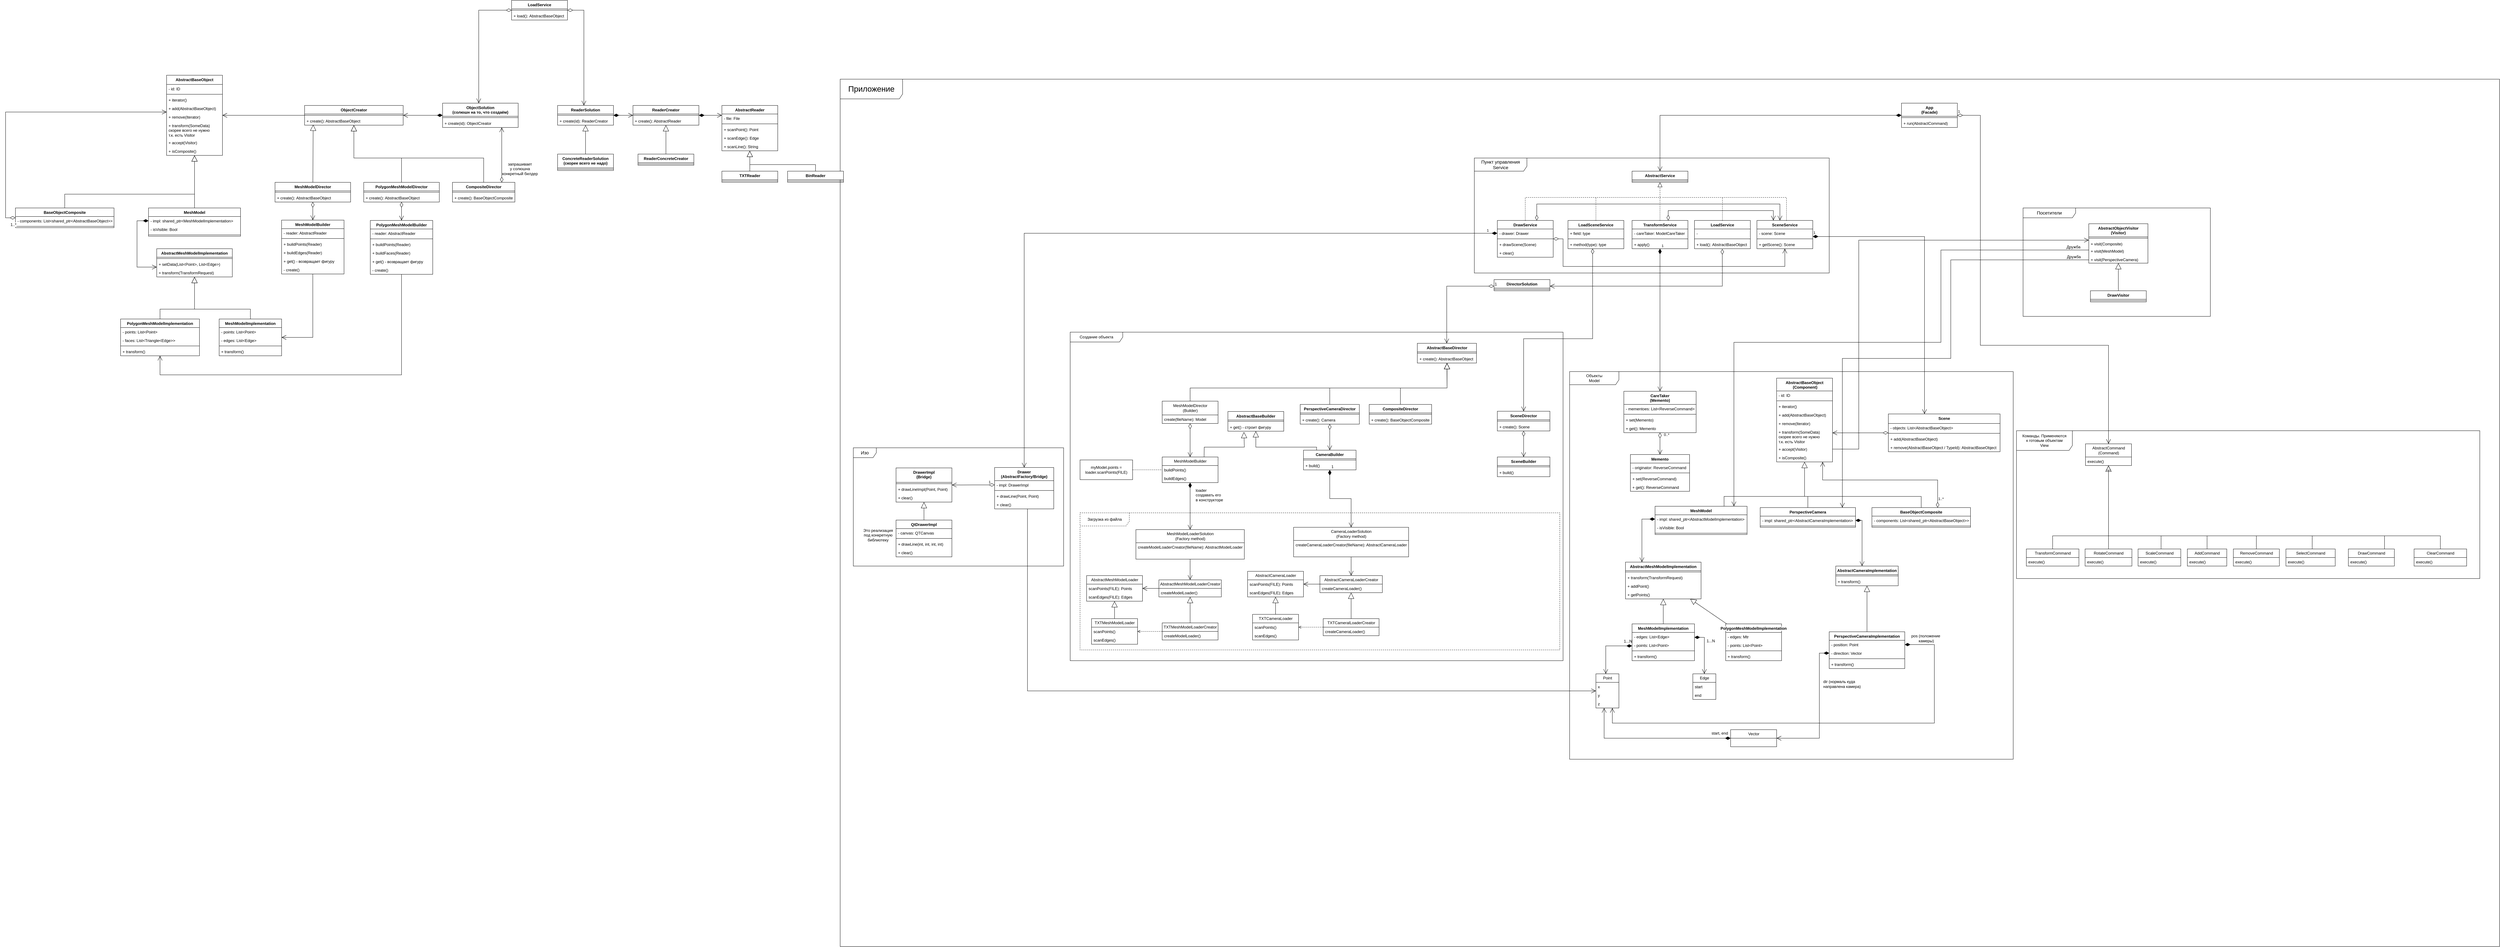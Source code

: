 <mxfile version="27.0.5">
  <diagram name="mine" id="u7xvWh2mja8eZVhPt00p">
    <mxGraphModel dx="13340" dy="7120" grid="1" gridSize="10" guides="1" tooltips="1" connect="1" arrows="0" fold="1" page="0" pageScale="1" pageWidth="850" pageHeight="1100" background="none" math="0" shadow="0">
      <root>
        <mxCell id="0" />
        <mxCell id="1" parent="0" />
        <mxCell id="3kRf3ehpMCgD7gB9vPQS-1" value="&lt;font&gt;AbstractCommand&lt;/font&gt;&lt;div&gt;&lt;font&gt;(Command)&lt;/font&gt;&lt;/div&gt;" style="swimlane;fontStyle=0;childLayout=stackLayout;horizontal=1;startSize=40;fillColor=none;horizontalStack=0;resizeParent=1;resizeParentMax=0;resizeLast=0;collapsible=1;marginBottom=0;html=1;fontFamily=Helvetica;fontSize=12;fontColor=default;labelBackgroundColor=default;" parent="1" vertex="1">
          <mxGeometry x="1690" y="-680" width="140" height="66" as="geometry" />
        </mxCell>
        <mxCell id="3kRf3ehpMCgD7gB9vPQS-2" value="&lt;font&gt;execute()&lt;/font&gt;" style="text;strokeColor=none;fillColor=none;align=left;verticalAlign=top;spacingLeft=4;spacingRight=4;overflow=hidden;rotatable=0;points=[[0,0.5],[1,0.5]];portConstraint=eastwest;whiteSpace=wrap;html=1;fontFamily=Helvetica;fontSize=12;fontColor=default;labelBackgroundColor=default;" parent="3kRf3ehpMCgD7gB9vPQS-1" vertex="1">
          <mxGeometry y="40" width="140" height="26" as="geometry" />
        </mxCell>
        <mxCell id="4Qk5KGnltrxv7nooNEwD-6" value="TransformCommand" style="swimlane;fontStyle=0;childLayout=stackLayout;horizontal=1;startSize=26;fillColor=none;horizontalStack=0;resizeParent=1;resizeParentMax=0;resizeLast=0;collapsible=1;marginBottom=0;html=1;fontFamily=Helvetica;fontSize=12;fontColor=default;labelBackgroundColor=default;" parent="1" vertex="1">
          <mxGeometry x="1510" y="-360" width="160" height="52" as="geometry" />
        </mxCell>
        <mxCell id="4Qk5KGnltrxv7nooNEwD-7" value="execute()" style="text;strokeColor=none;fillColor=none;align=left;verticalAlign=top;spacingLeft=4;spacingRight=4;overflow=hidden;rotatable=0;points=[[0,0.5],[1,0.5]];portConstraint=eastwest;whiteSpace=wrap;html=1;fontFamily=Helvetica;fontSize=12;fontColor=default;labelBackgroundColor=default;" parent="4Qk5KGnltrxv7nooNEwD-6" vertex="1">
          <mxGeometry y="26" width="160" height="26" as="geometry" />
        </mxCell>
        <mxCell id="diFloX-7bK_cXEiW6560-3" value="ScaleCommand" style="swimlane;fontStyle=0;childLayout=stackLayout;horizontal=1;startSize=26;fillColor=none;horizontalStack=0;resizeParent=1;resizeParentMax=0;resizeLast=0;collapsible=1;marginBottom=0;html=1;fontFamily=Helvetica;fontSize=12;fontColor=default;labelBackgroundColor=default;" parent="1" vertex="1">
          <mxGeometry x="1850" y="-360" width="130" height="52" as="geometry" />
        </mxCell>
        <mxCell id="diFloX-7bK_cXEiW6560-4" value="execute()" style="text;strokeColor=none;fillColor=none;align=left;verticalAlign=top;spacingLeft=4;spacingRight=4;overflow=hidden;rotatable=0;points=[[0,0.5],[1,0.5]];portConstraint=eastwest;whiteSpace=wrap;html=1;fontFamily=Helvetica;fontSize=12;fontColor=default;labelBackgroundColor=default;" parent="diFloX-7bK_cXEiW6560-3" vertex="1">
          <mxGeometry y="26" width="130" height="26" as="geometry" />
        </mxCell>
        <mxCell id="FDf2tdCzrQthrolSkbi6-1" value="" style="endArrow=block;endSize=12;endFill=0;html=1;rounded=0;strokeColor=default;align=left;verticalAlign=bottom;fontFamily=Helvetica;fontSize=12;fontColor=default;labelBackgroundColor=default;edgeStyle=orthogonalEdgeStyle;startSize=14;" parent="1" source="diFloX-7bK_cXEiW6560-1" target="3kRf3ehpMCgD7gB9vPQS-1" edge="1">
          <mxGeometry width="160" relative="1" as="geometry">
            <mxPoint x="1910" y="-500.0" as="sourcePoint" />
            <mxPoint x="1760.111" y="-458" as="targetPoint" />
          </mxGeometry>
        </mxCell>
        <mxCell id="f6b9FppCXZIkNFy2HD0m-8" value="&lt;span&gt;Команды. Применяются&lt;/span&gt;&lt;div&gt;&lt;span&gt;к готовым объектам&lt;/span&gt;&lt;/div&gt;&lt;div&gt;&lt;span&gt;View&lt;/span&gt;&lt;/div&gt;" style="shape=umlFrame;whiteSpace=wrap;html=1;pointerEvents=0;recursiveResize=0;container=1;collapsible=0;width=170;fontFamily=Helvetica;fontSize=12;fontColor=default;labelBackgroundColor=default;height=60;align=center;" parent="1" vertex="1">
          <mxGeometry x="1480" y="-720" width="1410" height="450" as="geometry" />
        </mxCell>
        <mxCell id="tgRIsvCtbk0ig_NsHpIB-1" value="&lt;font&gt;Объекты&lt;/font&gt;&lt;div&gt;&lt;font&gt;Model&lt;/font&gt;&lt;/div&gt;" style="shape=umlFrame;whiteSpace=wrap;html=1;pointerEvents=0;recursiveResize=0;container=0;collapsible=0;width=150;fontFamily=Helvetica;fontSize=12;fontColor=default;labelBackgroundColor=default;height=40;" parent="1" vertex="1">
          <mxGeometry x="120" y="-900" width="1350" height="1180" as="geometry" />
        </mxCell>
        <mxCell id="gnXy6fIS7-A-US88n-Kp-5" value="&lt;font&gt;AbstractObjectVisitor&lt;/font&gt;&lt;div&gt;&lt;font&gt;(Visitor)&lt;/font&gt;&lt;/div&gt;" style="swimlane;fontStyle=1;align=center;verticalAlign=top;childLayout=stackLayout;horizontal=1;startSize=40;horizontalStack=0;resizeParent=1;resizeParentMax=0;resizeLast=0;collapsible=1;marginBottom=0;whiteSpace=wrap;html=1;fontFamily=Helvetica;fontSize=12;fontColor=default;labelBackgroundColor=default;" parent="1" vertex="1">
          <mxGeometry x="1700" y="-1350" width="180" height="120" as="geometry" />
        </mxCell>
        <mxCell id="gnXy6fIS7-A-US88n-Kp-7" value="" style="line;strokeWidth=1;fillColor=none;align=left;verticalAlign=middle;spacingTop=-1;spacingLeft=3;spacingRight=3;rotatable=0;labelPosition=right;points=[];portConstraint=eastwest;strokeColor=inherit;fontFamily=Helvetica;fontSize=12;fontColor=default;labelBackgroundColor=default;" parent="gnXy6fIS7-A-US88n-Kp-5" vertex="1">
          <mxGeometry y="40" width="180" height="8" as="geometry" />
        </mxCell>
        <mxCell id="ijFdt0kmVho1ybQM2Piw-1" value="+ visit(Composite)" style="text;strokeColor=none;fillColor=none;align=left;verticalAlign=top;spacingLeft=4;spacingRight=4;overflow=hidden;rotatable=0;points=[[0,0.5],[1,0.5]];portConstraint=eastwest;whiteSpace=wrap;html=1;fontFamily=Helvetica;fontSize=12;fontColor=default;labelBackgroundColor=default;" parent="gnXy6fIS7-A-US88n-Kp-5" vertex="1">
          <mxGeometry y="48" width="180" height="22" as="geometry" />
        </mxCell>
        <mxCell id="741dTHGRRmLdHf4GMGE5-1" value="&lt;font&gt;+ visit(MeshModel)&lt;br&gt;&lt;/font&gt;" style="text;strokeColor=none;fillColor=none;align=left;verticalAlign=top;spacingLeft=4;spacingRight=4;overflow=hidden;rotatable=0;points=[[0,0.5],[1,0.5]];portConstraint=eastwest;whiteSpace=wrap;html=1;fontFamily=Helvetica;fontSize=12;fontColor=default;labelBackgroundColor=default;" parent="gnXy6fIS7-A-US88n-Kp-5" vertex="1">
          <mxGeometry y="70" width="180" height="26" as="geometry" />
        </mxCell>
        <mxCell id="741dTHGRRmLdHf4GMGE5-2" value="&lt;font&gt;+ visit(PerspectiveCamera)&lt;/font&gt;" style="text;strokeColor=none;fillColor=none;align=left;verticalAlign=top;spacingLeft=4;spacingRight=4;overflow=hidden;rotatable=0;points=[[0,0.5],[1,0.5]];portConstraint=eastwest;whiteSpace=wrap;html=1;fontFamily=Helvetica;fontSize=12;fontColor=default;labelBackgroundColor=default;" parent="gnXy6fIS7-A-US88n-Kp-5" vertex="1">
          <mxGeometry y="96" width="180" height="24" as="geometry" />
        </mxCell>
        <mxCell id="gSOwB_hZw_o_BJHu1u8D-1" value="" style="endArrow=open;endFill=1;endSize=12;html=1;rounded=0;strokeColor=default;align=left;verticalAlign=bottom;fontFamily=Helvetica;fontSize=12;fontColor=default;labelBackgroundColor=default;edgeStyle=orthogonalEdgeStyle;" parent="1" source="XKCMbLRjZycL2p7mwECD-11" target="gnXy6fIS7-A-US88n-Kp-5" edge="1">
          <mxGeometry width="160" relative="1" as="geometry">
            <mxPoint x="1480" y="-810" as="sourcePoint" />
            <mxPoint x="1570" y="-810" as="targetPoint" />
            <Array as="points">
              <mxPoint x="1000" y="-664" />
              <mxPoint x="1000" y="-1300" />
            </Array>
          </mxGeometry>
        </mxCell>
        <mxCell id="gSOwB_hZw_o_BJHu1u8D-2" value="" style="endArrow=open;endFill=1;endSize=12;html=1;rounded=0;strokeColor=default;align=left;verticalAlign=bottom;fontFamily=Helvetica;fontSize=12;fontColor=default;labelBackgroundColor=default;edgeStyle=orthogonalEdgeStyle;" parent="1" source="gnXy6fIS7-A-US88n-Kp-5" target="XKCMbLRjZycL2p7mwECD-12" edge="1">
          <mxGeometry width="160" relative="1" as="geometry">
            <mxPoint x="1310" y="-690" as="sourcePoint" />
            <mxPoint x="1500" y="-820" as="targetPoint" />
            <Array as="points">
              <mxPoint x="1250" y="-1270" />
              <mxPoint x="1250" y="-989" />
              <mxPoint x="620" y="-989" />
            </Array>
          </mxGeometry>
        </mxCell>
        <mxCell id="gSOwB_hZw_o_BJHu1u8D-3" value="&lt;font&gt;Дружба&lt;/font&gt;" style="text;html=1;align=center;verticalAlign=middle;resizable=0;points=[];autosize=1;strokeColor=none;fillColor=none;fontFamily=Helvetica;fontSize=12;fontColor=default;labelBackgroundColor=default;" parent="1" vertex="1">
          <mxGeometry x="1618" y="-1294" width="70" height="30" as="geometry" />
        </mxCell>
        <mxCell id="gSOwB_hZw_o_BJHu1u8D-6" value="" style="endArrow=open;endFill=1;endSize=12;html=1;rounded=0;strokeColor=default;align=left;verticalAlign=bottom;fontFamily=Helvetica;fontSize=12;fontColor=default;labelBackgroundColor=default;edgeStyle=orthogonalEdgeStyle;" parent="1" source="gnXy6fIS7-A-US88n-Kp-5" target="XKCMbLRjZycL2p7mwECD-22" edge="1">
          <mxGeometry width="160" relative="1" as="geometry">
            <mxPoint x="2150" y="-960" as="sourcePoint" />
            <mxPoint x="1450" y="-750" as="targetPoint" />
            <Array as="points">
              <mxPoint x="1280" y="-1240" />
              <mxPoint x="1280" y="-940" />
              <mxPoint x="950" y="-940" />
            </Array>
          </mxGeometry>
        </mxCell>
        <mxCell id="gSOwB_hZw_o_BJHu1u8D-7" value="&lt;font&gt;Дружба&lt;/font&gt;" style="text;html=1;align=center;verticalAlign=middle;resizable=0;points=[];autosize=1;strokeColor=none;fillColor=none;fontFamily=Helvetica;fontSize=12;fontColor=default;labelBackgroundColor=default;" parent="1" vertex="1">
          <mxGeometry x="1618.75" y="-1264" width="70" height="30" as="geometry" />
        </mxCell>
        <mxCell id="Uov1ejId3y4MkhDZgzij-1" value="&lt;font&gt;Drawer&lt;/font&gt;&lt;div&gt;&lt;font&gt;(AbstractFactory/Bridge)&lt;/font&gt;&lt;/div&gt;" style="swimlane;fontStyle=1;align=center;verticalAlign=top;childLayout=stackLayout;horizontal=1;startSize=40;horizontalStack=0;resizeParent=1;resizeParentMax=0;resizeLast=0;collapsible=1;marginBottom=0;whiteSpace=wrap;html=1;fontFamily=Helvetica;fontSize=12;fontColor=default;labelBackgroundColor=none;fillColor=none;" parent="1" vertex="1">
          <mxGeometry x="-1630" y="-608" width="180" height="126" as="geometry" />
        </mxCell>
        <mxCell id="UeiFVOSWFEQmsvZjEIMp-14" value="&lt;font&gt;- impl: DrawerImpl&lt;/font&gt;" style="text;strokeColor=none;fillColor=none;align=left;verticalAlign=top;spacingLeft=4;spacingRight=4;overflow=hidden;rotatable=0;points=[[0,0.5],[1,0.5]];portConstraint=eastwest;whiteSpace=wrap;html=1;fontFamily=Helvetica;fontSize=12;fontColor=default;labelBackgroundColor=default;" parent="Uov1ejId3y4MkhDZgzij-1" vertex="1">
          <mxGeometry y="40" width="180" height="26" as="geometry" />
        </mxCell>
        <mxCell id="Uov1ejId3y4MkhDZgzij-3" value="" style="line;strokeWidth=1;fillColor=none;align=left;verticalAlign=middle;spacingTop=-1;spacingLeft=3;spacingRight=3;rotatable=0;labelPosition=right;points=[];portConstraint=eastwest;strokeColor=inherit;fontFamily=Helvetica;fontSize=12;fontColor=default;labelBackgroundColor=default;" parent="Uov1ejId3y4MkhDZgzij-1" vertex="1">
          <mxGeometry y="66" width="180" height="8" as="geometry" />
        </mxCell>
        <mxCell id="Uov1ejId3y4MkhDZgzij-4" value="&lt;font&gt;+ drawLine(Point, Point)&lt;/font&gt;" style="text;strokeColor=none;fillColor=none;align=left;verticalAlign=top;spacingLeft=4;spacingRight=4;overflow=hidden;rotatable=0;points=[[0,0.5],[1,0.5]];portConstraint=eastwest;whiteSpace=wrap;html=1;fontFamily=Helvetica;fontSize=12;fontColor=default;labelBackgroundColor=default;" parent="Uov1ejId3y4MkhDZgzij-1" vertex="1">
          <mxGeometry y="74" width="180" height="26" as="geometry" />
        </mxCell>
        <mxCell id="iSdfUpTWg0YYM34dTh7M-1" value="&lt;font&gt;+ clear()&lt;/font&gt;" style="text;strokeColor=none;fillColor=none;align=left;verticalAlign=top;spacingLeft=4;spacingRight=4;overflow=hidden;rotatable=0;points=[[0,0.5],[1,0.5]];portConstraint=eastwest;whiteSpace=wrap;html=1;fontFamily=Helvetica;fontSize=12;fontColor=default;labelBackgroundColor=default;" parent="Uov1ejId3y4MkhDZgzij-1" vertex="1">
          <mxGeometry y="100" width="180" height="26" as="geometry" />
        </mxCell>
        <mxCell id="sILZ3Hs0Noe2dMSN0Bch-1" value="&lt;font style=&quot;font-size: 12px;&quot;&gt;QtDrawerImpl&lt;/font&gt;" style="swimlane;fontStyle=1;align=center;verticalAlign=top;childLayout=stackLayout;horizontal=1;startSize=26;horizontalStack=0;resizeParent=1;resizeParentMax=0;resizeLast=0;collapsible=1;marginBottom=0;whiteSpace=wrap;html=1;fontFamily=Helvetica;fontSize=11;fontColor=default;labelBackgroundColor=default;fillColor=none;" parent="1" vertex="1">
          <mxGeometry x="-1930" y="-448" width="170" height="112" as="geometry" />
        </mxCell>
        <mxCell id="5urwvVWARFL6wCoIM7oV-2" value="&lt;font style=&quot;font-size: 12px;&quot;&gt;- canvas: QTCanvas&lt;/font&gt;" style="text;strokeColor=none;fillColor=none;align=left;verticalAlign=top;spacingLeft=4;spacingRight=4;overflow=hidden;rotatable=0;points=[[0,0.5],[1,0.5]];portConstraint=eastwest;whiteSpace=wrap;html=1;fontFamily=Helvetica;fontSize=11;fontColor=default;labelBackgroundColor=default;" parent="sILZ3Hs0Noe2dMSN0Bch-1" vertex="1">
          <mxGeometry y="26" width="170" height="26" as="geometry" />
        </mxCell>
        <mxCell id="sILZ3Hs0Noe2dMSN0Bch-3" value="" style="line;strokeWidth=1;fillColor=none;align=left;verticalAlign=middle;spacingTop=-1;spacingLeft=3;spacingRight=3;rotatable=0;labelPosition=right;points=[];portConstraint=eastwest;strokeColor=inherit;fontFamily=Helvetica;fontSize=11;fontColor=default;labelBackgroundColor=default;" parent="sILZ3Hs0Noe2dMSN0Bch-1" vertex="1">
          <mxGeometry y="52" width="170" height="8" as="geometry" />
        </mxCell>
        <mxCell id="sILZ3Hs0Noe2dMSN0Bch-4" value="&lt;font style=&quot;font-size: 12px;&quot;&gt;+ drawLine(int, int, int, int)&lt;/font&gt;" style="text;strokeColor=none;fillColor=none;align=left;verticalAlign=top;spacingLeft=4;spacingRight=4;overflow=hidden;rotatable=0;points=[[0,0.5],[1,0.5]];portConstraint=eastwest;whiteSpace=wrap;html=1;fontFamily=Helvetica;fontSize=11;fontColor=default;labelBackgroundColor=default;" parent="sILZ3Hs0Noe2dMSN0Bch-1" vertex="1">
          <mxGeometry y="60" width="170" height="26" as="geometry" />
        </mxCell>
        <mxCell id="5urwvVWARFL6wCoIM7oV-1" value="&lt;font style=&quot;font-size: 12px;&quot;&gt;+ clear()&lt;/font&gt;" style="text;strokeColor=none;fillColor=none;align=left;verticalAlign=top;spacingLeft=4;spacingRight=4;overflow=hidden;rotatable=0;points=[[0,0.5],[1,0.5]];portConstraint=eastwest;whiteSpace=wrap;html=1;fontFamily=Helvetica;fontSize=11;fontColor=default;labelBackgroundColor=default;" parent="sILZ3Hs0Noe2dMSN0Bch-1" vertex="1">
          <mxGeometry y="86" width="170" height="26" as="geometry" />
        </mxCell>
        <mxCell id="A-vl7zENeRD7EasqMvzy-1" value="" style="endArrow=open;endFill=1;endSize=12;html=1;rounded=0;strokeColor=default;align=left;verticalAlign=bottom;fontFamily=Helvetica;fontSize=11;fontColor=default;labelBackgroundColor=default;edgeStyle=orthogonalEdgeStyle;" parent="1" source="Uov1ejId3y4MkhDZgzij-1" target="cPvdEGlNGaqBh6omg6_h-73" edge="1">
          <mxGeometry width="160" relative="1" as="geometry">
            <mxPoint x="-780" y="-580" as="sourcePoint" />
            <mxPoint x="-800" y="-190" as="targetPoint" />
            <Array as="points">
              <mxPoint x="-1530" y="72" />
            </Array>
          </mxGeometry>
        </mxCell>
        <mxCell id="283JZqaPMmOEa5WBt7aY-1" value="1" style="endArrow=open;html=1;endSize=12;startArrow=diamondThin;startSize=14;startFill=1;edgeStyle=orthogonalEdgeStyle;align=left;verticalAlign=bottom;rounded=0;" parent="1" source="FzEgh_9gIUIp0z8psVSO-2" target="pGzQgoBuDEdEnm5LL7FR-1" edge="1">
          <mxGeometry x="-1" y="3" relative="1" as="geometry">
            <mxPoint x="1310" y="-1350" as="sourcePoint" />
            <mxPoint x="1280" y="-1316.63" as="targetPoint" />
            <Array as="points">
              <mxPoint x="1200" y="-1311" />
            </Array>
          </mxGeometry>
        </mxCell>
        <mxCell id="8gjAg4jhmarQGSUSvd6p-1" value="1" style="endArrow=open;html=1;endSize=12;startArrow=diamondThin;startSize=14;startFill=1;edgeStyle=orthogonalEdgeStyle;align=left;verticalAlign=bottom;rounded=0;" parent="1" source="ZTmcAJ3pDBRZLvcQVgv7-2" target="Uov1ejId3y4MkhDZgzij-1" edge="1">
          <mxGeometry x="-0.968" relative="1" as="geometry">
            <mxPoint x="-290" y="-1090" as="sourcePoint" />
            <mxPoint x="-130" y="-1090" as="targetPoint" />
            <mxPoint as="offset" />
          </mxGeometry>
        </mxCell>
        <mxCell id="6VpPPDPWI-whZi6yTtxH-1" value="&lt;span style=&quot;font-size: 14px;&quot;&gt;Посетители&lt;/span&gt;" style="shape=umlFrame;whiteSpace=wrap;html=1;pointerEvents=0;recursiveResize=0;container=1;collapsible=0;width=160;fontFamily=Helvetica;fontSize=11;fontColor=default;labelBackgroundColor=default;" parent="1" vertex="1">
          <mxGeometry x="1500" y="-1398" width="570" height="330" as="geometry" />
        </mxCell>
        <mxCell id="c2rE2XwYI8c6K55yIRtU-1" value="&lt;font style=&quot;font-size: 24px;&quot;&gt;Приложение&lt;/font&gt;" style="shape=umlFrame;whiteSpace=wrap;html=1;pointerEvents=0;recursiveResize=0;container=0;collapsible=0;width=190;fontFamily=Helvetica;fontSize=11;fontColor=default;labelBackgroundColor=default;height=60;" parent="1" vertex="1">
          <mxGeometry x="-2100" y="-1790" width="5050" height="2640" as="geometry" />
        </mxCell>
        <mxCell id="0jYDQ7I854NcU4zELbIV-7" value="" style="html=1;verticalAlign=bottom;labelBackgroundColor=none;endArrow=none;endFill=0;endSize=12;align=left;rounded=0;startSize=14;" parent="1" source="4Qk5KGnltrxv7nooNEwD-6" edge="1">
          <mxGeometry x="-1" relative="1" as="geometry">
            <mxPoint x="1590" y="-410" as="sourcePoint" />
            <mxPoint x="1760" y="-400" as="targetPoint" />
            <Array as="points">
              <mxPoint x="1590" y="-400" />
            </Array>
          </mxGeometry>
        </mxCell>
        <mxCell id="0jYDQ7I854NcU4zELbIV-9" value="" style="html=1;verticalAlign=bottom;labelBackgroundColor=none;endArrow=none;endFill=0;endSize=12;align=left;rounded=0;startSize=14;" parent="1" edge="1">
          <mxGeometry x="-1" relative="1" as="geometry">
            <mxPoint x="1760" y="-400" as="sourcePoint" />
            <mxPoint x="1920" y="-360" as="targetPoint" />
            <Array as="points">
              <mxPoint x="1920" y="-400" />
            </Array>
          </mxGeometry>
        </mxCell>
        <mxCell id="zwMOwET7UwCbSNvbeqeT-19" value="" style="html=1;verticalAlign=bottom;labelBackgroundColor=none;endArrow=none;endFill=0;endSize=12;align=left;rounded=0;startSize=14;entryX=0.5;entryY=0;entryDx=0;entryDy=0;" parent="1" target="zwMOwET7UwCbSNvbeqeT-5" edge="1">
          <mxGeometry x="-1" relative="1" as="geometry">
            <mxPoint x="1920" y="-400" as="sourcePoint" />
            <mxPoint x="2050" y="-440" as="targetPoint" />
            <Array as="points">
              <mxPoint x="2060" y="-400" />
            </Array>
          </mxGeometry>
        </mxCell>
        <mxCell id="zwMOwET7UwCbSNvbeqeT-20" value="" style="html=1;verticalAlign=bottom;labelBackgroundColor=none;endArrow=none;endFill=0;endSize=12;align=left;rounded=0;startSize=14;" parent="1" target="zwMOwET7UwCbSNvbeqeT-7" edge="1">
          <mxGeometry x="-1" relative="1" as="geometry">
            <mxPoint x="2060" y="-400" as="sourcePoint" />
            <mxPoint x="2240" y="-370" as="targetPoint" />
            <Array as="points">
              <mxPoint x="2210" y="-400" />
            </Array>
          </mxGeometry>
        </mxCell>
        <mxCell id="Mvj8UcWhHONBCkcRYDLu-3" value="" style="html=1;verticalAlign=bottom;labelBackgroundColor=none;endArrow=none;endFill=0;endSize=12;align=left;rounded=0;startSize=14;exitX=0.533;exitY=0;exitDx=0;exitDy=0;exitPerimeter=0;" parent="1" source="Mvj8UcWhHONBCkcRYDLu-1" edge="1">
          <mxGeometry x="-1" relative="1" as="geometry">
            <mxPoint x="2440" y="-400" as="sourcePoint" />
            <mxPoint x="2210" y="-400" as="targetPoint" />
            <Array as="points">
              <mxPoint x="2380" y="-400" />
            </Array>
          </mxGeometry>
        </mxCell>
        <mxCell id="Mvj8UcWhHONBCkcRYDLu-7" value="" style="html=1;verticalAlign=bottom;labelBackgroundColor=none;endArrow=none;endFill=0;endSize=12;align=left;rounded=0;startSize=14;" parent="1" target="Mvj8UcWhHONBCkcRYDLu-5" edge="1">
          <mxGeometry x="-1" relative="1" as="geometry">
            <mxPoint x="2600" y="-400" as="sourcePoint" />
            <mxPoint x="2760" y="-370" as="targetPoint" />
            <Array as="points">
              <mxPoint x="2770" y="-400" />
            </Array>
          </mxGeometry>
        </mxCell>
        <mxCell id="cPvdEGlNGaqBh6omg6_h-155" value="Vector" style="swimlane;fontStyle=0;childLayout=stackLayout;horizontal=1;startSize=26;fillColor=none;horizontalStack=0;resizeParent=1;resizeParentMax=0;resizeLast=0;collapsible=1;marginBottom=0;html=1;fontSize=12;" parent="1" vertex="1">
          <mxGeometry x="610" y="190" width="140" height="52" as="geometry" />
        </mxCell>
        <mxCell id="pGzQgoBuDEdEnm5LL7FR-1" value="&lt;div style=&quot;text-wrap-mode: nowrap;&quot;&gt;&lt;div&gt;&lt;span&gt;&lt;b style=&quot;&quot;&gt;Scene&lt;/b&gt;&lt;/span&gt;&lt;/div&gt;&lt;/div&gt;" style="swimlane;fontStyle=0;align=center;verticalAlign=top;childLayout=stackLayout;horizontal=1;startSize=29;horizontalStack=0;resizeParent=1;resizeParentMax=0;resizeLast=0;collapsible=1;marginBottom=0;whiteSpace=wrap;html=1;fontFamily=Helvetica;fontSize=12;fontColor=default;labelBackgroundColor=none;fillColor=default;" parent="1" vertex="1">
          <mxGeometry x="1090" y="-771" width="340" height="115" as="geometry" />
        </mxCell>
        <mxCell id="pGzQgoBuDEdEnm5LL7FR-2" value="&lt;font&gt;- objects: List&amp;lt;AbstractBaseObject&amp;gt;&lt;/font&gt;" style="text;strokeColor=none;fillColor=none;align=left;verticalAlign=top;spacingLeft=4;spacingRight=4;overflow=hidden;rotatable=0;points=[[0,0.5],[1,0.5]];portConstraint=eastwest;whiteSpace=wrap;html=1;fontFamily=Helvetica;fontSize=12;fontColor=default;labelBackgroundColor=default;" parent="pGzQgoBuDEdEnm5LL7FR-1" vertex="1">
          <mxGeometry y="29" width="340" height="26" as="geometry" />
        </mxCell>
        <mxCell id="pGzQgoBuDEdEnm5LL7FR-3" value="" style="line;strokeWidth=1;fillColor=none;align=left;verticalAlign=middle;spacingTop=-1;spacingLeft=3;spacingRight=3;rotatable=0;labelPosition=right;points=[];portConstraint=eastwest;strokeColor=inherit;fontFamily=Helvetica;fontSize=12;fontColor=default;labelBackgroundColor=default;" parent="pGzQgoBuDEdEnm5LL7FR-1" vertex="1">
          <mxGeometry y="55" width="340" height="8" as="geometry" />
        </mxCell>
        <mxCell id="pGzQgoBuDEdEnm5LL7FR-4" value="&lt;font&gt;+ add(AbstractBaseObject)&lt;/font&gt;" style="text;strokeColor=none;fillColor=none;align=left;verticalAlign=top;spacingLeft=4;spacingRight=4;overflow=hidden;rotatable=0;points=[[0,0.5],[1,0.5]];portConstraint=eastwest;whiteSpace=wrap;html=1;fontFamily=Helvetica;fontSize=12;fontColor=default;labelBackgroundColor=default;" parent="pGzQgoBuDEdEnm5LL7FR-1" vertex="1">
          <mxGeometry y="63" width="340" height="26" as="geometry" />
        </mxCell>
        <mxCell id="NCGQzTMlk2PbVGK6uX_Y-1" value="&lt;font&gt;+ remove(&lt;span style=&quot;background-color: rgb(255, 255, 255);&quot;&gt;AbstractBaseObject&amp;nbsp;&lt;/span&gt;/ TypeId):&amp;nbsp;&lt;/font&gt;&lt;span style=&quot;background-color: rgb(255, 255, 255);&quot;&gt;AbstractBaseObject&lt;/span&gt;" style="text;strokeColor=none;fillColor=none;align=left;verticalAlign=top;spacingLeft=4;spacingRight=4;overflow=hidden;rotatable=0;points=[[0,0.5],[1,0.5]];portConstraint=eastwest;whiteSpace=wrap;html=1;fontFamily=Helvetica;fontSize=12;fontColor=default;labelBackgroundColor=none;" parent="pGzQgoBuDEdEnm5LL7FR-1" vertex="1">
          <mxGeometry y="89" width="340" height="26" as="geometry" />
        </mxCell>
        <mxCell id="ZXoyxhufJhOcj-TeiQkH-1" value="" style="endArrow=open;html=1;endSize=12;startArrow=diamondThin;startSize=14;startFill=0;edgeStyle=orthogonalEdgeStyle;align=left;verticalAlign=bottom;rounded=0;strokeColor=default;fontFamily=Helvetica;fontSize=12;fontColor=default;labelBackgroundColor=default;" parent="1" source="pGzQgoBuDEdEnm5LL7FR-1" target="XKCMbLRjZycL2p7mwECD-1" edge="1">
          <mxGeometry x="-0.832" y="3" relative="1" as="geometry">
            <mxPoint x="940" y="-755.5" as="sourcePoint" />
            <mxPoint x="1100" y="-755.5" as="targetPoint" />
            <Array as="points">
              <mxPoint x="970" y="-713" />
              <mxPoint x="970" y="-713" />
            </Array>
            <mxPoint as="offset" />
          </mxGeometry>
        </mxCell>
        <mxCell id="XKCMbLRjZycL2p7mwECD-1" value="&lt;div style=&quot;font-size: 12px; text-wrap-mode: nowrap;&quot;&gt;AbstractBaseObject&lt;/div&gt;&lt;span style=&quot;font-size: 12px; text-wrap-mode: nowrap;&quot;&gt;&amp;nbsp;(Component)&lt;/span&gt;" style="swimlane;fontStyle=1;align=center;verticalAlign=top;childLayout=stackLayout;horizontal=1;startSize=39;horizontalStack=0;resizeParent=1;resizeParentMax=0;resizeLast=0;collapsible=1;marginBottom=0;whiteSpace=wrap;html=1;fontFamily=Helvetica;fontSize=11;fontColor=default;labelBackgroundColor=none;fillColor=default;" parent="1" vertex="1">
          <mxGeometry x="750" y="-880" width="170" height="255" as="geometry" />
        </mxCell>
        <mxCell id="XKCMbLRjZycL2p7mwECD-2" value="&lt;font style=&quot;font-size: 12px;&quot;&gt;- id: ID&lt;/font&gt;" style="text;strokeColor=none;fillColor=none;align=left;verticalAlign=top;spacingLeft=4;spacingRight=4;overflow=hidden;rotatable=0;points=[[0,0.5],[1,0.5]];portConstraint=eastwest;whiteSpace=wrap;html=1;fontFamily=Helvetica;fontSize=11;fontColor=default;labelBackgroundColor=default;" parent="XKCMbLRjZycL2p7mwECD-1" vertex="1">
          <mxGeometry y="39" width="170" height="26" as="geometry" />
        </mxCell>
        <mxCell id="XKCMbLRjZycL2p7mwECD-3" value="" style="line;strokeWidth=1;fillColor=none;align=left;verticalAlign=middle;spacingTop=-1;spacingLeft=3;spacingRight=3;rotatable=0;labelPosition=right;points=[];portConstraint=eastwest;strokeColor=inherit;fontFamily=Helvetica;fontSize=11;fontColor=default;labelBackgroundColor=default;" parent="XKCMbLRjZycL2p7mwECD-1" vertex="1">
          <mxGeometry y="65" width="170" height="8" as="geometry" />
        </mxCell>
        <mxCell id="XKCMbLRjZycL2p7mwECD-5" value="+ iterator()" style="text;strokeColor=none;fillColor=none;align=left;verticalAlign=top;spacingLeft=4;spacingRight=4;overflow=hidden;rotatable=0;points=[[0,0.5],[1,0.5]];portConstraint=eastwest;whiteSpace=wrap;html=1;fontSize=12;" parent="XKCMbLRjZycL2p7mwECD-1" vertex="1">
          <mxGeometry y="73" width="170" height="26" as="geometry" />
        </mxCell>
        <mxCell id="XKCMbLRjZycL2p7mwECD-6" value="+ add(AbstractBaseObject)" style="text;strokeColor=none;fillColor=none;align=left;verticalAlign=top;spacingLeft=4;spacingRight=4;overflow=hidden;rotatable=0;points=[[0,0.5],[1,0.5]];portConstraint=eastwest;whiteSpace=wrap;html=1;fontSize=12;" parent="XKCMbLRjZycL2p7mwECD-1" vertex="1">
          <mxGeometry y="99" width="170" height="26" as="geometry" />
        </mxCell>
        <mxCell id="XKCMbLRjZycL2p7mwECD-7" value="+ remove(Iterator)" style="text;strokeColor=none;fillColor=none;align=left;verticalAlign=top;spacingLeft=4;spacingRight=4;overflow=hidden;rotatable=0;points=[[0,0.5],[1,0.5]];portConstraint=eastwest;whiteSpace=wrap;html=1;fontSize=12;" parent="XKCMbLRjZycL2p7mwECD-1" vertex="1">
          <mxGeometry y="125" width="170" height="26" as="geometry" />
        </mxCell>
        <mxCell id="XKCMbLRjZycL2p7mwECD-8" value="+ transform(SomeData)&lt;div&gt;скорее всего не нужно&lt;/div&gt;&lt;div&gt;т.к. есть Visitor&lt;/div&gt;" style="text;strokeColor=none;fillColor=none;align=left;verticalAlign=top;spacingLeft=4;spacingRight=4;overflow=hidden;rotatable=0;points=[[0,0.5],[1,0.5]];portConstraint=eastwest;whiteSpace=wrap;html=1;fontSize=12;" parent="XKCMbLRjZycL2p7mwECD-1" vertex="1">
          <mxGeometry y="151" width="170" height="52" as="geometry" />
        </mxCell>
        <mxCell id="XKCMbLRjZycL2p7mwECD-11" value="+ accept(Visitor)" style="text;strokeColor=none;fillColor=none;align=left;verticalAlign=top;spacingLeft=4;spacingRight=4;overflow=hidden;rotatable=0;points=[[0,0.5],[1,0.5]];portConstraint=eastwest;whiteSpace=wrap;html=1;fontSize=12;" parent="XKCMbLRjZycL2p7mwECD-1" vertex="1">
          <mxGeometry y="203" width="170" height="26" as="geometry" />
        </mxCell>
        <mxCell id="XKCMbLRjZycL2p7mwECD-9" value="+ isComposite()" style="text;strokeColor=none;fillColor=none;align=left;verticalAlign=top;spacingLeft=4;spacingRight=4;overflow=hidden;rotatable=0;points=[[0,0.5],[1,0.5]];portConstraint=eastwest;whiteSpace=wrap;html=1;fontSize=12;" parent="XKCMbLRjZycL2p7mwECD-1" vertex="1">
          <mxGeometry y="229" width="170" height="26" as="geometry" />
        </mxCell>
        <mxCell id="XKCMbLRjZycL2p7mwECD-12" value="&lt;font style=&quot;font-size: 12px;&quot;&gt;MeshModel&lt;/font&gt;" style="swimlane;fontStyle=1;align=center;verticalAlign=top;childLayout=stackLayout;horizontal=1;startSize=26;horizontalStack=0;resizeParent=1;resizeParentMax=0;resizeLast=0;collapsible=1;marginBottom=0;whiteSpace=wrap;html=1;fontFamily=Helvetica;fontSize=11;fontColor=default;labelBackgroundColor=default;" parent="1" vertex="1">
          <mxGeometry x="380" y="-490" width="280" height="86" as="geometry" />
        </mxCell>
        <mxCell id="wG5N-X-KkEXGidf3OUgP-1" value="&lt;font style=&quot;font-size: 12px;&quot;&gt;- impl: shared_ptr&amp;lt;AbstractModelImplementation&amp;gt;&lt;/font&gt;" style="text;strokeColor=none;fillColor=none;align=left;verticalAlign=top;spacingLeft=4;spacingRight=4;overflow=hidden;rotatable=0;points=[[0,0.5],[1,0.5]];portConstraint=eastwest;whiteSpace=wrap;html=1;fontFamily=Helvetica;fontSize=11;fontColor=default;labelBackgroundColor=default;" parent="XKCMbLRjZycL2p7mwECD-12" vertex="1">
          <mxGeometry y="26" width="280" height="26" as="geometry" />
        </mxCell>
        <mxCell id="wKxoVZ1P2395qQsacJGO-1" value="&lt;font style=&quot;font-size: 12px;&quot;&gt;- isVisible: Bool&lt;/font&gt;" style="text;strokeColor=none;fillColor=none;align=left;verticalAlign=top;spacingLeft=4;spacingRight=4;overflow=hidden;rotatable=0;points=[[0,0.5],[1,0.5]];portConstraint=eastwest;whiteSpace=wrap;html=1;fontFamily=Helvetica;fontSize=11;fontColor=default;labelBackgroundColor=default;" parent="XKCMbLRjZycL2p7mwECD-12" vertex="1">
          <mxGeometry y="52" width="280" height="26" as="geometry" />
        </mxCell>
        <mxCell id="XKCMbLRjZycL2p7mwECD-14" value="" style="line;strokeWidth=1;fillColor=none;align=left;verticalAlign=middle;spacingTop=-1;spacingLeft=3;spacingRight=3;rotatable=0;labelPosition=right;points=[];portConstraint=eastwest;strokeColor=inherit;fontFamily=Helvetica;fontSize=11;fontColor=default;labelBackgroundColor=default;" parent="XKCMbLRjZycL2p7mwECD-12" vertex="1">
          <mxGeometry y="78" width="280" height="8" as="geometry" />
        </mxCell>
        <mxCell id="XKCMbLRjZycL2p7mwECD-22" value="&lt;font style=&quot;font-size: 12px;&quot;&gt;PerspectiveCamera&lt;/font&gt;" style="swimlane;fontStyle=1;align=center;verticalAlign=top;childLayout=stackLayout;horizontal=1;startSize=26;horizontalStack=0;resizeParent=1;resizeParentMax=0;resizeLast=0;collapsible=1;marginBottom=0;whiteSpace=wrap;html=1;fontFamily=Helvetica;fontSize=11;fontColor=default;labelBackgroundColor=default;" parent="1" vertex="1">
          <mxGeometry x="700" y="-486" width="290" height="60" as="geometry" />
        </mxCell>
        <mxCell id="RoPdo0o82Oh-xpY75AFl-33" value="&lt;font style=&quot;font-size: 12px;&quot;&gt;- impl: shared_ptr&amp;lt;AbstractCameraImplementation&amp;gt;&lt;/font&gt;" style="text;strokeColor=none;fillColor=none;align=left;verticalAlign=top;spacingLeft=4;spacingRight=4;overflow=hidden;rotatable=0;points=[[0,0.5],[1,0.5]];portConstraint=eastwest;whiteSpace=wrap;html=1;fontFamily=Helvetica;fontSize=11;fontColor=default;labelBackgroundColor=default;" parent="XKCMbLRjZycL2p7mwECD-22" vertex="1">
          <mxGeometry y="26" width="290" height="26" as="geometry" />
        </mxCell>
        <mxCell id="XKCMbLRjZycL2p7mwECD-24" value="" style="line;strokeWidth=1;fillColor=none;align=left;verticalAlign=middle;spacingTop=-1;spacingLeft=3;spacingRight=3;rotatable=0;labelPosition=right;points=[];portConstraint=eastwest;strokeColor=inherit;fontFamily=Helvetica;fontSize=11;fontColor=default;labelBackgroundColor=default;" parent="XKCMbLRjZycL2p7mwECD-22" vertex="1">
          <mxGeometry y="52" width="290" height="8" as="geometry" />
        </mxCell>
        <mxCell id="cPvdEGlNGaqBh6omg6_h-73" value="Point" style="swimlane;fontStyle=0;childLayout=stackLayout;horizontal=1;startSize=26;fillColor=none;horizontalStack=0;resizeParent=1;resizeParentMax=0;resizeLast=0;collapsible=1;marginBottom=0;html=1;fontSize=12;" parent="1" vertex="1">
          <mxGeometry x="200" y="20" width="70" height="104" as="geometry">
            <mxRectangle x="-150" y="-320" width="70" height="30" as="alternateBounds" />
          </mxGeometry>
        </mxCell>
        <mxCell id="cPvdEGlNGaqBh6omg6_h-75" value="x" style="text;strokeColor=none;fillColor=none;align=left;verticalAlign=top;spacingLeft=4;spacingRight=4;overflow=hidden;rotatable=0;points=[[0,0.5],[1,0.5]];portConstraint=eastwest;whiteSpace=wrap;html=1;fontSize=12;" parent="cPvdEGlNGaqBh6omg6_h-73" vertex="1">
          <mxGeometry y="26" width="70" height="26" as="geometry" />
        </mxCell>
        <mxCell id="cPvdEGlNGaqBh6omg6_h-76" value="y" style="text;strokeColor=none;fillColor=none;align=left;verticalAlign=top;spacingLeft=4;spacingRight=4;overflow=hidden;rotatable=0;points=[[0,0.5],[1,0.5]];portConstraint=eastwest;whiteSpace=wrap;html=1;fontSize=12;" parent="cPvdEGlNGaqBh6omg6_h-73" vertex="1">
          <mxGeometry y="52" width="70" height="26" as="geometry" />
        </mxCell>
        <mxCell id="cPvdEGlNGaqBh6omg6_h-77" value="z" style="text;strokeColor=none;fillColor=none;align=left;verticalAlign=top;spacingLeft=4;spacingRight=4;overflow=hidden;rotatable=0;points=[[0,0.5],[1,0.5]];portConstraint=eastwest;whiteSpace=wrap;html=1;fontSize=12;" parent="cPvdEGlNGaqBh6omg6_h-73" vertex="1">
          <mxGeometry y="78" width="70" height="26" as="geometry" />
        </mxCell>
        <mxCell id="cPvdEGlNGaqBh6omg6_h-79" value="Edge" style="swimlane;fontStyle=0;childLayout=stackLayout;horizontal=1;startSize=26;fillColor=none;horizontalStack=0;resizeParent=1;resizeParentMax=0;resizeLast=0;collapsible=1;marginBottom=0;html=1;fontSize=12;" parent="1" vertex="1">
          <mxGeometry x="495" y="20" width="70" height="78" as="geometry" />
        </mxCell>
        <mxCell id="cPvdEGlNGaqBh6omg6_h-81" value="start" style="text;strokeColor=none;fillColor=none;align=left;verticalAlign=top;spacingLeft=4;spacingRight=4;overflow=hidden;rotatable=0;points=[[0,0.5],[1,0.5]];portConstraint=eastwest;whiteSpace=wrap;html=1;fontSize=12;" parent="cPvdEGlNGaqBh6omg6_h-79" vertex="1">
          <mxGeometry y="26" width="70" height="26" as="geometry" />
        </mxCell>
        <mxCell id="cPvdEGlNGaqBh6omg6_h-82" value="end" style="text;strokeColor=none;fillColor=none;align=left;verticalAlign=top;spacingLeft=4;spacingRight=4;overflow=hidden;rotatable=0;points=[[0,0.5],[1,0.5]];portConstraint=eastwest;whiteSpace=wrap;html=1;fontSize=12;" parent="cPvdEGlNGaqBh6omg6_h-79" vertex="1">
          <mxGeometry y="52" width="70" height="26" as="geometry" />
        </mxCell>
        <mxCell id="cPvdEGlNGaqBh6omg6_h-90" value="&lt;div&gt;1...N&lt;/div&gt;" style="endArrow=open;html=1;endSize=12;startArrow=diamondThin;startSize=14;startFill=1;edgeStyle=orthogonalEdgeStyle;align=left;verticalAlign=bottom;rounded=0;fontSize=12;labelBackgroundColor=none;" parent="1" source="Hq7AZVbVP9MDkz0-afTN-1" target="cPvdEGlNGaqBh6omg6_h-73" edge="1">
          <mxGeometry x="-0.668" y="-5" relative="1" as="geometry">
            <mxPoint x="220" y="230.0" as="sourcePoint" />
            <mxPoint x="380" y="230.0" as="targetPoint" />
            <mxPoint as="offset" />
            <Array as="points">
              <mxPoint x="230" y="-65" />
            </Array>
          </mxGeometry>
        </mxCell>
        <mxCell id="cPvdEGlNGaqBh6omg6_h-92" value="&lt;div&gt;1...N&lt;/div&gt;" style="endArrow=open;html=1;endSize=12;startArrow=diamondThin;startSize=14;startFill=1;edgeStyle=orthogonalEdgeStyle;align=left;verticalAlign=bottom;rounded=0;fontSize=12;labelBackgroundColor=none;" parent="1" source="Hq7AZVbVP9MDkz0-afTN-2" target="cPvdEGlNGaqBh6omg6_h-79" edge="1">
          <mxGeometry x="-0.29" y="5" relative="1" as="geometry">
            <mxPoint x="30" y="300" as="sourcePoint" />
            <mxPoint x="190" y="300" as="targetPoint" />
            <mxPoint as="offset" />
            <Array as="points">
              <mxPoint x="530" y="-91" />
            </Array>
          </mxGeometry>
        </mxCell>
        <mxCell id="cPvdEGlNGaqBh6omg6_h-184" value="start, end" style="endArrow=open;html=1;endSize=12;startArrow=diamondThin;startSize=14;startFill=1;edgeStyle=orthogonalEdgeStyle;align=left;verticalAlign=bottom;rounded=0;fontSize=12;" parent="1" source="cPvdEGlNGaqBh6omg6_h-155" target="cPvdEGlNGaqBh6omg6_h-73" edge="1">
          <mxGeometry x="-0.748" y="-6" relative="1" as="geometry">
            <mxPoint x="590" y="-440.0" as="sourcePoint" />
            <mxPoint x="525" y="-280" as="targetPoint" />
            <Array as="points">
              <mxPoint x="225" y="216" />
            </Array>
            <mxPoint as="offset" />
          </mxGeometry>
        </mxCell>
        <mxCell id="cPvdEGlNGaqBh6omg6_h-159" value="&lt;div&gt;dir (нормаль куда&lt;/div&gt;&lt;div&gt;направлена камера)&lt;/div&gt;" style="endArrow=open;html=1;endSize=12;startArrow=diamondThin;startSize=14;startFill=1;edgeStyle=orthogonalEdgeStyle;align=left;verticalAlign=bottom;rounded=0;fontSize=12;labelBackgroundColor=none;" parent="1" source="RoPdo0o82Oh-xpY75AFl-45" target="cPvdEGlNGaqBh6omg6_h-155" edge="1">
          <mxGeometry x="-0.328" y="10" relative="1" as="geometry">
            <mxPoint x="760" y="-488.0" as="sourcePoint" />
            <mxPoint x="860" y="202" as="targetPoint" />
            <mxPoint as="offset" />
            <Array as="points">
              <mxPoint x="880" y="-43" />
              <mxPoint x="880" y="216" />
            </Array>
          </mxGeometry>
        </mxCell>
        <mxCell id="cPvdEGlNGaqBh6omg6_h-241" value="&lt;div&gt;&lt;font&gt;pos (положение&amp;nbsp;&lt;/font&gt;&lt;/div&gt;&lt;div&gt;&lt;font&gt;камеры)&lt;/font&gt;&lt;/div&gt;" style="text;html=1;align=center;verticalAlign=middle;resizable=0;points=[];autosize=1;strokeColor=none;fillColor=none;fontSize=12;" parent="1" vertex="1">
          <mxGeometry x="1150" y="-108" width="110" height="40" as="geometry" />
        </mxCell>
        <mxCell id="cPvdEGlNGaqBh6omg6_h-145" value="" style="endArrow=block;endSize=16;endFill=0;html=1;rounded=0;fontSize=12;exitX=0.75;exitY=0;exitDx=0;exitDy=0;" parent="1" source="XKCMbLRjZycL2p7mwECD-12" target="XKCMbLRjZycL2p7mwECD-1" edge="1">
          <mxGeometry width="160" relative="1" as="geometry">
            <mxPoint x="700" y="-497" as="sourcePoint" />
            <mxPoint x="840" y="-547" as="targetPoint" />
            <Array as="points">
              <mxPoint x="590" y="-520" />
              <mxPoint x="835" y="-520" />
            </Array>
          </mxGeometry>
        </mxCell>
        <mxCell id="c2rE2XwYI8c6K55yIRtU-3" value="&lt;span style=&quot;font-size: 12px;&quot;&gt;App&lt;/span&gt;&lt;div&gt;&lt;span style=&quot;font-size: 12px;&quot;&gt;(Facade)&lt;/span&gt;&lt;/div&gt;" style="swimlane;fontStyle=1;align=center;verticalAlign=top;childLayout=stackLayout;horizontal=1;startSize=40;horizontalStack=0;resizeParent=1;resizeParentMax=0;resizeLast=0;collapsible=1;marginBottom=0;whiteSpace=wrap;html=1;fontFamily=Helvetica;fontSize=11;fontColor=default;labelBackgroundColor=default;" parent="1" vertex="1">
          <mxGeometry x="1130" y="-1717" width="170" height="74" as="geometry" />
        </mxCell>
        <mxCell id="c2rE2XwYI8c6K55yIRtU-5" value="" style="line;strokeWidth=1;fillColor=none;align=left;verticalAlign=middle;spacingTop=-1;spacingLeft=3;spacingRight=3;rotatable=0;labelPosition=right;points=[];portConstraint=eastwest;strokeColor=inherit;fontFamily=Helvetica;fontSize=11;fontColor=default;labelBackgroundColor=default;" parent="c2rE2XwYI8c6K55yIRtU-3" vertex="1">
          <mxGeometry y="40" width="170" height="8" as="geometry" />
        </mxCell>
        <mxCell id="c2rE2XwYI8c6K55yIRtU-6" value="&lt;font style=&quot;font-size: 12px;&quot;&gt;+ run(AbstractCommand)&lt;/font&gt;" style="text;strokeColor=none;fillColor=none;align=left;verticalAlign=top;spacingLeft=4;spacingRight=4;overflow=hidden;rotatable=0;points=[[0,0.5],[1,0.5]];portConstraint=eastwest;whiteSpace=wrap;html=1;fontFamily=Helvetica;fontSize=11;fontColor=default;labelBackgroundColor=default;" parent="c2rE2XwYI8c6K55yIRtU-3" vertex="1">
          <mxGeometry y="48" width="170" height="26" as="geometry" />
        </mxCell>
        <mxCell id="zwMOwET7UwCbSNvbeqeT-5" value="AddCommand" style="swimlane;fontStyle=0;childLayout=stackLayout;horizontal=1;startSize=26;fillColor=none;horizontalStack=0;resizeParent=1;resizeParentMax=0;resizeLast=0;collapsible=1;marginBottom=0;html=1;fontFamily=Helvetica;fontSize=12;fontColor=default;labelBackgroundColor=default;" parent="1" vertex="1">
          <mxGeometry x="2000" y="-360" width="120" height="52" as="geometry" />
        </mxCell>
        <mxCell id="zwMOwET7UwCbSNvbeqeT-6" value="execute()" style="text;strokeColor=none;fillColor=none;align=left;verticalAlign=top;spacingLeft=4;spacingRight=4;overflow=hidden;rotatable=0;points=[[0,0.5],[1,0.5]];portConstraint=eastwest;whiteSpace=wrap;html=1;fontFamily=Helvetica;fontSize=12;fontColor=default;labelBackgroundColor=default;" parent="zwMOwET7UwCbSNvbeqeT-5" vertex="1">
          <mxGeometry y="26" width="120" height="26" as="geometry" />
        </mxCell>
        <mxCell id="zwMOwET7UwCbSNvbeqeT-7" value="RemoveCommand" style="swimlane;fontStyle=0;childLayout=stackLayout;horizontal=1;startSize=26;fillColor=none;horizontalStack=0;resizeParent=1;resizeParentMax=0;resizeLast=0;collapsible=1;marginBottom=0;html=1;fontFamily=Helvetica;fontSize=12;fontColor=default;labelBackgroundColor=default;" parent="1" vertex="1">
          <mxGeometry x="2140" y="-360" width="140" height="52" as="geometry" />
        </mxCell>
        <mxCell id="zwMOwET7UwCbSNvbeqeT-8" value="execute()" style="text;strokeColor=none;fillColor=none;align=left;verticalAlign=top;spacingLeft=4;spacingRight=4;overflow=hidden;rotatable=0;points=[[0,0.5],[1,0.5]];portConstraint=eastwest;whiteSpace=wrap;html=1;fontFamily=Helvetica;fontSize=12;fontColor=default;labelBackgroundColor=default;" parent="zwMOwET7UwCbSNvbeqeT-7" vertex="1">
          <mxGeometry y="26" width="140" height="26" as="geometry" />
        </mxCell>
        <mxCell id="diFloX-7bK_cXEiW6560-1" value="RotateCommand" style="swimlane;fontStyle=0;childLayout=stackLayout;horizontal=1;startSize=26;fillColor=none;horizontalStack=0;resizeParent=1;resizeParentMax=0;resizeLast=0;collapsible=1;marginBottom=0;html=1;fontFamily=Helvetica;fontSize=12;fontColor=default;labelBackgroundColor=default;" parent="1" vertex="1">
          <mxGeometry x="1688.75" y="-360" width="142.5" height="52" as="geometry" />
        </mxCell>
        <mxCell id="diFloX-7bK_cXEiW6560-2" value="execute()" style="text;strokeColor=none;fillColor=none;align=left;verticalAlign=top;spacingLeft=4;spacingRight=4;overflow=hidden;rotatable=0;points=[[0,0.5],[1,0.5]];portConstraint=eastwest;whiteSpace=wrap;html=1;fontFamily=Helvetica;fontSize=12;fontColor=default;labelBackgroundColor=default;" parent="diFloX-7bK_cXEiW6560-1" vertex="1">
          <mxGeometry y="26" width="142.5" height="26" as="geometry" />
        </mxCell>
        <mxCell id="Mvj8UcWhHONBCkcRYDLu-1" value="SelectCommand" style="swimlane;fontStyle=0;childLayout=stackLayout;horizontal=1;startSize=26;fillColor=none;horizontalStack=0;resizeParent=1;resizeParentMax=0;resizeLast=0;collapsible=1;marginBottom=0;html=1;fontFamily=Helvetica;fontSize=12;fontColor=default;labelBackgroundColor=default;" parent="1" vertex="1">
          <mxGeometry x="2300" y="-360" width="150" height="52" as="geometry" />
        </mxCell>
        <mxCell id="Mvj8UcWhHONBCkcRYDLu-2" value="execute()" style="text;strokeColor=none;fillColor=none;align=left;verticalAlign=top;spacingLeft=4;spacingRight=4;overflow=hidden;rotatable=0;points=[[0,0.5],[1,0.5]];portConstraint=eastwest;whiteSpace=wrap;html=1;fontFamily=Helvetica;fontSize=12;fontColor=default;labelBackgroundColor=default;" parent="Mvj8UcWhHONBCkcRYDLu-1" vertex="1">
          <mxGeometry y="26" width="150" height="26" as="geometry" />
        </mxCell>
        <mxCell id="TeB88FTle7vYlqC0S7K_-5" value="DrawCommand" style="swimlane;fontStyle=0;childLayout=stackLayout;horizontal=1;startSize=26;fillColor=none;horizontalStack=0;resizeParent=1;resizeParentMax=0;resizeLast=0;collapsible=1;marginBottom=0;html=1;fontFamily=Helvetica;fontSize=12;fontColor=default;labelBackgroundColor=default;" parent="1" vertex="1">
          <mxGeometry x="2490" y="-360" width="140" height="52" as="geometry" />
        </mxCell>
        <mxCell id="TeB88FTle7vYlqC0S7K_-6" value="execute()" style="text;strokeColor=none;fillColor=none;align=left;verticalAlign=top;spacingLeft=4;spacingRight=4;overflow=hidden;rotatable=0;points=[[0,0.5],[1,0.5]];portConstraint=eastwest;whiteSpace=wrap;html=1;fontFamily=Helvetica;fontSize=12;fontColor=default;labelBackgroundColor=default;" parent="TeB88FTle7vYlqC0S7K_-5" vertex="1">
          <mxGeometry y="26" width="140" height="26" as="geometry" />
        </mxCell>
        <mxCell id="FDf2tdCzrQthrolSkbi6-3" value="" style="endArrow=block;endSize=16;endFill=0;html=1;rounded=0;strokeColor=default;align=left;verticalAlign=bottom;fontFamily=Helvetica;fontSize=12;fontColor=default;labelBackgroundColor=default;edgeStyle=orthogonalEdgeStyle;" parent="1" source="TeB88FTle7vYlqC0S7K_-5" target="3kRf3ehpMCgD7gB9vPQS-1" edge="1">
          <mxGeometry width="160" relative="1" as="geometry">
            <mxPoint x="3530" y="-360" as="sourcePoint" />
            <mxPoint x="3400.0" y="-458" as="targetPoint" />
            <Array as="points">
              <mxPoint x="2600" y="-400" />
              <mxPoint x="1760" y="-400" />
            </Array>
          </mxGeometry>
        </mxCell>
        <mxCell id="Mvj8UcWhHONBCkcRYDLu-5" value="ClearCommand" style="swimlane;fontStyle=0;childLayout=stackLayout;horizontal=1;startSize=26;fillColor=none;horizontalStack=0;resizeParent=1;resizeParentMax=0;resizeLast=0;collapsible=1;marginBottom=0;html=1;fontFamily=Helvetica;fontSize=12;fontColor=default;labelBackgroundColor=default;" parent="1" vertex="1">
          <mxGeometry x="2690" y="-360" width="160" height="52" as="geometry" />
        </mxCell>
        <mxCell id="Mvj8UcWhHONBCkcRYDLu-6" value="execute()" style="text;strokeColor=none;fillColor=none;align=left;verticalAlign=top;spacingLeft=4;spacingRight=4;overflow=hidden;rotatable=0;points=[[0,0.5],[1,0.5]];portConstraint=eastwest;whiteSpace=wrap;html=1;fontFamily=Helvetica;fontSize=12;fontColor=default;labelBackgroundColor=default;" parent="Mvj8UcWhHONBCkcRYDLu-5" vertex="1">
          <mxGeometry y="26" width="160" height="26" as="geometry" />
        </mxCell>
        <mxCell id="ICXXM0nMkD0NIZgYnPHD-2" value="&lt;font style=&quot;font-size: 12px;&quot;&gt;Memento&lt;/font&gt;" style="swimlane;fontStyle=1;align=center;verticalAlign=top;childLayout=stackLayout;horizontal=1;startSize=26;horizontalStack=0;resizeParent=1;resizeParentMax=0;resizeLast=0;collapsible=1;marginBottom=0;whiteSpace=wrap;html=1;fontFamily=Helvetica;fontSize=11;fontColor=default;labelBackgroundColor=none;" parent="1" vertex="1">
          <mxGeometry x="305" y="-647.5" width="180" height="112" as="geometry" />
        </mxCell>
        <mxCell id="ICXXM0nMkD0NIZgYnPHD-3" value="&lt;font style=&quot;font-size: 12px;&quot;&gt;- originator:&amp;nbsp;&lt;/font&gt;&lt;span style=&quot;font-size: 12px; background-color: rgb(255, 255, 255);&quot;&gt;ReverseCommand&lt;/span&gt;" style="text;strokeColor=none;fillColor=none;align=left;verticalAlign=top;spacingLeft=4;spacingRight=4;overflow=hidden;rotatable=0;points=[[0,0.5],[1,0.5]];portConstraint=eastwest;whiteSpace=wrap;html=1;fontFamily=Helvetica;fontSize=11;fontColor=default;labelBackgroundColor=none;" parent="ICXXM0nMkD0NIZgYnPHD-2" vertex="1">
          <mxGeometry y="26" width="180" height="26" as="geometry" />
        </mxCell>
        <mxCell id="ICXXM0nMkD0NIZgYnPHD-4" value="" style="line;strokeWidth=1;fillColor=none;align=left;verticalAlign=middle;spacingTop=-1;spacingLeft=3;spacingRight=3;rotatable=0;labelPosition=right;points=[];portConstraint=eastwest;strokeColor=inherit;fontFamily=Helvetica;fontSize=11;fontColor=default;labelBackgroundColor=default;" parent="ICXXM0nMkD0NIZgYnPHD-2" vertex="1">
          <mxGeometry y="52" width="180" height="8" as="geometry" />
        </mxCell>
        <mxCell id="ICXXM0nMkD0NIZgYnPHD-5" value="&lt;font style=&quot;font-size: 12px;&quot;&gt;+ set(&lt;span style=&quot;background-color: rgb(255, 255, 255);&quot;&gt;ReverseCommand&lt;/span&gt;)&lt;/font&gt;" style="text;strokeColor=none;fillColor=none;align=left;verticalAlign=top;spacingLeft=4;spacingRight=4;overflow=hidden;rotatable=0;points=[[0,0.5],[1,0.5]];portConstraint=eastwest;whiteSpace=wrap;html=1;fontFamily=Helvetica;fontSize=11;fontColor=default;labelBackgroundColor=none;" parent="ICXXM0nMkD0NIZgYnPHD-2" vertex="1">
          <mxGeometry y="60" width="180" height="26" as="geometry" />
        </mxCell>
        <mxCell id="ICXXM0nMkD0NIZgYnPHD-6" value="&lt;font style=&quot;font-size: 12px;&quot;&gt;+ get():&amp;nbsp;&lt;/font&gt;&lt;span style=&quot;font-size: 12px; background-color: rgb(255, 255, 255);&quot;&gt;ReverseCommand&lt;/span&gt;" style="text;strokeColor=none;fillColor=none;align=left;verticalAlign=top;spacingLeft=4;spacingRight=4;overflow=hidden;rotatable=0;points=[[0,0.5],[1,0.5]];portConstraint=eastwest;whiteSpace=wrap;html=1;fontFamily=Helvetica;fontSize=11;fontColor=default;labelBackgroundColor=none;" parent="ICXXM0nMkD0NIZgYnPHD-2" vertex="1">
          <mxGeometry y="86" width="180" height="26" as="geometry" />
        </mxCell>
        <mxCell id="u2FI89r8CwK6sa5D9h_b-1" value="&lt;font&gt;Создание объекта&lt;/font&gt;" style="shape=umlFrame;whiteSpace=wrap;html=1;pointerEvents=0;recursiveResize=0;container=0;collapsible=0;width=160;fontFamily=Helvetica;fontSize=12;fontColor=default;labelBackgroundColor=default;" parent="1" vertex="1">
          <mxGeometry x="-1400" y="-1020" width="1500" height="1000" as="geometry" />
        </mxCell>
        <mxCell id="UeiFVOSWFEQmsvZjEIMp-3" value="&lt;font style=&quot;font-size: 12px;&quot;&gt;CareTaker&lt;/font&gt;&lt;div&gt;&lt;font style=&quot;font-size: 12px;&quot;&gt;(Memento)&lt;/font&gt;&lt;/div&gt;" style="swimlane;fontStyle=1;align=center;verticalAlign=top;childLayout=stackLayout;horizontal=1;startSize=40;horizontalStack=0;resizeParent=1;resizeParentMax=0;resizeLast=0;collapsible=1;marginBottom=0;whiteSpace=wrap;html=1;fontFamily=Helvetica;fontSize=11;fontColor=default;labelBackgroundColor=default;" parent="1" vertex="1">
          <mxGeometry x="285" y="-840" width="220" height="126" as="geometry" />
        </mxCell>
        <mxCell id="UeiFVOSWFEQmsvZjEIMp-4" value="&lt;font style=&quot;font-size: 12px;&quot;&gt;- mementoes: List&amp;lt;ReverseCommand&amp;gt;&lt;/font&gt;" style="text;strokeColor=none;fillColor=none;align=left;verticalAlign=top;spacingLeft=4;spacingRight=4;overflow=hidden;rotatable=0;points=[[0,0.5],[1,0.5]];portConstraint=eastwest;whiteSpace=wrap;html=1;fontFamily=Helvetica;fontSize=11;fontColor=default;labelBackgroundColor=default;" parent="UeiFVOSWFEQmsvZjEIMp-3" vertex="1">
          <mxGeometry y="40" width="220" height="26" as="geometry" />
        </mxCell>
        <mxCell id="UeiFVOSWFEQmsvZjEIMp-5" value="" style="line;strokeWidth=1;fillColor=none;align=left;verticalAlign=middle;spacingTop=-1;spacingLeft=3;spacingRight=3;rotatable=0;labelPosition=right;points=[];portConstraint=eastwest;strokeColor=inherit;fontFamily=Helvetica;fontSize=11;fontColor=default;labelBackgroundColor=default;" parent="UeiFVOSWFEQmsvZjEIMp-3" vertex="1">
          <mxGeometry y="66" width="220" height="8" as="geometry" />
        </mxCell>
        <mxCell id="UeiFVOSWFEQmsvZjEIMp-6" value="&lt;font style=&quot;font-size: 12px;&quot;&gt;+ set(Memento)&lt;/font&gt;" style="text;strokeColor=none;fillColor=none;align=left;verticalAlign=top;spacingLeft=4;spacingRight=4;overflow=hidden;rotatable=0;points=[[0,0.5],[1,0.5]];portConstraint=eastwest;whiteSpace=wrap;html=1;fontFamily=Helvetica;fontSize=11;fontColor=default;labelBackgroundColor=default;" parent="UeiFVOSWFEQmsvZjEIMp-3" vertex="1">
          <mxGeometry y="74" width="220" height="26" as="geometry" />
        </mxCell>
        <mxCell id="UeiFVOSWFEQmsvZjEIMp-8" value="&lt;font style=&quot;font-size: 12px;&quot;&gt;+ get(): Memento&lt;/font&gt;" style="text;strokeColor=none;fillColor=none;align=left;verticalAlign=top;spacingLeft=4;spacingRight=4;overflow=hidden;rotatable=0;points=[[0,0.5],[1,0.5]];portConstraint=eastwest;whiteSpace=wrap;html=1;fontFamily=Helvetica;fontSize=11;fontColor=default;labelBackgroundColor=default;" parent="UeiFVOSWFEQmsvZjEIMp-3" vertex="1">
          <mxGeometry y="100" width="220" height="26" as="geometry" />
        </mxCell>
        <mxCell id="UeiFVOSWFEQmsvZjEIMp-7" value="0..*" style="endArrow=open;html=1;endSize=12;startArrow=diamondThin;startSize=14;startFill=0;edgeStyle=orthogonalEdgeStyle;align=left;verticalAlign=bottom;rounded=0;labelBackgroundColor=none;" parent="1" source="UeiFVOSWFEQmsvZjEIMp-3" target="ICXXM0nMkD0NIZgYnPHD-2" edge="1">
          <mxGeometry x="-0.545" y="10" relative="1" as="geometry">
            <mxPoint x="550" y="-739.75" as="sourcePoint" />
            <mxPoint x="710" y="-739.75" as="targetPoint" />
            <mxPoint as="offset" />
          </mxGeometry>
        </mxCell>
        <mxCell id="NRLG7sIxvqWeJf_N3PLe-5" value="&lt;font&gt;LoadService&lt;/font&gt;" style="swimlane;fontStyle=1;align=center;verticalAlign=top;childLayout=stackLayout;horizontal=1;startSize=26;horizontalStack=0;resizeParent=1;resizeParentMax=0;resizeLast=0;collapsible=1;marginBottom=0;whiteSpace=wrap;html=1;fontFamily=Helvetica;fontSize=12;fontColor=default;labelBackgroundColor=default;" parent="1" vertex="1">
          <mxGeometry x="500" y="-1360" width="170" height="86" as="geometry" />
        </mxCell>
        <mxCell id="NRLG7sIxvqWeJf_N3PLe-6" value="&lt;font&gt;-&lt;/font&gt;" style="text;strokeColor=none;fillColor=none;align=left;verticalAlign=top;spacingLeft=4;spacingRight=4;overflow=hidden;rotatable=0;points=[[0,0.5],[1,0.5]];portConstraint=eastwest;whiteSpace=wrap;html=1;fontFamily=Helvetica;fontSize=12;fontColor=default;labelBackgroundColor=default;" parent="NRLG7sIxvqWeJf_N3PLe-5" vertex="1">
          <mxGeometry y="26" width="170" height="26" as="geometry" />
        </mxCell>
        <mxCell id="NRLG7sIxvqWeJf_N3PLe-7" value="" style="line;strokeWidth=1;fillColor=none;align=left;verticalAlign=middle;spacingTop=-1;spacingLeft=3;spacingRight=3;rotatable=0;labelPosition=right;points=[];portConstraint=eastwest;strokeColor=inherit;fontFamily=Helvetica;fontSize=12;fontColor=default;labelBackgroundColor=default;" parent="NRLG7sIxvqWeJf_N3PLe-5" vertex="1">
          <mxGeometry y="52" width="170" height="8" as="geometry" />
        </mxCell>
        <mxCell id="NRLG7sIxvqWeJf_N3PLe-9" value="&lt;font&gt;+ load():&amp;nbsp;&lt;/font&gt;&lt;span style=&quot;text-align: center; text-wrap-mode: nowrap;&quot;&gt;AbstractBaseObject&lt;/span&gt;" style="text;strokeColor=none;fillColor=none;align=left;verticalAlign=top;spacingLeft=4;spacingRight=4;overflow=hidden;rotatable=0;points=[[0,0.5],[1,0.5]];portConstraint=eastwest;whiteSpace=wrap;html=1;fontFamily=Helvetica;fontSize=12;fontColor=default;labelBackgroundColor=none;" parent="NRLG7sIxvqWeJf_N3PLe-5" vertex="1">
          <mxGeometry y="60" width="170" height="26" as="geometry" />
        </mxCell>
        <mxCell id="810LwUm_DHEYBSZ7W7pD-4" value="" style="endArrow=none;dashed=1;html=1;rounded=0;exitX=0.5;exitY=0;exitDx=0;exitDy=0;" parent="1" source="ZTmcAJ3pDBRZLvcQVgv7-1" edge="1">
          <mxGeometry width="50" height="50" relative="1" as="geometry">
            <mxPoint x="220" y="-1360" as="sourcePoint" />
            <mxPoint x="400" y="-1430" as="targetPoint" />
            <Array as="points">
              <mxPoint x="-15" y="-1430" />
            </Array>
          </mxGeometry>
        </mxCell>
        <mxCell id="FzEgh_9gIUIp0z8psVSO-1" value="&lt;font&gt;SceneService&lt;/font&gt;" style="swimlane;fontStyle=1;align=center;verticalAlign=top;childLayout=stackLayout;horizontal=1;startSize=26;horizontalStack=0;resizeParent=1;resizeParentMax=0;resizeLast=0;collapsible=1;marginBottom=0;whiteSpace=wrap;html=1;fontFamily=Helvetica;fontSize=12;fontColor=default;labelBackgroundColor=default;" parent="1" vertex="1">
          <mxGeometry x="690" y="-1360" width="170" height="86" as="geometry" />
        </mxCell>
        <mxCell id="FzEgh_9gIUIp0z8psVSO-2" value="&lt;font&gt;- scene: Scene&lt;/font&gt;" style="text;strokeColor=none;fillColor=none;align=left;verticalAlign=top;spacingLeft=4;spacingRight=4;overflow=hidden;rotatable=0;points=[[0,0.5],[1,0.5]];portConstraint=eastwest;whiteSpace=wrap;html=1;fontFamily=Helvetica;fontSize=12;fontColor=default;labelBackgroundColor=default;" parent="FzEgh_9gIUIp0z8psVSO-1" vertex="1">
          <mxGeometry y="26" width="170" height="26" as="geometry" />
        </mxCell>
        <mxCell id="FzEgh_9gIUIp0z8psVSO-3" value="" style="line;strokeWidth=1;fillColor=none;align=left;verticalAlign=middle;spacingTop=-1;spacingLeft=3;spacingRight=3;rotatable=0;labelPosition=right;points=[];portConstraint=eastwest;strokeColor=inherit;fontFamily=Helvetica;fontSize=12;fontColor=default;labelBackgroundColor=default;" parent="FzEgh_9gIUIp0z8psVSO-1" vertex="1">
          <mxGeometry y="52" width="170" height="8" as="geometry" />
        </mxCell>
        <mxCell id="FzEgh_9gIUIp0z8psVSO-5" value="&lt;font&gt;+ getScene(): Scene&lt;/font&gt;" style="text;strokeColor=none;fillColor=none;align=left;verticalAlign=top;spacingLeft=4;spacingRight=4;overflow=hidden;rotatable=0;points=[[0,0.5],[1,0.5]];portConstraint=eastwest;whiteSpace=wrap;html=1;fontFamily=Helvetica;fontSize=12;fontColor=default;labelBackgroundColor=default;" parent="FzEgh_9gIUIp0z8psVSO-1" vertex="1">
          <mxGeometry y="60" width="170" height="26" as="geometry" />
        </mxCell>
        <mxCell id="FzEgh_9gIUIp0z8psVSO-6" value="" style="endArrow=none;dashed=1;html=1;rounded=0;" parent="1" edge="1">
          <mxGeometry width="50" height="50" relative="1" as="geometry">
            <mxPoint x="780" y="-1360" as="sourcePoint" />
            <mxPoint x="400" y="-1430" as="targetPoint" />
            <Array as="points">
              <mxPoint x="780" y="-1430" />
            </Array>
          </mxGeometry>
        </mxCell>
        <mxCell id="n1mxjAAYdrzuUSr4x3EM-1" value="" style="endArrow=open;html=1;endSize=12;startArrow=diamondThin;startSize=14;startFill=0;edgeStyle=orthogonalEdgeStyle;align=left;verticalAlign=bottom;rounded=0;" parent="1" source="ZTmcAJ3pDBRZLvcQVgv7-1" target="FzEgh_9gIUIp0z8psVSO-1" edge="1">
          <mxGeometry x="-0.844" y="-90" relative="1" as="geometry">
            <mxPoint x="290" y="-1190" as="sourcePoint" />
            <mxPoint x="450" y="-1190" as="targetPoint" />
            <Array as="points">
              <mxPoint x="100" y="-1304" />
              <mxPoint x="100" y="-1220" />
              <mxPoint x="775" y="-1220" />
            </Array>
            <mxPoint as="offset" />
          </mxGeometry>
        </mxCell>
        <mxCell id="HS2BynOPkBKycT6sax5F-1" value="&lt;font style=&quot;font-size: 14px;&quot;&gt;Пункт управления&lt;/font&gt;&lt;div&gt;&lt;font style=&quot;font-size: 14px;&quot;&gt;Service&lt;/font&gt;&lt;/div&gt;" style="shape=umlFrame;whiteSpace=wrap;html=1;pointerEvents=0;recursiveResize=0;container=0;collapsible=0;width=160;fontFamily=Helvetica;fontSize=11;fontColor=default;labelBackgroundColor=default;height=40;" parent="1" vertex="1">
          <mxGeometry x="-170" y="-1550" width="1080" height="350" as="geometry" />
        </mxCell>
        <mxCell id="hptr62GPd82l45nY70tC-1" value="" style="endArrow=open;html=1;endSize=12;startArrow=diamondThin;startSize=14;startFill=1;edgeStyle=orthogonalEdgeStyle;align=left;verticalAlign=bottom;rounded=0;" parent="1" source="c2rE2XwYI8c6K55yIRtU-3" target="lUi3iKVNbrLK-EijGhGv-1" edge="1">
          <mxGeometry x="-0.895" y="20" relative="1" as="geometry">
            <mxPoint x="1280" y="-1629.889" as="sourcePoint" />
            <mxPoint x="1130" y="-1420" as="targetPoint" />
            <mxPoint as="offset" />
          </mxGeometry>
        </mxCell>
        <mxCell id="pGmreadEKi0EWXG7oij1-1" value="" style="endArrow=open;html=1;endSize=12;startArrow=diamondThin;startSize=14;startFill=0;edgeStyle=orthogonalEdgeStyle;align=left;verticalAlign=bottom;rounded=0;" parent="1" source="ZTmcAJ3pDBRZLvcQVgv7-1" target="FzEgh_9gIUIp0z8psVSO-1" edge="1">
          <mxGeometry x="-0.811" y="-20" relative="1" as="geometry">
            <mxPoint x="720" y="-1160" as="sourcePoint" />
            <mxPoint x="880" y="-1160" as="targetPoint" />
            <Array as="points">
              <mxPoint x="20" y="-1410" />
              <mxPoint x="760" y="-1410" />
            </Array>
            <mxPoint as="offset" />
          </mxGeometry>
        </mxCell>
        <mxCell id="fLmFWIi3DFZ6zmxl1F2I-1" value="" style="endArrow=open;html=1;endSize=12;startArrow=diamondThin;startSize=14;startFill=0;edgeStyle=orthogonalEdgeStyle;align=left;verticalAlign=bottom;rounded=0;exitX=0.498;exitY=1.04;exitDx=0;exitDy=0;exitPerimeter=0;" parent="1" source="NRLG7sIxvqWeJf_N3PLe-9" target="SluWU2ijYfoVzkfLN9AI-1" edge="1">
          <mxGeometry x="-0.878" y="25" relative="1" as="geometry">
            <mxPoint x="670" y="-1030" as="sourcePoint" />
            <mxPoint x="830" y="-1030" as="targetPoint" />
            <Array as="points">
              <mxPoint x="585" y="-1160" />
            </Array>
            <mxPoint as="offset" />
          </mxGeometry>
        </mxCell>
        <mxCell id="c1MUPeKeGwzt3wXR6Me--1" value="" style="endArrow=open;html=1;endSize=12;startArrow=diamondThin;startSize=14;startFill=0;edgeStyle=orthogonalEdgeStyle;align=left;verticalAlign=bottom;rounded=0;" parent="1" source="NRLG7sIxvqWeJf_N3PLe-10" target="FzEgh_9gIUIp0z8psVSO-1" edge="1">
          <mxGeometry x="-1" y="-10" relative="1" as="geometry">
            <mxPoint x="565" y="-1460" as="sourcePoint" />
            <mxPoint x="725" y="-1460" as="targetPoint" />
            <Array as="points">
              <mxPoint x="420" y="-1390" />
              <mxPoint x="740" y="-1390" />
            </Array>
            <mxPoint as="offset" />
          </mxGeometry>
        </mxCell>
        <mxCell id="UeiFVOSWFEQmsvZjEIMp-9" value="1" style="endArrow=open;html=1;endSize=12;startArrow=diamondThin;startSize=14;startFill=1;edgeStyle=orthogonalEdgeStyle;align=left;verticalAlign=bottom;rounded=0;" parent="1" source="NRLG7sIxvqWeJf_N3PLe-10" target="UeiFVOSWFEQmsvZjEIMp-3" edge="1">
          <mxGeometry x="-1" y="3" relative="1" as="geometry">
            <mxPoint x="410" y="-970.0" as="sourcePoint" />
            <mxPoint x="570" y="-970.0" as="targetPoint" />
          </mxGeometry>
        </mxCell>
        <mxCell id="c1MUPeKeGwzt3wXR6Me--2" value="" style="html=1;verticalAlign=bottom;labelBackgroundColor=none;endArrow=none;endFill=0;endSize=12;align=left;rounded=0;startSize=14;dashed=1;" parent="1" source="NRLG7sIxvqWeJf_N3PLe-5" edge="1">
          <mxGeometry x="-1" relative="1" as="geometry">
            <mxPoint x="590" y="-1460" as="sourcePoint" />
            <mxPoint x="585" y="-1430" as="targetPoint" />
          </mxGeometry>
        </mxCell>
        <mxCell id="NRLG7sIxvqWeJf_N3PLe-10" value="&lt;font&gt;TransformService&lt;/font&gt;" style="swimlane;fontStyle=1;align=center;verticalAlign=top;childLayout=stackLayout;horizontal=1;startSize=26;horizontalStack=0;resizeParent=1;resizeParentMax=0;resizeLast=0;collapsible=1;marginBottom=0;whiteSpace=wrap;html=1;fontFamily=Helvetica;fontSize=12;fontColor=default;labelBackgroundColor=default;" parent="1" vertex="1">
          <mxGeometry x="310" y="-1360" width="170" height="86" as="geometry" />
        </mxCell>
        <mxCell id="NRLG7sIxvqWeJf_N3PLe-11" value="&lt;font&gt;- careTaker: ModelCareTaker&lt;/font&gt;" style="text;strokeColor=none;fillColor=none;align=left;verticalAlign=top;spacingLeft=4;spacingRight=4;overflow=hidden;rotatable=0;points=[[0,0.5],[1,0.5]];portConstraint=eastwest;whiteSpace=wrap;html=1;fontFamily=Helvetica;fontSize=12;fontColor=default;labelBackgroundColor=default;" parent="NRLG7sIxvqWeJf_N3PLe-10" vertex="1">
          <mxGeometry y="26" width="170" height="26" as="geometry" />
        </mxCell>
        <mxCell id="NRLG7sIxvqWeJf_N3PLe-12" value="" style="line;strokeWidth=1;fillColor=none;align=left;verticalAlign=middle;spacingTop=-1;spacingLeft=3;spacingRight=3;rotatable=0;labelPosition=right;points=[];portConstraint=eastwest;strokeColor=inherit;fontFamily=Helvetica;fontSize=12;fontColor=default;labelBackgroundColor=default;" parent="NRLG7sIxvqWeJf_N3PLe-10" vertex="1">
          <mxGeometry y="52" width="170" height="8" as="geometry" />
        </mxCell>
        <mxCell id="NRLG7sIxvqWeJf_N3PLe-14" value="&lt;font&gt;+ apply()&lt;/font&gt;" style="text;strokeColor=none;fillColor=none;align=left;verticalAlign=top;spacingLeft=4;spacingRight=4;overflow=hidden;rotatable=0;points=[[0,0.5],[1,0.5]];portConstraint=eastwest;whiteSpace=wrap;html=1;fontFamily=Helvetica;fontSize=12;fontColor=default;labelBackgroundColor=default;" parent="NRLG7sIxvqWeJf_N3PLe-10" vertex="1">
          <mxGeometry y="60" width="170" height="26" as="geometry" />
        </mxCell>
        <mxCell id="ZTmcAJ3pDBRZLvcQVgv7-1" value="&lt;font&gt;DrawService&lt;/font&gt;" style="swimlane;fontStyle=1;align=center;verticalAlign=top;childLayout=stackLayout;horizontal=1;startSize=26;horizontalStack=0;resizeParent=1;resizeParentMax=0;resizeLast=0;collapsible=1;marginBottom=0;whiteSpace=wrap;html=1;fontFamily=Helvetica;fontSize=12;fontColor=default;labelBackgroundColor=default;" parent="1" vertex="1">
          <mxGeometry x="-100" y="-1360" width="170" height="112" as="geometry" />
        </mxCell>
        <mxCell id="ZTmcAJ3pDBRZLvcQVgv7-2" value="&lt;font&gt;- drawer: Drawer&lt;/font&gt;" style="text;strokeColor=none;fillColor=none;align=left;verticalAlign=top;spacingLeft=4;spacingRight=4;overflow=hidden;rotatable=0;points=[[0,0.5],[1,0.5]];portConstraint=eastwest;whiteSpace=wrap;html=1;fontFamily=Helvetica;fontSize=12;fontColor=default;labelBackgroundColor=default;" parent="ZTmcAJ3pDBRZLvcQVgv7-1" vertex="1">
          <mxGeometry y="26" width="170" height="26" as="geometry" />
        </mxCell>
        <mxCell id="ZTmcAJ3pDBRZLvcQVgv7-3" value="" style="line;strokeWidth=1;fillColor=none;align=left;verticalAlign=middle;spacingTop=-1;spacingLeft=3;spacingRight=3;rotatable=0;labelPosition=right;points=[];portConstraint=eastwest;strokeColor=inherit;fontFamily=Helvetica;fontSize=12;fontColor=default;labelBackgroundColor=default;" parent="ZTmcAJ3pDBRZLvcQVgv7-1" vertex="1">
          <mxGeometry y="52" width="170" height="8" as="geometry" />
        </mxCell>
        <mxCell id="ZTmcAJ3pDBRZLvcQVgv7-4" value="&lt;font&gt;+ drawScene(Scene)&lt;/font&gt;" style="text;strokeColor=none;fillColor=none;align=left;verticalAlign=top;spacingLeft=4;spacingRight=4;overflow=hidden;rotatable=0;points=[[0,0.5],[1,0.5]];portConstraint=eastwest;whiteSpace=wrap;html=1;fontFamily=Helvetica;fontSize=12;fontColor=default;labelBackgroundColor=default;" parent="ZTmcAJ3pDBRZLvcQVgv7-1" vertex="1">
          <mxGeometry y="60" width="170" height="26" as="geometry" />
        </mxCell>
        <mxCell id="jgS95PMO8R6cFEwYChvG-1" value="&lt;font&gt;+ clear()&lt;/font&gt;" style="text;strokeColor=none;fillColor=none;align=left;verticalAlign=top;spacingLeft=4;spacingRight=4;overflow=hidden;rotatable=0;points=[[0,0.5],[1,0.5]];portConstraint=eastwest;whiteSpace=wrap;html=1;fontFamily=Helvetica;fontSize=12;fontColor=default;labelBackgroundColor=default;" parent="ZTmcAJ3pDBRZLvcQVgv7-1" vertex="1">
          <mxGeometry y="86" width="170" height="26" as="geometry" />
        </mxCell>
        <mxCell id="lUi3iKVNbrLK-EijGhGv-1" value="&lt;font&gt;AbstractService&lt;/font&gt;" style="swimlane;fontStyle=1;align=center;verticalAlign=top;childLayout=stackLayout;horizontal=1;startSize=26;horizontalStack=0;resizeParent=1;resizeParentMax=0;resizeLast=0;collapsible=1;marginBottom=0;whiteSpace=wrap;html=1;fontFamily=Helvetica;fontSize=12;fontColor=default;labelBackgroundColor=default;" parent="1" vertex="1">
          <mxGeometry x="310" y="-1510" width="170" height="34" as="geometry" />
        </mxCell>
        <mxCell id="lUi3iKVNbrLK-EijGhGv-3" value="" style="line;strokeWidth=1;fillColor=none;align=left;verticalAlign=middle;spacingTop=-1;spacingLeft=3;spacingRight=3;rotatable=0;labelPosition=right;points=[];portConstraint=eastwest;strokeColor=inherit;fontFamily=Helvetica;fontSize=12;fontColor=default;labelBackgroundColor=default;" parent="lUi3iKVNbrLK-EijGhGv-1" vertex="1">
          <mxGeometry y="26" width="170" height="8" as="geometry" />
        </mxCell>
        <mxCell id="810LwUm_DHEYBSZ7W7pD-3" value="" style="endArrow=block;dashed=1;endFill=0;endSize=12;html=1;rounded=0;" parent="1" source="NRLG7sIxvqWeJf_N3PLe-10" target="lUi3iKVNbrLK-EijGhGv-1" edge="1">
          <mxGeometry width="160" relative="1" as="geometry">
            <mxPoint x="325" y="-1402" as="sourcePoint" />
            <mxPoint x="485" y="-1402" as="targetPoint" />
          </mxGeometry>
        </mxCell>
        <mxCell id="UeiFVOSWFEQmsvZjEIMp-10" value="&lt;font style=&quot;font-size: 12px;&quot;&gt;DrawerImpl&lt;/font&gt;&lt;div&gt;&lt;font style=&quot;font-size: 12px;&quot;&gt;(Bridge)&lt;/font&gt;&lt;/div&gt;" style="swimlane;fontStyle=1;align=center;verticalAlign=top;childLayout=stackLayout;horizontal=1;startSize=44;horizontalStack=0;resizeParent=1;resizeParentMax=0;resizeLast=0;collapsible=1;marginBottom=0;whiteSpace=wrap;html=1;fontFamily=Helvetica;fontSize=11;fontColor=default;labelBackgroundColor=none;fillColor=none;" parent="1" vertex="1">
          <mxGeometry x="-1930" y="-606.75" width="170" height="104" as="geometry" />
        </mxCell>
        <mxCell id="UeiFVOSWFEQmsvZjEIMp-12" value="" style="line;strokeWidth=1;fillColor=none;align=left;verticalAlign=middle;spacingTop=-1;spacingLeft=3;spacingRight=3;rotatable=0;labelPosition=right;points=[];portConstraint=eastwest;strokeColor=inherit;fontFamily=Helvetica;fontSize=11;fontColor=default;labelBackgroundColor=default;" parent="UeiFVOSWFEQmsvZjEIMp-10" vertex="1">
          <mxGeometry y="44" width="170" height="8" as="geometry" />
        </mxCell>
        <mxCell id="UeiFVOSWFEQmsvZjEIMp-13" value="&lt;font style=&quot;font-size: 12px;&quot;&gt;+ drawLineImpl(Point, Point)&lt;/font&gt;" style="text;strokeColor=none;fillColor=none;align=left;verticalAlign=top;spacingLeft=4;spacingRight=4;overflow=hidden;rotatable=0;points=[[0,0.5],[1,0.5]];portConstraint=eastwest;whiteSpace=wrap;html=1;fontFamily=Helvetica;fontSize=11;fontColor=default;labelBackgroundColor=default;" parent="UeiFVOSWFEQmsvZjEIMp-10" vertex="1">
          <mxGeometry y="52" width="170" height="26" as="geometry" />
        </mxCell>
        <mxCell id="5urwvVWARFL6wCoIM7oV-3" value="&lt;font&gt;+ clear()&lt;/font&gt;" style="text;strokeColor=none;fillColor=none;align=left;verticalAlign=top;spacingLeft=4;spacingRight=4;overflow=hidden;rotatable=0;points=[[0,0.5],[1,0.5]];portConstraint=eastwest;whiteSpace=wrap;html=1;fontFamily=Helvetica;fontSize=12;fontColor=default;labelBackgroundColor=default;" parent="UeiFVOSWFEQmsvZjEIMp-10" vertex="1">
          <mxGeometry y="78" width="170" height="26" as="geometry" />
        </mxCell>
        <mxCell id="UeiFVOSWFEQmsvZjEIMp-15" value="1" style="endArrow=open;html=1;endSize=12;startArrow=diamondThin;startSize=14;startFill=0;edgeStyle=orthogonalEdgeStyle;align=left;verticalAlign=bottom;rounded=0;" parent="1" source="UeiFVOSWFEQmsvZjEIMp-14" target="UeiFVOSWFEQmsvZjEIMp-10" edge="1">
          <mxGeometry x="-0.693" relative="1" as="geometry">
            <mxPoint x="-1530" y="-538.0" as="sourcePoint" />
            <mxPoint x="-1370" y="-538.0" as="targetPoint" />
            <mxPoint as="offset" />
          </mxGeometry>
        </mxCell>
        <mxCell id="5urwvVWARFL6wCoIM7oV-4" value="Это реализация&lt;div&gt;под конкретную&lt;/div&gt;&lt;div&gt;библиотеку&lt;/div&gt;" style="text;html=1;align=center;verticalAlign=middle;resizable=0;points=[];autosize=1;strokeColor=none;fillColor=none;" parent="1" vertex="1">
          <mxGeometry x="-2040" y="-432.5" width="110" height="60" as="geometry" />
        </mxCell>
        <mxCell id="5urwvVWARFL6wCoIM7oV-5" value="" style="endArrow=block;endSize=16;endFill=0;html=1;rounded=0;" parent="1" source="sILZ3Hs0Noe2dMSN0Bch-1" target="UeiFVOSWFEQmsvZjEIMp-10" edge="1">
          <mxGeometry x="-1" y="-135" width="160" relative="1" as="geometry">
            <mxPoint x="-1660" y="-468.0" as="sourcePoint" />
            <mxPoint x="-1500" y="-468.0" as="targetPoint" />
            <mxPoint as="offset" />
          </mxGeometry>
        </mxCell>
        <mxCell id="75fbW_tO2r3ob0Y1kBhd-1" value="&lt;font style=&quot;font-size: 14px;&quot;&gt;Изо&lt;/font&gt;" style="shape=umlFrame;whiteSpace=wrap;html=1;pointerEvents=0;recursiveResize=0;container=1;collapsible=0;width=70;fontFamily=Helvetica;fontSize=11;fontColor=default;labelBackgroundColor=default;height=30;" parent="1" vertex="1">
          <mxGeometry x="-2060" y="-668" width="640" height="360" as="geometry" />
        </mxCell>
        <mxCell id="cPvdEGlNGaqBh6omg6_h-163" value="TXTMeshModelLoader" style="swimlane;fontStyle=0;childLayout=stackLayout;horizontal=1;startSize=26;fillColor=none;horizontalStack=0;resizeParent=1;resizeParentMax=0;resizeLast=0;collapsible=1;marginBottom=0;html=1;fontSize=12;" parent="1" vertex="1">
          <mxGeometry x="-1335" y="-148" width="140" height="78" as="geometry" />
        </mxCell>
        <mxCell id="cPvdEGlNGaqBh6omg6_h-223" value="scanPoints()" style="text;strokeColor=none;fillColor=none;align=left;verticalAlign=top;spacingLeft=4;spacingRight=4;overflow=hidden;rotatable=0;points=[[0,0.5],[1,0.5]];portConstraint=eastwest;whiteSpace=wrap;html=1;fontSize=12;" parent="cPvdEGlNGaqBh6omg6_h-163" vertex="1">
          <mxGeometry y="26" width="140" height="26" as="geometry" />
        </mxCell>
        <mxCell id="cPvdEGlNGaqBh6omg6_h-222" value="&lt;div&gt;scanEdges()&lt;/div&gt;" style="text;strokeColor=none;fillColor=none;align=left;verticalAlign=top;spacingLeft=4;spacingRight=4;overflow=hidden;rotatable=0;points=[[0,0.5],[1,0.5]];portConstraint=eastwest;whiteSpace=wrap;html=1;fontSize=12;" parent="cPvdEGlNGaqBh6omg6_h-163" vertex="1">
          <mxGeometry y="52" width="140" height="26" as="geometry" />
        </mxCell>
        <mxCell id="cPvdEGlNGaqBh6omg6_h-180" value="AbstractMeshModelLoader" style="swimlane;fontStyle=0;childLayout=stackLayout;horizontal=1;startSize=26;fillColor=none;horizontalStack=0;resizeParent=1;resizeParentMax=0;resizeLast=0;collapsible=1;marginBottom=0;html=1;fontSize=12;" parent="1" vertex="1">
          <mxGeometry x="-1350" y="-279" width="170" height="78" as="geometry" />
        </mxCell>
        <mxCell id="cPvdEGlNGaqBh6omg6_h-214" value="scanPoints(FILE): Points" style="text;strokeColor=none;fillColor=none;align=left;verticalAlign=top;spacingLeft=4;spacingRight=4;overflow=hidden;rotatable=0;points=[[0,0.5],[1,0.5]];portConstraint=eastwest;whiteSpace=wrap;html=1;fontSize=12;" parent="cPvdEGlNGaqBh6omg6_h-180" vertex="1">
          <mxGeometry y="26" width="170" height="26" as="geometry" />
        </mxCell>
        <mxCell id="cPvdEGlNGaqBh6omg6_h-213" value="&lt;div&gt;scanEdges(FILE): Edges&lt;/div&gt;" style="text;strokeColor=none;fillColor=none;align=left;verticalAlign=top;spacingLeft=4;spacingRight=4;overflow=hidden;rotatable=0;points=[[0,0.5],[1,0.5]];portConstraint=eastwest;whiteSpace=wrap;html=1;fontSize=12;" parent="cPvdEGlNGaqBh6omg6_h-180" vertex="1">
          <mxGeometry y="52" width="170" height="26" as="geometry" />
        </mxCell>
        <mxCell id="cPvdEGlNGaqBh6omg6_h-185" value="MeshModelLoaderSolution&lt;div&gt;(Factory method)&lt;/div&gt;" style="swimlane;fontStyle=0;childLayout=stackLayout;horizontal=1;startSize=40;fillColor=none;horizontalStack=0;resizeParent=1;resizeParentMax=0;resizeLast=0;collapsible=1;marginBottom=0;html=1;fontSize=12;" parent="1" vertex="1">
          <mxGeometry x="-1200" y="-419" width="330" height="90" as="geometry" />
        </mxCell>
        <mxCell id="cPvdEGlNGaqBh6omg6_h-188" value="createModelLoaderCreator(fileName): AbstractModelLoader" style="text;strokeColor=none;fillColor=none;align=left;verticalAlign=top;spacingLeft=4;spacingRight=4;overflow=hidden;rotatable=0;points=[[0,0.5],[1,0.5]];portConstraint=eastwest;whiteSpace=wrap;html=1;fontSize=12;" parent="cPvdEGlNGaqBh6omg6_h-185" vertex="1">
          <mxGeometry y="40" width="330" height="50" as="geometry" />
        </mxCell>
        <mxCell id="cPvdEGlNGaqBh6omg6_h-189" value="AbstractMeshModelLoaderCreator" style="swimlane;fontStyle=0;childLayout=stackLayout;horizontal=1;startSize=26;fillColor=none;horizontalStack=0;resizeParent=1;resizeParentMax=0;resizeLast=0;collapsible=1;marginBottom=0;html=1;fontSize=12;" parent="1" vertex="1">
          <mxGeometry x="-1130" y="-266" width="190" height="52" as="geometry" />
        </mxCell>
        <mxCell id="cPvdEGlNGaqBh6omg6_h-192" value="createModelLoader()" style="text;strokeColor=none;fillColor=none;align=left;verticalAlign=top;spacingLeft=4;spacingRight=4;overflow=hidden;rotatable=0;points=[[0,0.5],[1,0.5]];portConstraint=eastwest;whiteSpace=wrap;html=1;fontSize=12;" parent="cPvdEGlNGaqBh6omg6_h-189" vertex="1">
          <mxGeometry y="26" width="190" height="26" as="geometry" />
        </mxCell>
        <mxCell id="cPvdEGlNGaqBh6omg6_h-197" value="" style="endArrow=open;endFill=1;endSize=12;html=1;rounded=0;fontSize=12;" parent="1" source="cPvdEGlNGaqBh6omg6_h-185" target="cPvdEGlNGaqBh6omg6_h-189" edge="1">
          <mxGeometry width="160" relative="1" as="geometry">
            <mxPoint x="-900" y="-319" as="sourcePoint" />
            <mxPoint x="-470" y="-329" as="targetPoint" />
          </mxGeometry>
        </mxCell>
        <mxCell id="cPvdEGlNGaqBh6omg6_h-200" value="" style="endArrow=block;endSize=16;endFill=0;html=1;rounded=0;fontSize=12;" parent="1" source="cPvdEGlNGaqBh6omg6_h-163" target="cPvdEGlNGaqBh6omg6_h-180" edge="1">
          <mxGeometry width="160" relative="1" as="geometry">
            <mxPoint x="-1180" y="-58" as="sourcePoint" />
            <mxPoint x="-1020" y="-58" as="targetPoint" />
            <Array as="points" />
          </mxGeometry>
        </mxCell>
        <mxCell id="cPvdEGlNGaqBh6omg6_h-203" value="" style="endArrow=open;endFill=1;endSize=12;html=1;rounded=0;fontSize=12;" parent="1" source="cPvdEGlNGaqBh6omg6_h-189" target="cPvdEGlNGaqBh6omg6_h-180" edge="1">
          <mxGeometry width="160" relative="1" as="geometry">
            <mxPoint x="-930" y="-38" as="sourcePoint" />
            <mxPoint x="-860" y="-252.0" as="targetPoint" />
          </mxGeometry>
        </mxCell>
        <mxCell id="cPvdEGlNGaqBh6omg6_h-205" value="TXTMeshModelLoaderCreator" style="swimlane;fontStyle=0;childLayout=stackLayout;horizontal=1;startSize=26;fillColor=none;horizontalStack=0;resizeParent=1;resizeParentMax=0;resizeLast=0;collapsible=1;marginBottom=0;html=1;fontSize=12;" parent="1" vertex="1">
          <mxGeometry x="-1120" y="-135" width="170" height="52" as="geometry" />
        </mxCell>
        <mxCell id="cPvdEGlNGaqBh6omg6_h-209" value="createModelLoader()" style="text;strokeColor=none;fillColor=none;align=left;verticalAlign=top;spacingLeft=4;spacingRight=4;overflow=hidden;rotatable=0;points=[[0,0.5],[1,0.5]];portConstraint=eastwest;whiteSpace=wrap;html=1;fontSize=12;" parent="cPvdEGlNGaqBh6omg6_h-205" vertex="1">
          <mxGeometry y="26" width="170" height="26" as="geometry" />
        </mxCell>
        <mxCell id="cPvdEGlNGaqBh6omg6_h-210" value="" style="endArrow=block;endSize=16;endFill=0;html=1;rounded=0;fontSize=12;" parent="1" source="cPvdEGlNGaqBh6omg6_h-205" target="cPvdEGlNGaqBh6omg6_h-189" edge="1">
          <mxGeometry width="160" relative="1" as="geometry">
            <mxPoint x="-1140" y="-98" as="sourcePoint" />
            <mxPoint x="-980" y="-98" as="targetPoint" />
          </mxGeometry>
        </mxCell>
        <mxCell id="cPvdEGlNGaqBh6omg6_h-228" value="&lt;div&gt;MeshModelDirector&lt;/div&gt;&lt;div&gt;(Builder)&lt;/div&gt;" style="swimlane;fontStyle=0;childLayout=stackLayout;horizontal=1;startSize=42;fillColor=none;horizontalStack=0;resizeParent=1;resizeParentMax=0;resizeLast=0;collapsible=1;marginBottom=0;html=1;fontSize=12;" parent="1" vertex="1">
          <mxGeometry x="-1120" y="-810" width="170" height="68" as="geometry" />
        </mxCell>
        <mxCell id="cPvdEGlNGaqBh6omg6_h-231" value="create(fileName): Model" style="text;strokeColor=none;fillColor=none;align=left;verticalAlign=top;spacingLeft=4;spacingRight=4;overflow=hidden;rotatable=0;points=[[0,0.5],[1,0.5]];portConstraint=eastwest;whiteSpace=wrap;html=1;fontSize=12;" parent="cPvdEGlNGaqBh6omg6_h-228" vertex="1">
          <mxGeometry y="42" width="170" height="26" as="geometry" />
        </mxCell>
        <mxCell id="cPvdEGlNGaqBh6omg6_h-233" value="&lt;div&gt;&lt;span style=&quot;background-color: transparent; color: light-dark(rgb(0, 0, 0), rgb(255, 255, 255));&quot;&gt;MeshModelBuilder&lt;/span&gt;&lt;/div&gt;" style="swimlane;fontStyle=0;childLayout=stackLayout;horizontal=1;startSize=26;fillColor=none;horizontalStack=0;resizeParent=1;resizeParentMax=0;resizeLast=0;collapsible=1;marginBottom=0;html=1;fontSize=12;" parent="1" vertex="1">
          <mxGeometry x="-1120" y="-640" width="170" height="78" as="geometry">
            <mxRectangle x="-260" y="-634.5" width="110" height="30" as="alternateBounds" />
          </mxGeometry>
        </mxCell>
        <mxCell id="cPvdEGlNGaqBh6omg6_h-234" value="buildPoints()" style="text;strokeColor=none;fillColor=none;align=left;verticalAlign=top;spacingLeft=4;spacingRight=4;overflow=hidden;rotatable=0;points=[[0,0.5],[1,0.5]];portConstraint=eastwest;whiteSpace=wrap;html=1;fontSize=12;" parent="cPvdEGlNGaqBh6omg6_h-233" vertex="1">
          <mxGeometry y="26" width="170" height="26" as="geometry" />
        </mxCell>
        <mxCell id="cPvdEGlNGaqBh6omg6_h-235" value="buildEdges()" style="text;strokeColor=none;fillColor=none;align=left;verticalAlign=top;spacingLeft=4;spacingRight=4;overflow=hidden;rotatable=0;points=[[0,0.5],[1,0.5]];portConstraint=eastwest;whiteSpace=wrap;html=1;fontSize=12;" parent="cPvdEGlNGaqBh6omg6_h-233" vertex="1">
          <mxGeometry y="52" width="170" height="26" as="geometry" />
        </mxCell>
        <mxCell id="_CJmV-ZNArkASE3RE6sA-1" value="" style="html=1;verticalAlign=bottom;labelBackgroundColor=none;endArrow=open;endFill=0;dashed=1;rounded=0;fontSize=12;" parent="1" source="cPvdEGlNGaqBh6omg6_h-205" target="cPvdEGlNGaqBh6omg6_h-163" edge="1">
          <mxGeometry width="160" relative="1" as="geometry">
            <mxPoint x="-680" y="-145" as="sourcePoint" />
            <mxPoint x="-520" y="-145" as="targetPoint" />
          </mxGeometry>
        </mxCell>
        <mxCell id="sD8Df_NonfkDbG-9SvNq-3" value="" style="endArrow=open;html=1;endSize=12;startArrow=diamondThin;startSize=14;startFill=0;edgeStyle=orthogonalEdgeStyle;align=left;verticalAlign=bottom;rounded=0;fontSize=12;" parent="1" source="cPvdEGlNGaqBh6omg6_h-228" target="cPvdEGlNGaqBh6omg6_h-233" edge="1">
          <mxGeometry x="0.167" y="75" relative="1" as="geometry">
            <mxPoint x="-870" y="-780" as="sourcePoint" />
            <mxPoint x="-710" y="-780" as="targetPoint" />
            <mxPoint y="1" as="offset" />
          </mxGeometry>
        </mxCell>
        <mxCell id="sD8Df_NonfkDbG-9SvNq-4" value="loader&lt;div&gt;создавать его&lt;/div&gt;&lt;div&gt;в конструкторе&lt;/div&gt;" style="endArrow=open;html=1;endSize=12;startArrow=diamondThin;startSize=14;startFill=1;edgeStyle=orthogonalEdgeStyle;align=left;verticalAlign=bottom;rounded=0;labelBackgroundColor=none;fontSize=12;" parent="1" source="cPvdEGlNGaqBh6omg6_h-233" target="cPvdEGlNGaqBh6omg6_h-185" edge="1">
          <mxGeometry x="-0.133" y="15" relative="1" as="geometry">
            <mxPoint x="-460" y="-427.25" as="sourcePoint" />
            <mxPoint x="-300" y="-427.25" as="targetPoint" />
            <mxPoint as="offset" />
          </mxGeometry>
        </mxCell>
        <mxCell id="sD8Df_NonfkDbG-9SvNq-8" value="" style="endArrow=none;dashed=1;html=1;rounded=0;strokeColor=default;align=left;verticalAlign=bottom;fontFamily=Helvetica;fontSize=12;fontColor=default;labelBackgroundColor=default;edgeStyle=orthogonalEdgeStyle;startSize=14;endSize=12;" parent="1" source="sD8Df_NonfkDbG-9SvNq-7" target="cPvdEGlNGaqBh6omg6_h-234" edge="1">
          <mxGeometry width="50" height="50" relative="1" as="geometry">
            <mxPoint x="-1280" y="-512" as="sourcePoint" />
            <mxPoint x="-1230" y="-562" as="targetPoint" />
          </mxGeometry>
        </mxCell>
        <mxCell id="f6b9FppCXZIkNFy2HD0m-7" value="&lt;font&gt;Загрузка из файла&lt;/font&gt;" style="shape=umlFrame;whiteSpace=wrap;html=1;pointerEvents=0;recursiveResize=0;container=0;collapsible=0;width=150;fontFamily=Helvetica;fontSize=12;fontColor=default;labelBackgroundColor=default;height=40;dashed=1;" parent="1" vertex="1">
          <mxGeometry x="-1370" y="-470" width="1460" height="417.25" as="geometry" />
        </mxCell>
        <mxCell id="sD8Df_NonfkDbG-9SvNq-7" value="myModel.points = loader.scanPoints(FILE)" style="rounded=0;whiteSpace=wrap;html=1;fontFamily=Helvetica;fontSize=12;fontColor=default;labelBackgroundColor=default;" parent="1" vertex="1">
          <mxGeometry x="-1370" y="-631" width="160" height="60" as="geometry" />
        </mxCell>
        <mxCell id="InHQhLC0djkmLk5vjAGZ-2" value="&lt;font style=&quot;font-size: 12px;&quot;&gt;PerspectiveCameraDirector&lt;/font&gt;" style="swimlane;fontStyle=1;align=center;verticalAlign=top;childLayout=stackLayout;horizontal=1;startSize=26;horizontalStack=0;resizeParent=1;resizeParentMax=0;resizeLast=0;collapsible=1;marginBottom=0;whiteSpace=wrap;html=1;fontFamily=Helvetica;fontSize=11;fontColor=default;labelBackgroundColor=default;" parent="1" vertex="1">
          <mxGeometry x="-700" y="-800" width="180" height="60" as="geometry" />
        </mxCell>
        <mxCell id="InHQhLC0djkmLk5vjAGZ-4" value="" style="line;strokeWidth=1;fillColor=none;align=left;verticalAlign=middle;spacingTop=-1;spacingLeft=3;spacingRight=3;rotatable=0;labelPosition=right;points=[];portConstraint=eastwest;strokeColor=inherit;fontFamily=Helvetica;fontSize=11;fontColor=default;labelBackgroundColor=default;" parent="InHQhLC0djkmLk5vjAGZ-2" vertex="1">
          <mxGeometry y="26" width="180" height="8" as="geometry" />
        </mxCell>
        <mxCell id="InHQhLC0djkmLk5vjAGZ-5" value="&lt;font style=&quot;font-size: 12px;&quot;&gt;+ create(): Camera&lt;/font&gt;" style="text;strokeColor=none;fillColor=none;align=left;verticalAlign=top;spacingLeft=4;spacingRight=4;overflow=hidden;rotatable=0;points=[[0,0.5],[1,0.5]];portConstraint=eastwest;whiteSpace=wrap;html=1;fontFamily=Helvetica;fontSize=11;fontColor=default;labelBackgroundColor=default;" parent="InHQhLC0djkmLk5vjAGZ-2" vertex="1">
          <mxGeometry y="34" width="180" height="26" as="geometry" />
        </mxCell>
        <mxCell id="EL84oEiA5ySslWerlNba-1" value="&lt;font style=&quot;font-size: 12px;&quot;&gt;CameraBuilder&lt;/font&gt;" style="swimlane;fontStyle=1;align=center;verticalAlign=top;childLayout=stackLayout;horizontal=1;startSize=26;horizontalStack=0;resizeParent=1;resizeParentMax=0;resizeLast=0;collapsible=1;marginBottom=0;whiteSpace=wrap;html=1;fontFamily=Helvetica;fontSize=11;fontColor=default;labelBackgroundColor=default;" parent="1" vertex="1">
          <mxGeometry x="-690" y="-660.75" width="160" height="60" as="geometry" />
        </mxCell>
        <mxCell id="EL84oEiA5ySslWerlNba-2" value="" style="line;strokeWidth=1;fillColor=none;align=left;verticalAlign=middle;spacingTop=-1;spacingLeft=3;spacingRight=3;rotatable=0;labelPosition=right;points=[];portConstraint=eastwest;strokeColor=inherit;fontFamily=Helvetica;fontSize=11;fontColor=default;labelBackgroundColor=default;" parent="EL84oEiA5ySslWerlNba-1" vertex="1">
          <mxGeometry y="26" width="160" height="8" as="geometry" />
        </mxCell>
        <mxCell id="EL84oEiA5ySslWerlNba-3" value="&lt;font style=&quot;font-size: 12px;&quot;&gt;+ build()&lt;/font&gt;" style="text;strokeColor=none;fillColor=none;align=left;verticalAlign=top;spacingLeft=4;spacingRight=4;overflow=hidden;rotatable=0;points=[[0,0.5],[1,0.5]];portConstraint=eastwest;whiteSpace=wrap;html=1;fontFamily=Helvetica;fontSize=11;fontColor=default;labelBackgroundColor=default;" parent="EL84oEiA5ySslWerlNba-1" vertex="1">
          <mxGeometry y="34" width="160" height="26" as="geometry" />
        </mxCell>
        <mxCell id="9l8I6MiLiaKry9ogqb1s-1" value="" style="endArrow=open;html=1;endSize=12;startArrow=diamondThin;startSize=14;startFill=0;edgeStyle=orthogonalEdgeStyle;align=left;verticalAlign=bottom;rounded=0;" parent="1" source="InHQhLC0djkmLk5vjAGZ-2" target="EL84oEiA5ySslWerlNba-1" edge="1">
          <mxGeometry x="0.243" y="125" relative="1" as="geometry">
            <mxPoint x="-730" y="-580.75" as="sourcePoint" />
            <mxPoint x="-570" y="-580.75" as="targetPoint" />
            <mxPoint as="offset" />
          </mxGeometry>
        </mxCell>
        <mxCell id="soNsP1nrS6MGEwE5gFpr-8" value="&lt;font style=&quot;font-size: 12px;&quot;&gt;SceneDirector&lt;/font&gt;" style="swimlane;fontStyle=1;align=center;verticalAlign=top;childLayout=stackLayout;horizontal=1;startSize=26;horizontalStack=0;resizeParent=1;resizeParentMax=0;resizeLast=0;collapsible=1;marginBottom=0;whiteSpace=wrap;html=1;fontFamily=Helvetica;fontSize=11;fontColor=default;labelBackgroundColor=default;" parent="1" vertex="1">
          <mxGeometry x="-100" y="-779.25" width="160" height="60" as="geometry" />
        </mxCell>
        <mxCell id="soNsP1nrS6MGEwE5gFpr-9" value="" style="line;strokeWidth=1;fillColor=none;align=left;verticalAlign=middle;spacingTop=-1;spacingLeft=3;spacingRight=3;rotatable=0;labelPosition=right;points=[];portConstraint=eastwest;strokeColor=inherit;fontFamily=Helvetica;fontSize=11;fontColor=default;labelBackgroundColor=default;" parent="soNsP1nrS6MGEwE5gFpr-8" vertex="1">
          <mxGeometry y="26" width="160" height="8" as="geometry" />
        </mxCell>
        <mxCell id="soNsP1nrS6MGEwE5gFpr-10" value="&lt;div style=&quot;text-align: center;&quot;&gt;&lt;span style=&quot;font-size: 12px; background-color: light-dark(#ffffff, var(--ge-dark-color, #121212)); color: light-dark(rgb(0, 0, 0), rgb(255, 255, 255));&quot;&gt;+ create(): Scene&lt;/span&gt;&lt;/div&gt;" style="text;strokeColor=none;fillColor=none;align=left;verticalAlign=top;spacingLeft=4;spacingRight=4;overflow=hidden;rotatable=0;points=[[0,0.5],[1,0.5]];portConstraint=eastwest;whiteSpace=wrap;html=1;fontFamily=Helvetica;fontSize=11;fontColor=default;labelBackgroundColor=default;" parent="soNsP1nrS6MGEwE5gFpr-8" vertex="1">
          <mxGeometry y="34" width="160" height="26" as="geometry" />
        </mxCell>
        <mxCell id="soNsP1nrS6MGEwE5gFpr-11" value="&lt;font style=&quot;font-size: 12px;&quot;&gt;SceneBuilder&lt;/font&gt;" style="swimlane;fontStyle=1;align=center;verticalAlign=top;childLayout=stackLayout;horizontal=1;startSize=26;horizontalStack=0;resizeParent=1;resizeParentMax=0;resizeLast=0;collapsible=1;marginBottom=0;whiteSpace=wrap;html=1;fontFamily=Helvetica;fontSize=11;fontColor=default;labelBackgroundColor=default;" parent="1" vertex="1">
          <mxGeometry x="-100" y="-640" width="160" height="60" as="geometry" />
        </mxCell>
        <mxCell id="soNsP1nrS6MGEwE5gFpr-12" value="" style="line;strokeWidth=1;fillColor=none;align=left;verticalAlign=middle;spacingTop=-1;spacingLeft=3;spacingRight=3;rotatable=0;labelPosition=right;points=[];portConstraint=eastwest;strokeColor=inherit;fontFamily=Helvetica;fontSize=11;fontColor=default;labelBackgroundColor=default;" parent="soNsP1nrS6MGEwE5gFpr-11" vertex="1">
          <mxGeometry y="26" width="160" height="8" as="geometry" />
        </mxCell>
        <mxCell id="soNsP1nrS6MGEwE5gFpr-13" value="&lt;font style=&quot;font-size: 12px;&quot;&gt;+ build()&lt;/font&gt;" style="text;strokeColor=none;fillColor=none;align=left;verticalAlign=top;spacingLeft=4;spacingRight=4;overflow=hidden;rotatable=0;points=[[0,0.5],[1,0.5]];portConstraint=eastwest;whiteSpace=wrap;html=1;fontFamily=Helvetica;fontSize=11;fontColor=default;labelBackgroundColor=default;" parent="soNsP1nrS6MGEwE5gFpr-11" vertex="1">
          <mxGeometry y="34" width="160" height="26" as="geometry" />
        </mxCell>
        <mxCell id="soNsP1nrS6MGEwE5gFpr-14" value="" style="endArrow=open;html=1;endSize=12;startArrow=diamondThin;startSize=14;startFill=0;edgeStyle=orthogonalEdgeStyle;align=left;verticalAlign=bottom;rounded=0;" parent="1" source="soNsP1nrS6MGEwE5gFpr-8" target="soNsP1nrS6MGEwE5gFpr-11" edge="1">
          <mxGeometry x="0.243" y="125" relative="1" as="geometry">
            <mxPoint x="-140" y="-560.0" as="sourcePoint" />
            <mxPoint x="20" y="-560.0" as="targetPoint" />
            <mxPoint as="offset" />
          </mxGeometry>
        </mxCell>
        <mxCell id="wG5N-X-KkEXGidf3OUgP-2" value="&lt;span style=&quot;font-size: 12px;&quot;&gt;AbstractMeshModelImplementation&lt;/span&gt;" style="swimlane;fontStyle=1;align=center;verticalAlign=top;childLayout=stackLayout;horizontal=1;startSize=26;horizontalStack=0;resizeParent=1;resizeParentMax=0;resizeLast=0;collapsible=1;marginBottom=0;whiteSpace=wrap;html=1;fontFamily=Helvetica;fontSize=11;fontColor=default;labelBackgroundColor=default;" parent="1" vertex="1">
          <mxGeometry x="290" y="-320" width="230" height="112" as="geometry" />
        </mxCell>
        <mxCell id="wG5N-X-KkEXGidf3OUgP-4" value="" style="line;strokeWidth=1;fillColor=none;align=left;verticalAlign=middle;spacingTop=-1;spacingLeft=3;spacingRight=3;rotatable=0;labelPosition=right;points=[];portConstraint=eastwest;strokeColor=inherit;fontFamily=Helvetica;fontSize=11;fontColor=default;labelBackgroundColor=default;" parent="wG5N-X-KkEXGidf3OUgP-2" vertex="1">
          <mxGeometry y="26" width="230" height="8" as="geometry" />
        </mxCell>
        <mxCell id="wG5N-X-KkEXGidf3OUgP-5" value="&lt;font style=&quot;font-size: 12px;&quot;&gt;+ transform(TransformRequest)&lt;/font&gt;" style="text;strokeColor=none;fillColor=none;align=left;verticalAlign=top;spacingLeft=4;spacingRight=4;overflow=hidden;rotatable=0;points=[[0,0.5],[1,0.5]];portConstraint=eastwest;whiteSpace=wrap;html=1;fontFamily=Helvetica;fontSize=11;fontColor=default;labelBackgroundColor=default;" parent="wG5N-X-KkEXGidf3OUgP-2" vertex="1">
          <mxGeometry y="34" width="230" height="26" as="geometry" />
        </mxCell>
        <mxCell id="Hq7AZVbVP9MDkz0-afTN-4" value="&lt;font style=&quot;font-size: 12px;&quot;&gt;+ addPoint()&lt;/font&gt;" style="text;strokeColor=none;fillColor=none;align=left;verticalAlign=top;spacingLeft=4;spacingRight=4;overflow=hidden;rotatable=0;points=[[0,0.5],[1,0.5]];portConstraint=eastwest;whiteSpace=wrap;html=1;fontFamily=Helvetica;fontSize=11;fontColor=default;labelBackgroundColor=default;" parent="wG5N-X-KkEXGidf3OUgP-2" vertex="1">
          <mxGeometry y="60" width="230" height="26" as="geometry" />
        </mxCell>
        <mxCell id="Hq7AZVbVP9MDkz0-afTN-5" value="&lt;font style=&quot;font-size: 12px;&quot;&gt;+ getPoints()&lt;/font&gt;" style="text;strokeColor=none;fillColor=none;align=left;verticalAlign=top;spacingLeft=4;spacingRight=4;overflow=hidden;rotatable=0;points=[[0,0.5],[1,0.5]];portConstraint=eastwest;whiteSpace=wrap;html=1;fontFamily=Helvetica;fontSize=11;fontColor=default;labelBackgroundColor=default;" parent="wG5N-X-KkEXGidf3OUgP-2" vertex="1">
          <mxGeometry y="86" width="230" height="26" as="geometry" />
        </mxCell>
        <mxCell id="wG5N-X-KkEXGidf3OUgP-7" value="" style="endArrow=open;html=1;endSize=12;startArrow=diamondThin;startSize=14;startFill=1;edgeStyle=orthogonalEdgeStyle;align=left;verticalAlign=bottom;rounded=0;" parent="1" source="wG5N-X-KkEXGidf3OUgP-1" target="wG5N-X-KkEXGidf3OUgP-2" edge="1">
          <mxGeometry x="-1" y="3" relative="1" as="geometry">
            <mxPoint x="760" y="-10.0" as="sourcePoint" />
            <mxPoint x="920" y="-10.0" as="targetPoint" />
            <Array as="points">
              <mxPoint x="340" y="-451" />
            </Array>
          </mxGeometry>
        </mxCell>
        <mxCell id="wG5N-X-KkEXGidf3OUgP-12" value="&lt;font style=&quot;font-size: 12px;&quot;&gt;MeshModelImplementation&lt;/font&gt;" style="swimlane;fontStyle=1;align=center;verticalAlign=top;childLayout=stackLayout;horizontal=1;startSize=26;horizontalStack=0;resizeParent=1;resizeParentMax=0;resizeLast=0;collapsible=1;marginBottom=0;whiteSpace=wrap;html=1;fontFamily=Helvetica;fontSize=11;fontColor=default;labelBackgroundColor=default;" parent="1" vertex="1">
          <mxGeometry x="310" y="-132" width="190" height="112" as="geometry" />
        </mxCell>
        <mxCell id="Hq7AZVbVP9MDkz0-afTN-2" value="- edges: List&amp;lt;Edge&amp;gt;" style="text;strokeColor=none;fillColor=none;align=left;verticalAlign=top;spacingLeft=4;spacingRight=4;overflow=hidden;rotatable=0;points=[[0,0.5],[1,0.5]];portConstraint=eastwest;whiteSpace=wrap;html=1;fontSize=12;" parent="wG5N-X-KkEXGidf3OUgP-12" vertex="1">
          <mxGeometry y="26" width="190" height="26" as="geometry" />
        </mxCell>
        <mxCell id="Hq7AZVbVP9MDkz0-afTN-1" value="- points: List&amp;lt;Point&amp;gt;" style="text;strokeColor=none;fillColor=none;align=left;verticalAlign=top;spacingLeft=4;spacingRight=4;overflow=hidden;rotatable=0;points=[[0,0.5],[1,0.5]];portConstraint=eastwest;whiteSpace=wrap;html=1;fontSize=12;" parent="wG5N-X-KkEXGidf3OUgP-12" vertex="1">
          <mxGeometry y="52" width="190" height="26" as="geometry" />
        </mxCell>
        <mxCell id="wG5N-X-KkEXGidf3OUgP-14" value="" style="line;strokeWidth=1;fillColor=none;align=left;verticalAlign=middle;spacingTop=-1;spacingLeft=3;spacingRight=3;rotatable=0;labelPosition=right;points=[];portConstraint=eastwest;strokeColor=inherit;fontFamily=Helvetica;fontSize=11;fontColor=default;labelBackgroundColor=default;" parent="wG5N-X-KkEXGidf3OUgP-12" vertex="1">
          <mxGeometry y="78" width="190" height="8" as="geometry" />
        </mxCell>
        <mxCell id="wG5N-X-KkEXGidf3OUgP-15" value="&lt;font style=&quot;font-size: 12px;&quot;&gt;+ transform()&lt;/font&gt;" style="text;strokeColor=none;fillColor=none;align=left;verticalAlign=top;spacingLeft=4;spacingRight=4;overflow=hidden;rotatable=0;points=[[0,0.5],[1,0.5]];portConstraint=eastwest;whiteSpace=wrap;html=1;fontFamily=Helvetica;fontSize=11;fontColor=default;labelBackgroundColor=default;" parent="wG5N-X-KkEXGidf3OUgP-12" vertex="1">
          <mxGeometry y="86" width="190" height="26" as="geometry" />
        </mxCell>
        <mxCell id="wG5N-X-KkEXGidf3OUgP-22" value="" style="endArrow=block;endSize=16;endFill=0;html=1;rounded=0;" parent="1" source="wG5N-X-KkEXGidf3OUgP-12" target="wG5N-X-KkEXGidf3OUgP-2" edge="1">
          <mxGeometry width="160" relative="1" as="geometry">
            <mxPoint x="640" y="-160.0" as="sourcePoint" />
            <mxPoint x="800" y="-160.0" as="targetPoint" />
            <Array as="points" />
          </mxGeometry>
        </mxCell>
        <mxCell id="RoPdo0o82Oh-xpY75AFl-17" value="&lt;div style=&quot;text-align: left;&quot;&gt;&lt;span style=&quot;font-size: 12px; background-color: light-dark(#ffffff, var(--ge-dark-color, #121212)); color: light-dark(rgb(0, 0, 0), rgb(255, 255, 255));&quot;&gt;AbstractCameraImplementation&lt;/span&gt;&lt;/div&gt;" style="swimlane;fontStyle=1;align=center;verticalAlign=top;childLayout=stackLayout;horizontal=1;startSize=26;horizontalStack=0;resizeParent=1;resizeParentMax=0;resizeLast=0;collapsible=1;marginBottom=0;whiteSpace=wrap;html=1;fontFamily=Helvetica;fontSize=11;fontColor=default;labelBackgroundColor=default;" parent="1" vertex="1">
          <mxGeometry x="930" y="-308" width="190" height="60" as="geometry" />
        </mxCell>
        <mxCell id="RoPdo0o82Oh-xpY75AFl-18" value="" style="line;strokeWidth=1;fillColor=none;align=left;verticalAlign=middle;spacingTop=-1;spacingLeft=3;spacingRight=3;rotatable=0;labelPosition=right;points=[];portConstraint=eastwest;strokeColor=inherit;fontFamily=Helvetica;fontSize=11;fontColor=default;labelBackgroundColor=default;" parent="RoPdo0o82Oh-xpY75AFl-17" vertex="1">
          <mxGeometry y="26" width="190" height="8" as="geometry" />
        </mxCell>
        <mxCell id="RoPdo0o82Oh-xpY75AFl-19" value="&lt;font style=&quot;font-size: 12px;&quot;&gt;+ transform()&lt;/font&gt;" style="text;strokeColor=none;fillColor=none;align=left;verticalAlign=top;spacingLeft=4;spacingRight=4;overflow=hidden;rotatable=0;points=[[0,0.5],[1,0.5]];portConstraint=eastwest;whiteSpace=wrap;html=1;fontFamily=Helvetica;fontSize=11;fontColor=default;labelBackgroundColor=default;" parent="RoPdo0o82Oh-xpY75AFl-17" vertex="1">
          <mxGeometry y="34" width="190" height="26" as="geometry" />
        </mxCell>
        <mxCell id="RoPdo0o82Oh-xpY75AFl-35" value="" style="endArrow=open;html=1;endSize=12;startArrow=diamondThin;startSize=14;startFill=1;edgeStyle=orthogonalEdgeStyle;align=left;verticalAlign=bottom;rounded=0;fontFamily=Helvetica;fontSize=12;fontColor=default;" parent="1" source="RoPdo0o82Oh-xpY75AFl-33" target="RoPdo0o82Oh-xpY75AFl-17" edge="1">
          <mxGeometry x="-0.848" y="10" relative="1" as="geometry">
            <mxPoint x="1030" y="-190.0" as="sourcePoint" />
            <mxPoint x="1190" y="-190.0" as="targetPoint" />
            <Array as="points">
              <mxPoint x="1010" y="-447" />
            </Array>
            <mxPoint as="offset" />
          </mxGeometry>
        </mxCell>
        <mxCell id="RoPdo0o82Oh-xpY75AFl-37" value="&lt;font style=&quot;font-size: 12px;&quot;&gt;PerspectiveCameraImplementation&lt;/font&gt;" style="swimlane;fontStyle=1;align=center;verticalAlign=top;childLayout=stackLayout;horizontal=1;startSize=26;horizontalStack=0;resizeParent=1;resizeParentMax=0;resizeLast=0;collapsible=1;marginBottom=0;whiteSpace=wrap;html=1;fontFamily=Helvetica;fontSize=11;fontColor=default;labelBackgroundColor=default;" parent="1" vertex="1">
          <mxGeometry x="910" y="-108" width="230" height="112" as="geometry" />
        </mxCell>
        <mxCell id="RoPdo0o82Oh-xpY75AFl-44" value="&lt;font style=&quot;font-size: 12px;&quot;&gt;- position: Point&lt;/font&gt;" style="text;strokeColor=none;fillColor=none;align=left;verticalAlign=top;spacingLeft=4;spacingRight=4;overflow=hidden;rotatable=0;points=[[0,0.5],[1,0.5]];portConstraint=eastwest;whiteSpace=wrap;html=1;fontFamily=Helvetica;fontSize=11;fontColor=default;labelBackgroundColor=default;" parent="RoPdo0o82Oh-xpY75AFl-37" vertex="1">
          <mxGeometry y="26" width="230" height="26" as="geometry" />
        </mxCell>
        <mxCell id="RoPdo0o82Oh-xpY75AFl-45" value="&lt;font style=&quot;font-size: 12px;&quot;&gt;- direction: Vector&lt;/font&gt;" style="text;strokeColor=none;fillColor=none;align=left;verticalAlign=top;spacingLeft=4;spacingRight=4;overflow=hidden;rotatable=0;points=[[0,0.5],[1,0.5]];portConstraint=eastwest;whiteSpace=wrap;html=1;fontFamily=Helvetica;fontSize=11;fontColor=default;labelBackgroundColor=default;" parent="RoPdo0o82Oh-xpY75AFl-37" vertex="1">
          <mxGeometry y="52" width="230" height="26" as="geometry" />
        </mxCell>
        <mxCell id="RoPdo0o82Oh-xpY75AFl-39" value="" style="line;strokeWidth=1;fillColor=none;align=left;verticalAlign=middle;spacingTop=-1;spacingLeft=3;spacingRight=3;rotatable=0;labelPosition=right;points=[];portConstraint=eastwest;strokeColor=inherit;fontFamily=Helvetica;fontSize=11;fontColor=default;labelBackgroundColor=default;" parent="RoPdo0o82Oh-xpY75AFl-37" vertex="1">
          <mxGeometry y="78" width="230" height="8" as="geometry" />
        </mxCell>
        <mxCell id="RoPdo0o82Oh-xpY75AFl-40" value="&lt;font style=&quot;font-size: 12px;&quot;&gt;+ transform()&lt;/font&gt;" style="text;strokeColor=none;fillColor=none;align=left;verticalAlign=top;spacingLeft=4;spacingRight=4;overflow=hidden;rotatable=0;points=[[0,0.5],[1,0.5]];portConstraint=eastwest;whiteSpace=wrap;html=1;fontFamily=Helvetica;fontSize=11;fontColor=default;labelBackgroundColor=default;" parent="RoPdo0o82Oh-xpY75AFl-37" vertex="1">
          <mxGeometry y="86" width="230" height="26" as="geometry" />
        </mxCell>
        <mxCell id="RoPdo0o82Oh-xpY75AFl-46" value="" style="endArrow=open;html=1;endSize=12;startArrow=diamondThin;startSize=14;startFill=1;edgeStyle=orthogonalEdgeStyle;align=left;verticalAlign=bottom;rounded=0;fontFamily=Helvetica;fontSize=12;fontColor=default;" parent="1" source="RoPdo0o82Oh-xpY75AFl-44" target="cPvdEGlNGaqBh6omg6_h-73" edge="1">
          <mxGeometry x="-0.807" y="-110" relative="1" as="geometry">
            <mxPoint x="1060" y="190.0" as="sourcePoint" />
            <mxPoint x="1220" y="190.0" as="targetPoint" />
            <Array as="points">
              <mxPoint x="1230" y="-69" />
              <mxPoint x="1230" y="170" />
              <mxPoint x="250" y="170" />
            </Array>
            <mxPoint as="offset" />
          </mxGeometry>
        </mxCell>
        <mxCell id="RoPdo0o82Oh-xpY75AFl-49" value="" style="endArrow=block;endSize=16;endFill=0;html=1;rounded=0;fontFamily=Helvetica;fontSize=12;fontColor=default;" parent="1" source="RoPdo0o82Oh-xpY75AFl-37" target="RoPdo0o82Oh-xpY75AFl-17" edge="1">
          <mxGeometry width="160" relative="1" as="geometry">
            <mxPoint x="1050" y="-188.25" as="sourcePoint" />
            <mxPoint x="1210" y="-188.25" as="targetPoint" />
            <Array as="points" />
          </mxGeometry>
        </mxCell>
        <mxCell id="SluWU2ijYfoVzkfLN9AI-1" value="&lt;font style=&quot;font-size: 12px;&quot;&gt;DirectorSolution&lt;/font&gt;" style="swimlane;fontStyle=1;align=center;verticalAlign=top;childLayout=stackLayout;horizontal=1;startSize=26;horizontalStack=0;resizeParent=1;resizeParentMax=0;resizeLast=0;collapsible=1;marginBottom=0;whiteSpace=wrap;html=1;fontFamily=Helvetica;fontSize=11;fontColor=default;labelBackgroundColor=default;pointerEvents=0;fillColor=none;gradientColor=none;" parent="1" vertex="1">
          <mxGeometry x="-110" y="-1180" width="170" height="34" as="geometry" />
        </mxCell>
        <mxCell id="SluWU2ijYfoVzkfLN9AI-3" value="" style="line;strokeWidth=1;fillColor=none;align=left;verticalAlign=middle;spacingTop=-1;spacingLeft=3;spacingRight=3;rotatable=0;labelPosition=right;points=[];portConstraint=eastwest;strokeColor=inherit;fontFamily=Helvetica;fontSize=11;fontColor=default;labelBackgroundColor=default;pointerEvents=0;" parent="SluWU2ijYfoVzkfLN9AI-1" vertex="1">
          <mxGeometry y="26" width="170" height="8" as="geometry" />
        </mxCell>
        <mxCell id="bEU1QXEmUX0ItJ249fvr-1" value="&lt;font style=&quot;font-size: 12px;&quot;&gt;AbstractBaseDirector&lt;/font&gt;" style="swimlane;fontStyle=1;align=center;verticalAlign=top;childLayout=stackLayout;horizontal=1;startSize=26;horizontalStack=0;resizeParent=1;resizeParentMax=0;resizeLast=0;collapsible=1;marginBottom=0;whiteSpace=wrap;html=1;fontFamily=Helvetica;fontSize=11;fontColor=default;labelBackgroundColor=default;pointerEvents=0;fillColor=none;gradientColor=none;" parent="1" vertex="1">
          <mxGeometry x="-343.5" y="-986" width="180" height="60" as="geometry" />
        </mxCell>
        <mxCell id="bEU1QXEmUX0ItJ249fvr-3" value="" style="line;strokeWidth=1;fillColor=none;align=left;verticalAlign=middle;spacingTop=-1;spacingLeft=3;spacingRight=3;rotatable=0;labelPosition=right;points=[];portConstraint=eastwest;strokeColor=inherit;fontFamily=Helvetica;fontSize=11;fontColor=default;labelBackgroundColor=default;pointerEvents=0;" parent="bEU1QXEmUX0ItJ249fvr-1" vertex="1">
          <mxGeometry y="26" width="180" height="8" as="geometry" />
        </mxCell>
        <mxCell id="bEU1QXEmUX0ItJ249fvr-9" value="&lt;font style=&quot;font-size: 12px;&quot;&gt;+ create(): AbstractBaseObject&lt;/font&gt;" style="text;strokeColor=none;fillColor=none;align=left;verticalAlign=top;spacingLeft=4;spacingRight=4;overflow=hidden;rotatable=0;points=[[0,0.5],[1,0.5]];portConstraint=eastwest;whiteSpace=wrap;html=1;fontFamily=Helvetica;fontSize=11;fontColor=default;labelBackgroundColor=default;" parent="bEU1QXEmUX0ItJ249fvr-1" vertex="1">
          <mxGeometry y="34" width="180" height="26" as="geometry" />
        </mxCell>
        <mxCell id="bEU1QXEmUX0ItJ249fvr-10" value="1" style="endArrow=open;html=1;endSize=12;startArrow=diamondThin;startSize=14;startFill=0;edgeStyle=orthogonalEdgeStyle;align=left;verticalAlign=bottom;rounded=0;fontFamily=Helvetica;fontSize=12;fontColor=default;" parent="1" source="SluWU2ijYfoVzkfLN9AI-1" target="bEU1QXEmUX0ItJ249fvr-1" edge="1">
          <mxGeometry x="-1" y="3" relative="1" as="geometry">
            <mxPoint x="-120" y="-950.0" as="sourcePoint" />
            <mxPoint x="40" y="-950.0" as="targetPoint" />
            <Array as="points">
              <mxPoint x="-254" y="-1160" />
            </Array>
          </mxGeometry>
        </mxCell>
        <mxCell id="bEU1QXEmUX0ItJ249fvr-12" value="&lt;font style=&quot;font-size: 12px;&quot;&gt;LoadSceneService&lt;/font&gt;" style="swimlane;fontStyle=1;align=center;verticalAlign=top;childLayout=stackLayout;horizontal=1;startSize=26;horizontalStack=0;resizeParent=1;resizeParentMax=0;resizeLast=0;collapsible=1;marginBottom=0;whiteSpace=wrap;html=1;fontFamily=Helvetica;fontSize=11;fontColor=default;labelBackgroundColor=default;pointerEvents=0;fillColor=none;gradientColor=none;" parent="1" vertex="1">
          <mxGeometry x="115" y="-1360" width="170" height="86" as="geometry" />
        </mxCell>
        <mxCell id="bEU1QXEmUX0ItJ249fvr-13" value="&lt;font style=&quot;font-size: 12px;&quot;&gt;+ field: type&lt;/font&gt;" style="text;strokeColor=none;fillColor=none;align=left;verticalAlign=top;spacingLeft=4;spacingRight=4;overflow=hidden;rotatable=0;points=[[0,0.5],[1,0.5]];portConstraint=eastwest;whiteSpace=wrap;html=1;fontFamily=Helvetica;fontSize=12;fontColor=default;labelBackgroundColor=default;" parent="bEU1QXEmUX0ItJ249fvr-12" vertex="1">
          <mxGeometry y="26" width="170" height="26" as="geometry" />
        </mxCell>
        <mxCell id="bEU1QXEmUX0ItJ249fvr-14" value="" style="line;strokeWidth=1;fillColor=none;align=left;verticalAlign=middle;spacingTop=-1;spacingLeft=3;spacingRight=3;rotatable=0;labelPosition=right;points=[];portConstraint=eastwest;strokeColor=inherit;fontFamily=Helvetica;fontSize=11;fontColor=default;labelBackgroundColor=default;pointerEvents=0;" parent="bEU1QXEmUX0ItJ249fvr-12" vertex="1">
          <mxGeometry y="52" width="170" height="8" as="geometry" />
        </mxCell>
        <mxCell id="bEU1QXEmUX0ItJ249fvr-15" value="&lt;font style=&quot;font-size: 12px;&quot;&gt;+ method(type): type&lt;/font&gt;" style="text;strokeColor=none;fillColor=none;align=left;verticalAlign=top;spacingLeft=4;spacingRight=4;overflow=hidden;rotatable=0;points=[[0,0.5],[1,0.5]];portConstraint=eastwest;whiteSpace=wrap;html=1;fontFamily=Helvetica;fontSize=12;fontColor=default;labelBackgroundColor=default;" parent="bEU1QXEmUX0ItJ249fvr-12" vertex="1">
          <mxGeometry y="60" width="170" height="26" as="geometry" />
        </mxCell>
        <mxCell id="AtqXoVSQou1-4tC9ObSO-1" value="" style="endArrow=open;html=1;endSize=12;startArrow=diamondThin;startSize=14;startFill=0;edgeStyle=orthogonalEdgeStyle;align=left;verticalAlign=bottom;rounded=0;fontFamily=Helvetica;fontSize=12;fontColor=default;" parent="1" source="bEU1QXEmUX0ItJ249fvr-12" target="soNsP1nrS6MGEwE5gFpr-8" edge="1">
          <mxGeometry x="-1" y="3" relative="1" as="geometry">
            <mxPoint x="410" y="-920.0" as="sourcePoint" />
            <mxPoint x="570" y="-920.0" as="targetPoint" />
            <Array as="points">
              <mxPoint x="190" y="-1000" />
              <mxPoint x="-20" y="-1000" />
            </Array>
          </mxGeometry>
        </mxCell>
        <mxCell id="AtqXoVSQou1-4tC9ObSO-2" value="" style="endArrow=block;endSize=16;endFill=0;html=1;rounded=0;fontFamily=Helvetica;fontSize=12;fontColor=default;" parent="1" source="cPvdEGlNGaqBh6omg6_h-228" target="bEU1QXEmUX0ItJ249fvr-1" edge="1">
          <mxGeometry width="160" relative="1" as="geometry">
            <mxPoint x="-460" y="-810.0" as="sourcePoint" />
            <mxPoint x="-300" y="-810.0" as="targetPoint" />
            <Array as="points">
              <mxPoint x="-1035" y="-850" />
              <mxPoint x="-253" y="-850" />
            </Array>
          </mxGeometry>
        </mxCell>
        <mxCell id="AtqXoVSQou1-4tC9ObSO-32" value="TXTCameraLoader" style="swimlane;fontStyle=0;childLayout=stackLayout;horizontal=1;startSize=26;fillColor=none;horizontalStack=0;resizeParent=1;resizeParentMax=0;resizeLast=0;collapsible=1;marginBottom=0;html=1;fontSize=12;" parent="1" vertex="1">
          <mxGeometry x="-845" y="-161" width="140" height="78" as="geometry" />
        </mxCell>
        <mxCell id="AtqXoVSQou1-4tC9ObSO-33" value="scanPoints()" style="text;strokeColor=none;fillColor=none;align=left;verticalAlign=top;spacingLeft=4;spacingRight=4;overflow=hidden;rotatable=0;points=[[0,0.5],[1,0.5]];portConstraint=eastwest;whiteSpace=wrap;html=1;fontSize=12;" parent="AtqXoVSQou1-4tC9ObSO-32" vertex="1">
          <mxGeometry y="26" width="140" height="26" as="geometry" />
        </mxCell>
        <mxCell id="AtqXoVSQou1-4tC9ObSO-34" value="&lt;div&gt;scanEdges()&lt;/div&gt;" style="text;strokeColor=none;fillColor=none;align=left;verticalAlign=top;spacingLeft=4;spacingRight=4;overflow=hidden;rotatable=0;points=[[0,0.5],[1,0.5]];portConstraint=eastwest;whiteSpace=wrap;html=1;fontSize=12;" parent="AtqXoVSQou1-4tC9ObSO-32" vertex="1">
          <mxGeometry y="52" width="140" height="26" as="geometry" />
        </mxCell>
        <mxCell id="AtqXoVSQou1-4tC9ObSO-35" value="AbstractCameraLoader" style="swimlane;fontStyle=0;childLayout=stackLayout;horizontal=1;startSize=26;fillColor=none;horizontalStack=0;resizeParent=1;resizeParentMax=0;resizeLast=0;collapsible=1;marginBottom=0;html=1;fontSize=12;" parent="1" vertex="1">
          <mxGeometry x="-860" y="-292" width="170" height="78" as="geometry" />
        </mxCell>
        <mxCell id="AtqXoVSQou1-4tC9ObSO-36" value="scanPoints(FILE): Points" style="text;strokeColor=none;fillColor=none;align=left;verticalAlign=top;spacingLeft=4;spacingRight=4;overflow=hidden;rotatable=0;points=[[0,0.5],[1,0.5]];portConstraint=eastwest;whiteSpace=wrap;html=1;fontSize=12;" parent="AtqXoVSQou1-4tC9ObSO-35" vertex="1">
          <mxGeometry y="26" width="170" height="26" as="geometry" />
        </mxCell>
        <mxCell id="AtqXoVSQou1-4tC9ObSO-37" value="&lt;div&gt;scanEdges(FILE): Edges&lt;/div&gt;" style="text;strokeColor=none;fillColor=none;align=left;verticalAlign=top;spacingLeft=4;spacingRight=4;overflow=hidden;rotatable=0;points=[[0,0.5],[1,0.5]];portConstraint=eastwest;whiteSpace=wrap;html=1;fontSize=12;" parent="AtqXoVSQou1-4tC9ObSO-35" vertex="1">
          <mxGeometry y="52" width="170" height="26" as="geometry" />
        </mxCell>
        <mxCell id="AtqXoVSQou1-4tC9ObSO-38" value="CameraLoaderSolution&lt;div&gt;(Factory method)&lt;/div&gt;" style="swimlane;fontStyle=0;childLayout=stackLayout;horizontal=1;startSize=40;fillColor=none;horizontalStack=0;resizeParent=1;resizeParentMax=0;resizeLast=0;collapsible=1;marginBottom=0;html=1;fontSize=12;" parent="1" vertex="1">
          <mxGeometry x="-720" y="-426" width="350" height="90" as="geometry" />
        </mxCell>
        <mxCell id="AtqXoVSQou1-4tC9ObSO-39" value="create&lt;span style=&quot;text-align: center; text-wrap-mode: nowrap;&quot;&gt;Camera&lt;/span&gt;LoaderCreator(fileName): Abstract&lt;span style=&quot;text-align: center; text-wrap-mode: nowrap;&quot;&gt;Camera&lt;/span&gt;Loader" style="text;strokeColor=none;fillColor=none;align=left;verticalAlign=top;spacingLeft=4;spacingRight=4;overflow=hidden;rotatable=0;points=[[0,0.5],[1,0.5]];portConstraint=eastwest;whiteSpace=wrap;html=1;fontSize=12;" parent="AtqXoVSQou1-4tC9ObSO-38" vertex="1">
          <mxGeometry y="40" width="350" height="50" as="geometry" />
        </mxCell>
        <mxCell id="AtqXoVSQou1-4tC9ObSO-40" value="AbstractCameraLoaderCreator" style="swimlane;fontStyle=0;childLayout=stackLayout;horizontal=1;startSize=26;fillColor=none;horizontalStack=0;resizeParent=1;resizeParentMax=0;resizeLast=0;collapsible=1;marginBottom=0;html=1;fontSize=12;" parent="1" vertex="1">
          <mxGeometry x="-640" y="-279" width="190" height="52" as="geometry" />
        </mxCell>
        <mxCell id="AtqXoVSQou1-4tC9ObSO-41" value="create&lt;span style=&quot;text-align: center; text-wrap-mode: nowrap;&quot;&gt;Camera&lt;/span&gt;Loader()" style="text;strokeColor=none;fillColor=none;align=left;verticalAlign=top;spacingLeft=4;spacingRight=4;overflow=hidden;rotatable=0;points=[[0,0.5],[1,0.5]];portConstraint=eastwest;whiteSpace=wrap;html=1;fontSize=12;" parent="AtqXoVSQou1-4tC9ObSO-40" vertex="1">
          <mxGeometry y="26" width="190" height="26" as="geometry" />
        </mxCell>
        <mxCell id="AtqXoVSQou1-4tC9ObSO-42" value="" style="endArrow=open;endFill=1;endSize=12;html=1;rounded=0;fontSize=12;" parent="1" source="AtqXoVSQou1-4tC9ObSO-38" target="AtqXoVSQou1-4tC9ObSO-40" edge="1">
          <mxGeometry width="160" relative="1" as="geometry">
            <mxPoint x="-410" y="-332" as="sourcePoint" />
            <mxPoint x="20" y="-342" as="targetPoint" />
          </mxGeometry>
        </mxCell>
        <mxCell id="AtqXoVSQou1-4tC9ObSO-43" value="" style="endArrow=block;endSize=16;endFill=0;html=1;rounded=0;fontSize=12;" parent="1" source="AtqXoVSQou1-4tC9ObSO-32" target="AtqXoVSQou1-4tC9ObSO-35" edge="1">
          <mxGeometry width="160" relative="1" as="geometry">
            <mxPoint x="-690" y="-71" as="sourcePoint" />
            <mxPoint x="-530" y="-71" as="targetPoint" />
            <Array as="points" />
          </mxGeometry>
        </mxCell>
        <mxCell id="AtqXoVSQou1-4tC9ObSO-44" value="" style="endArrow=open;endFill=1;endSize=12;html=1;rounded=0;fontSize=12;" parent="1" source="AtqXoVSQou1-4tC9ObSO-40" target="AtqXoVSQou1-4tC9ObSO-35" edge="1">
          <mxGeometry width="160" relative="1" as="geometry">
            <mxPoint x="-440" y="-51.0" as="sourcePoint" />
            <mxPoint x="-370" y="-265.0" as="targetPoint" />
          </mxGeometry>
        </mxCell>
        <mxCell id="AtqXoVSQou1-4tC9ObSO-45" value="TXTCameralLoaderCreator" style="swimlane;fontStyle=0;childLayout=stackLayout;horizontal=1;startSize=26;fillColor=none;horizontalStack=0;resizeParent=1;resizeParentMax=0;resizeLast=0;collapsible=1;marginBottom=0;html=1;fontSize=12;" parent="1" vertex="1">
          <mxGeometry x="-630" y="-148" width="170" height="52" as="geometry" />
        </mxCell>
        <mxCell id="AtqXoVSQou1-4tC9ObSO-46" value="create&lt;span style=&quot;text-align: center; text-wrap-mode: nowrap;&quot;&gt;Camera&lt;/span&gt;Loader()" style="text;strokeColor=none;fillColor=none;align=left;verticalAlign=top;spacingLeft=4;spacingRight=4;overflow=hidden;rotatable=0;points=[[0,0.5],[1,0.5]];portConstraint=eastwest;whiteSpace=wrap;html=1;fontSize=12;" parent="AtqXoVSQou1-4tC9ObSO-45" vertex="1">
          <mxGeometry y="26" width="170" height="26" as="geometry" />
        </mxCell>
        <mxCell id="AtqXoVSQou1-4tC9ObSO-47" value="" style="endArrow=block;endSize=16;endFill=0;html=1;rounded=0;fontSize=12;" parent="1" source="AtqXoVSQou1-4tC9ObSO-45" target="AtqXoVSQou1-4tC9ObSO-40" edge="1">
          <mxGeometry width="160" relative="1" as="geometry">
            <mxPoint x="-650" y="-111" as="sourcePoint" />
            <mxPoint x="-490" y="-111" as="targetPoint" />
          </mxGeometry>
        </mxCell>
        <mxCell id="AtqXoVSQou1-4tC9ObSO-48" value="" style="html=1;verticalAlign=bottom;labelBackgroundColor=none;endArrow=open;endFill=0;dashed=1;rounded=0;fontSize=12;" parent="1" source="AtqXoVSQou1-4tC9ObSO-45" target="AtqXoVSQou1-4tC9ObSO-32" edge="1">
          <mxGeometry width="160" relative="1" as="geometry">
            <mxPoint x="-190" y="-158" as="sourcePoint" />
            <mxPoint x="-30" y="-158" as="targetPoint" />
          </mxGeometry>
        </mxCell>
        <mxCell id="AtqXoVSQou1-4tC9ObSO-49" value="1" style="endArrow=open;html=1;endSize=12;startArrow=diamondThin;startSize=14;startFill=1;edgeStyle=orthogonalEdgeStyle;align=left;verticalAlign=bottom;rounded=0;fontFamily=Helvetica;fontSize=12;fontColor=default;" parent="1" source="EL84oEiA5ySslWerlNba-1" target="AtqXoVSQou1-4tC9ObSO-38" edge="1">
          <mxGeometry x="-1" y="3" relative="1" as="geometry">
            <mxPoint x="-560" y="-545.71" as="sourcePoint" />
            <mxPoint x="-400" y="-545.71" as="targetPoint" />
          </mxGeometry>
        </mxCell>
        <mxCell id="ijFdt0kmVho1ybQM2Piw-2" value="&lt;font style=&quot;font-size: 12px;&quot;&gt;AbstractBaseBuilder&lt;/font&gt;" style="swimlane;fontStyle=1;align=center;verticalAlign=top;childLayout=stackLayout;horizontal=1;startSize=26;horizontalStack=0;resizeParent=1;resizeParentMax=0;resizeLast=0;collapsible=1;marginBottom=0;whiteSpace=wrap;html=1;fontFamily=Helvetica;fontSize=11;fontColor=default;labelBackgroundColor=default;" parent="1" vertex="1">
          <mxGeometry x="-920" y="-778.5" width="170" height="60" as="geometry" />
        </mxCell>
        <mxCell id="ijFdt0kmVho1ybQM2Piw-4" value="" style="line;strokeWidth=1;fillColor=none;align=left;verticalAlign=middle;spacingTop=-1;spacingLeft=3;spacingRight=3;rotatable=0;labelPosition=right;points=[];portConstraint=eastwest;strokeColor=inherit;fontFamily=Helvetica;fontSize=11;fontColor=default;labelBackgroundColor=default;" parent="ijFdt0kmVho1ybQM2Piw-2" vertex="1">
          <mxGeometry y="26" width="170" height="8" as="geometry" />
        </mxCell>
        <mxCell id="ijFdt0kmVho1ybQM2Piw-8" value="&lt;font style=&quot;font-size: 12px;&quot;&gt;+ get() - строит фигуру&lt;/font&gt;" style="text;strokeColor=none;fillColor=none;align=left;verticalAlign=top;spacingLeft=4;spacingRight=4;overflow=hidden;rotatable=0;points=[[0,0.5],[1,0.5]];portConstraint=eastwest;whiteSpace=wrap;html=1;fontFamily=Helvetica;fontSize=11;fontColor=default;labelBackgroundColor=default;" parent="ijFdt0kmVho1ybQM2Piw-2" vertex="1">
          <mxGeometry y="34" width="170" height="26" as="geometry" />
        </mxCell>
        <mxCell id="ijFdt0kmVho1ybQM2Piw-6" value="" style="endArrow=block;endSize=16;endFill=0;html=1;rounded=0;exitX=0.25;exitY=0;exitDx=0;exitDy=0;" parent="1" source="EL84oEiA5ySslWerlNba-1" target="ijFdt0kmVho1ybQM2Piw-2" edge="1">
          <mxGeometry width="160" relative="1" as="geometry">
            <mxPoint x="-910" y="-742.0" as="sourcePoint" />
            <mxPoint x="-750" y="-742.0" as="targetPoint" />
            <Array as="points">
              <mxPoint x="-650" y="-670" />
              <mxPoint x="-835" y="-670" />
            </Array>
          </mxGeometry>
        </mxCell>
        <mxCell id="ijFdt0kmVho1ybQM2Piw-7" value="" style="endArrow=block;endSize=16;endFill=0;html=1;rounded=0;entryX=0.287;entryY=1.093;entryDx=0;entryDy=0;entryPerimeter=0;exitX=0.75;exitY=0;exitDx=0;exitDy=0;" parent="1" source="cPvdEGlNGaqBh6omg6_h-233" target="ijFdt0kmVho1ybQM2Piw-8" edge="1">
          <mxGeometry width="160" relative="1" as="geometry">
            <mxPoint x="-1287" y="-770.79" as="sourcePoint" />
            <mxPoint x="-1127" y="-770.79" as="targetPoint" />
            <Array as="points">
              <mxPoint x="-992" y="-670" />
              <mxPoint x="-870" y="-670" />
            </Array>
          </mxGeometry>
        </mxCell>
        <mxCell id="YfvDT_I1cS60cdu6LrY5-5" value="&lt;span style=&quot;font-size: 12px;&quot;&gt;BaseObjectComposite&lt;/span&gt;" style="swimlane;fontStyle=1;align=center;verticalAlign=top;childLayout=stackLayout;horizontal=1;startSize=26;horizontalStack=0;resizeParent=1;resizeParentMax=0;resizeLast=0;collapsible=1;marginBottom=0;whiteSpace=wrap;html=1;fontFamily=Helvetica;fontSize=11;fontColor=default;labelBackgroundColor=default;" parent="1" vertex="1">
          <mxGeometry x="1040" y="-486" width="300" height="60" as="geometry" />
        </mxCell>
        <mxCell id="YfvDT_I1cS60cdu6LrY5-11" value="&lt;span style=&quot;font-size: 12px;&quot;&gt;- components: List&amp;lt;shared_ptr&amp;lt;&lt;/span&gt;&lt;span style=&quot;font-size: 12px; text-align: center; text-wrap-mode: nowrap;&quot;&gt;AbstractBaseObject&lt;/span&gt;&lt;span style=&quot;font-size: 12px;&quot;&gt;&amp;gt;&amp;gt;&lt;/span&gt;" style="text;strokeColor=none;fillColor=none;align=left;verticalAlign=top;spacingLeft=4;spacingRight=4;overflow=hidden;rotatable=0;points=[[0,0.5],[1,0.5]];portConstraint=eastwest;whiteSpace=wrap;html=1;fontFamily=Helvetica;fontSize=11;fontColor=default;labelBackgroundColor=none;" parent="YfvDT_I1cS60cdu6LrY5-5" vertex="1">
          <mxGeometry y="26" width="300" height="26" as="geometry" />
        </mxCell>
        <mxCell id="YfvDT_I1cS60cdu6LrY5-7" value="" style="line;strokeWidth=1;fillColor=none;align=left;verticalAlign=middle;spacingTop=-1;spacingLeft=3;spacingRight=3;rotatable=0;labelPosition=right;points=[];portConstraint=eastwest;strokeColor=inherit;fontFamily=Helvetica;fontSize=11;fontColor=default;labelBackgroundColor=default;" parent="YfvDT_I1cS60cdu6LrY5-5" vertex="1">
          <mxGeometry y="52" width="300" height="8" as="geometry" />
        </mxCell>
        <mxCell id="YfvDT_I1cS60cdu6LrY5-10" value="1..*" style="endArrow=open;html=1;endSize=12;startArrow=diamondThin;startSize=14;startFill=0;edgeStyle=orthogonalEdgeStyle;align=left;verticalAlign=bottom;rounded=0;" parent="1" source="YfvDT_I1cS60cdu6LrY5-5" target="XKCMbLRjZycL2p7mwECD-9" edge="1">
          <mxGeometry x="-0.924" relative="1" as="geometry">
            <mxPoint x="1100" y="-640.0" as="sourcePoint" />
            <mxPoint x="1260" y="-640.0" as="targetPoint" />
            <Array as="points">
              <mxPoint x="1240" y="-570" />
              <mxPoint x="890" y="-570" />
            </Array>
            <mxPoint as="offset" />
          </mxGeometry>
        </mxCell>
        <mxCell id="MgFEorn5SetkvFqvPVox-2" value="" style="html=1;verticalAlign=bottom;labelBackgroundColor=none;endArrow=none;endFill=0;endSize=12;align=left;rounded=0;startSize=14;exitX=0.5;exitY=0;exitDx=0;exitDy=0;" parent="1" source="XKCMbLRjZycL2p7mwECD-22" edge="1">
          <mxGeometry x="-1" relative="1" as="geometry">
            <mxPoint x="740" y="-580" as="sourcePoint" />
            <mxPoint x="830" y="-520" as="targetPoint" />
            <Array as="points">
              <mxPoint x="845" y="-520" />
            </Array>
          </mxGeometry>
        </mxCell>
        <mxCell id="MgFEorn5SetkvFqvPVox-3" value="" style="html=1;verticalAlign=bottom;labelBackgroundColor=none;endArrow=none;endFill=0;endSize=12;align=left;rounded=0;startSize=14;entryX=0.5;entryY=0;entryDx=0;entryDy=0;" parent="1" target="YfvDT_I1cS60cdu6LrY5-5" edge="1">
          <mxGeometry x="-1" relative="1" as="geometry">
            <mxPoint x="840" y="-520" as="sourcePoint" />
            <mxPoint x="1010" y="-580" as="targetPoint" />
            <Array as="points">
              <mxPoint x="1190" y="-520" />
            </Array>
          </mxGeometry>
        </mxCell>
        <mxCell id="MgFEorn5SetkvFqvPVox-7" value="1" style="endArrow=open;html=1;endSize=12;startArrow=diamondThin;startSize=14;startFill=0;edgeStyle=orthogonalEdgeStyle;align=left;verticalAlign=bottom;rounded=0;" parent="1" source="c2rE2XwYI8c6K55yIRtU-3" target="3kRf3ehpMCgD7gB9vPQS-1" edge="1">
          <mxGeometry x="-1" y="3" relative="1" as="geometry">
            <mxPoint x="1515" y="-1620" as="sourcePoint" />
            <mxPoint x="1675" y="-1620" as="targetPoint" />
            <Array as="points">
              <mxPoint x="1370" y="-1680" />
              <mxPoint x="1370" y="-980" />
              <mxPoint x="1760" y="-980" />
            </Array>
          </mxGeometry>
        </mxCell>
        <mxCell id="MgFEorn5SetkvFqvPVox-12" value="" style="html=1;verticalAlign=bottom;labelBackgroundColor=none;endArrow=none;endFill=0;endSize=12;align=left;rounded=0;startSize=14;dashed=1;" parent="1" source="bEU1QXEmUX0ItJ249fvr-12" edge="1">
          <mxGeometry x="-1" relative="1" as="geometry">
            <mxPoint x="520" y="-1100" as="sourcePoint" />
            <mxPoint x="200" y="-1430" as="targetPoint" />
          </mxGeometry>
        </mxCell>
        <mxCell id="MgFEorn5SetkvFqvPVox-13" value="&lt;font style=&quot;font-size: 12px;&quot;&gt;CompositeDirector&lt;/font&gt;" style="swimlane;fontStyle=1;align=center;verticalAlign=top;childLayout=stackLayout;horizontal=1;startSize=26;horizontalStack=0;resizeParent=1;resizeParentMax=0;resizeLast=0;collapsible=1;marginBottom=0;whiteSpace=wrap;html=1;fontFamily=Helvetica;fontSize=11;fontColor=default;labelBackgroundColor=default;" parent="1" vertex="1">
          <mxGeometry x="-490" y="-800" width="190" height="60" as="geometry" />
        </mxCell>
        <mxCell id="MgFEorn5SetkvFqvPVox-15" value="" style="line;strokeWidth=1;fillColor=none;align=left;verticalAlign=middle;spacingTop=-1;spacingLeft=3;spacingRight=3;rotatable=0;labelPosition=right;points=[];portConstraint=eastwest;strokeColor=inherit;fontFamily=Helvetica;fontSize=11;fontColor=default;labelBackgroundColor=default;" parent="MgFEorn5SetkvFqvPVox-13" vertex="1">
          <mxGeometry y="26" width="190" height="8" as="geometry" />
        </mxCell>
        <mxCell id="MgFEorn5SetkvFqvPVox-81" value="&lt;font style=&quot;font-size: 12px;&quot;&gt;+ create(): BaseObjectComposite&lt;/font&gt;" style="text;strokeColor=none;fillColor=none;align=left;verticalAlign=top;spacingLeft=4;spacingRight=4;overflow=hidden;rotatable=0;points=[[0,0.5],[1,0.5]];portConstraint=eastwest;whiteSpace=wrap;html=1;fontFamily=Helvetica;fontSize=11;fontColor=default;labelBackgroundColor=default;" parent="MgFEorn5SetkvFqvPVox-13" vertex="1">
          <mxGeometry y="34" width="190" height="26" as="geometry" />
        </mxCell>
        <mxCell id="MgFEorn5SetkvFqvPVox-17" value="&lt;font style=&quot;font-size: 12px;&quot;&gt;ReaderSolution&lt;/font&gt;" style="swimlane;fontStyle=1;align=center;verticalAlign=top;childLayout=stackLayout;horizontal=1;startSize=26;horizontalStack=0;resizeParent=1;resizeParentMax=0;resizeLast=0;collapsible=1;marginBottom=0;whiteSpace=wrap;html=1;fontFamily=Helvetica;fontSize=11;fontColor=default;labelBackgroundColor=default;" parent="1" vertex="1">
          <mxGeometry x="-2960" y="-1710" width="170" height="60" as="geometry" />
        </mxCell>
        <mxCell id="MgFEorn5SetkvFqvPVox-19" value="" style="line;strokeWidth=1;fillColor=none;align=left;verticalAlign=middle;spacingTop=-1;spacingLeft=3;spacingRight=3;rotatable=0;labelPosition=right;points=[];portConstraint=eastwest;strokeColor=inherit;fontFamily=Helvetica;fontSize=11;fontColor=default;labelBackgroundColor=default;" parent="MgFEorn5SetkvFqvPVox-17" vertex="1">
          <mxGeometry y="26" width="170" height="8" as="geometry" />
        </mxCell>
        <mxCell id="MgFEorn5SetkvFqvPVox-20" value="&lt;font style=&quot;font-size: 12px;&quot;&gt;+ create(id): ReaderCreator&lt;/font&gt;" style="text;strokeColor=none;fillColor=none;align=left;verticalAlign=top;spacingLeft=4;spacingRight=4;overflow=hidden;rotatable=0;points=[[0,0.5],[1,0.5]];portConstraint=eastwest;whiteSpace=wrap;html=1;fontFamily=Helvetica;fontSize=11;fontColor=default;labelBackgroundColor=default;" parent="MgFEorn5SetkvFqvPVox-17" vertex="1">
          <mxGeometry y="34" width="170" height="26" as="geometry" />
        </mxCell>
        <mxCell id="MgFEorn5SetkvFqvPVox-21" value="&lt;font style=&quot;font-size: 12px;&quot;&gt;ReaderCreator&lt;/font&gt;" style="swimlane;fontStyle=1;align=center;verticalAlign=top;childLayout=stackLayout;horizontal=1;startSize=26;horizontalStack=0;resizeParent=1;resizeParentMax=0;resizeLast=0;collapsible=1;marginBottom=0;whiteSpace=wrap;html=1;fontFamily=Helvetica;fontSize=11;fontColor=default;labelBackgroundColor=default;" parent="1" vertex="1">
          <mxGeometry x="-2730.63" y="-1710" width="200.63" height="60" as="geometry" />
        </mxCell>
        <mxCell id="MgFEorn5SetkvFqvPVox-23" value="" style="line;strokeWidth=1;fillColor=none;align=left;verticalAlign=middle;spacingTop=-1;spacingLeft=3;spacingRight=3;rotatable=0;labelPosition=right;points=[];portConstraint=eastwest;strokeColor=inherit;fontFamily=Helvetica;fontSize=11;fontColor=default;labelBackgroundColor=default;" parent="MgFEorn5SetkvFqvPVox-21" vertex="1">
          <mxGeometry y="26" width="200.63" height="8" as="geometry" />
        </mxCell>
        <mxCell id="MgFEorn5SetkvFqvPVox-24" value="&lt;font style=&quot;font-size: 12px;&quot;&gt;+ create(): AbstractReader&lt;/font&gt;" style="text;strokeColor=none;fillColor=none;align=left;verticalAlign=top;spacingLeft=4;spacingRight=4;overflow=hidden;rotatable=0;points=[[0,0.5],[1,0.5]];portConstraint=eastwest;whiteSpace=wrap;html=1;fontFamily=Helvetica;fontSize=11;fontColor=default;labelBackgroundColor=default;" parent="MgFEorn5SetkvFqvPVox-21" vertex="1">
          <mxGeometry y="34" width="200.63" height="26" as="geometry" />
        </mxCell>
        <mxCell id="MgFEorn5SetkvFqvPVox-25" value="&lt;font style=&quot;font-size: 12px;&quot;&gt;AbstractReader&lt;/font&gt;" style="swimlane;fontStyle=1;align=center;verticalAlign=top;childLayout=stackLayout;horizontal=1;startSize=26;horizontalStack=0;resizeParent=1;resizeParentMax=0;resizeLast=0;collapsible=1;marginBottom=0;whiteSpace=wrap;html=1;fontFamily=Helvetica;fontSize=11;fontColor=default;labelBackgroundColor=default;" parent="1" vertex="1">
          <mxGeometry x="-2460" y="-1710" width="170" height="138" as="geometry" />
        </mxCell>
        <mxCell id="MgFEorn5SetkvFqvPVox-111" value="&lt;font style=&quot;font-size: 12px;&quot;&gt;- file: File&lt;/font&gt;" style="text;strokeColor=none;fillColor=none;align=left;verticalAlign=top;spacingLeft=4;spacingRight=4;overflow=hidden;rotatable=0;points=[[0,0.5],[1,0.5]];portConstraint=eastwest;whiteSpace=wrap;html=1;fontFamily=Helvetica;fontSize=11;fontColor=default;labelBackgroundColor=default;" parent="MgFEorn5SetkvFqvPVox-25" vertex="1">
          <mxGeometry y="26" width="170" height="26" as="geometry" />
        </mxCell>
        <mxCell id="MgFEorn5SetkvFqvPVox-27" value="" style="line;strokeWidth=1;fillColor=none;align=left;verticalAlign=middle;spacingTop=-1;spacingLeft=3;spacingRight=3;rotatable=0;labelPosition=right;points=[];portConstraint=eastwest;strokeColor=inherit;fontFamily=Helvetica;fontSize=11;fontColor=default;labelBackgroundColor=default;" parent="MgFEorn5SetkvFqvPVox-25" vertex="1">
          <mxGeometry y="52" width="170" height="8" as="geometry" />
        </mxCell>
        <mxCell id="MgFEorn5SetkvFqvPVox-28" value="&lt;font style=&quot;font-size: 12px;&quot;&gt;+ scanPoint(): Point&lt;/font&gt;" style="text;strokeColor=none;fillColor=none;align=left;verticalAlign=top;spacingLeft=4;spacingRight=4;overflow=hidden;rotatable=0;points=[[0,0.5],[1,0.5]];portConstraint=eastwest;whiteSpace=wrap;html=1;fontFamily=Helvetica;fontSize=11;fontColor=default;labelBackgroundColor=default;" parent="MgFEorn5SetkvFqvPVox-25" vertex="1">
          <mxGeometry y="60" width="170" height="26" as="geometry" />
        </mxCell>
        <mxCell id="MgFEorn5SetkvFqvPVox-32" value="&lt;font style=&quot;font-size: 12px;&quot;&gt;+ scanEdge(): Edge&lt;/font&gt;" style="text;strokeColor=none;fillColor=none;align=left;verticalAlign=top;spacingLeft=4;spacingRight=4;overflow=hidden;rotatable=0;points=[[0,0.5],[1,0.5]];portConstraint=eastwest;whiteSpace=wrap;html=1;fontFamily=Helvetica;fontSize=11;fontColor=default;labelBackgroundColor=default;" parent="MgFEorn5SetkvFqvPVox-25" vertex="1">
          <mxGeometry y="86" width="170" height="26" as="geometry" />
        </mxCell>
        <mxCell id="MgFEorn5SetkvFqvPVox-33" value="&lt;font style=&quot;font-size: 12px;&quot;&gt;+ scanLine(): String&lt;/font&gt;" style="text;strokeColor=none;fillColor=none;align=left;verticalAlign=top;spacingLeft=4;spacingRight=4;overflow=hidden;rotatable=0;points=[[0,0.5],[1,0.5]];portConstraint=eastwest;whiteSpace=wrap;html=1;fontFamily=Helvetica;fontSize=11;fontColor=default;labelBackgroundColor=default;" parent="MgFEorn5SetkvFqvPVox-25" vertex="1">
          <mxGeometry y="112" width="170" height="26" as="geometry" />
        </mxCell>
        <mxCell id="MgFEorn5SetkvFqvPVox-34" value="&lt;font style=&quot;font-size: 12px;&quot;&gt;TXTReader&lt;/font&gt;" style="swimlane;fontStyle=1;align=center;verticalAlign=top;childLayout=stackLayout;horizontal=1;startSize=26;horizontalStack=0;resizeParent=1;resizeParentMax=0;resizeLast=0;collapsible=1;marginBottom=0;whiteSpace=wrap;html=1;fontFamily=Helvetica;fontSize=11;fontColor=default;labelBackgroundColor=default;" parent="1" vertex="1">
          <mxGeometry x="-2460" y="-1510" width="170" height="34" as="geometry" />
        </mxCell>
        <mxCell id="MgFEorn5SetkvFqvPVox-36" value="" style="line;strokeWidth=1;fillColor=none;align=left;verticalAlign=middle;spacingTop=-1;spacingLeft=3;spacingRight=3;rotatable=0;labelPosition=right;points=[];portConstraint=eastwest;strokeColor=inherit;fontFamily=Helvetica;fontSize=11;fontColor=default;labelBackgroundColor=default;" parent="MgFEorn5SetkvFqvPVox-34" vertex="1">
          <mxGeometry y="26" width="170" height="8" as="geometry" />
        </mxCell>
        <mxCell id="MgFEorn5SetkvFqvPVox-38" value="" style="endArrow=block;endSize=16;endFill=0;html=1;rounded=0;" parent="1" source="MgFEorn5SetkvFqvPVox-34" target="MgFEorn5SetkvFqvPVox-25" edge="1">
          <mxGeometry width="160" relative="1" as="geometry">
            <mxPoint x="-2460" y="-1460" as="sourcePoint" />
            <mxPoint x="-2300" y="-1460" as="targetPoint" />
          </mxGeometry>
        </mxCell>
        <mxCell id="MgFEorn5SetkvFqvPVox-39" value="" style="endArrow=open;html=1;endSize=12;startArrow=diamondThin;startSize=14;startFill=1;edgeStyle=orthogonalEdgeStyle;align=left;verticalAlign=bottom;rounded=0;" parent="1" source="MgFEorn5SetkvFqvPVox-17" target="MgFEorn5SetkvFqvPVox-21" edge="1">
          <mxGeometry x="-1" y="3" relative="1" as="geometry">
            <mxPoint x="-2500" y="-1520" as="sourcePoint" />
            <mxPoint x="-2340" y="-1520" as="targetPoint" />
          </mxGeometry>
        </mxCell>
        <mxCell id="MgFEorn5SetkvFqvPVox-41" value="" style="endArrow=open;html=1;endSize=12;startArrow=diamondThin;startSize=14;startFill=1;edgeStyle=orthogonalEdgeStyle;align=left;verticalAlign=bottom;rounded=0;" parent="1" source="MgFEorn5SetkvFqvPVox-21" target="MgFEorn5SetkvFqvPVox-25" edge="1">
          <mxGeometry x="-1" y="3" relative="1" as="geometry">
            <mxPoint x="-2490.63" y="-1520" as="sourcePoint" />
            <mxPoint x="-2330.63" y="-1520" as="targetPoint" />
            <Array as="points">
              <mxPoint x="-2520.63" y="-1680" />
              <mxPoint x="-2520.63" y="-1680" />
            </Array>
          </mxGeometry>
        </mxCell>
        <mxCell id="MgFEorn5SetkvFqvPVox-42" value="&lt;font style=&quot;font-size: 12px;&quot;&gt;BinReader&lt;/font&gt;" style="swimlane;fontStyle=1;align=center;verticalAlign=top;childLayout=stackLayout;horizontal=1;startSize=26;horizontalStack=0;resizeParent=1;resizeParentMax=0;resizeLast=0;collapsible=1;marginBottom=0;whiteSpace=wrap;html=1;fontFamily=Helvetica;fontSize=11;fontColor=default;labelBackgroundColor=default;" parent="1" vertex="1">
          <mxGeometry x="-2260" y="-1510" width="170" height="34" as="geometry" />
        </mxCell>
        <mxCell id="MgFEorn5SetkvFqvPVox-44" value="" style="line;strokeWidth=1;fillColor=none;align=left;verticalAlign=middle;spacingTop=-1;spacingLeft=3;spacingRight=3;rotatable=0;labelPosition=right;points=[];portConstraint=eastwest;strokeColor=inherit;fontFamily=Helvetica;fontSize=11;fontColor=default;labelBackgroundColor=default;" parent="MgFEorn5SetkvFqvPVox-42" vertex="1">
          <mxGeometry y="26" width="170" height="8" as="geometry" />
        </mxCell>
        <mxCell id="MgFEorn5SetkvFqvPVox-47" value="" style="endArrow=block;endSize=16;endFill=0;html=1;rounded=0;" parent="1" source="MgFEorn5SetkvFqvPVox-42" target="MgFEorn5SetkvFqvPVox-25" edge="1">
          <mxGeometry width="160" relative="1" as="geometry">
            <mxPoint x="-2365" y="-1500" as="sourcePoint" />
            <mxPoint x="-2365" y="-1588" as="targetPoint" />
            <Array as="points">
              <mxPoint x="-2175" y="-1530" />
              <mxPoint x="-2375" y="-1530" />
            </Array>
          </mxGeometry>
        </mxCell>
        <mxCell id="MgFEorn5SetkvFqvPVox-48" value="&lt;font style=&quot;font-size: 12px;&quot;&gt;ReaderConcreteCreator&lt;/font&gt;" style="swimlane;fontStyle=1;align=center;verticalAlign=top;childLayout=stackLayout;horizontal=1;startSize=26;horizontalStack=0;resizeParent=1;resizeParentMax=0;resizeLast=0;collapsible=1;marginBottom=0;whiteSpace=wrap;html=1;fontFamily=Helvetica;fontSize=11;fontColor=default;labelBackgroundColor=default;" parent="1" vertex="1">
          <mxGeometry x="-2715.31" y="-1562" width="170" height="34" as="geometry" />
        </mxCell>
        <mxCell id="MgFEorn5SetkvFqvPVox-50" value="" style="line;strokeWidth=1;fillColor=none;align=left;verticalAlign=middle;spacingTop=-1;spacingLeft=3;spacingRight=3;rotatable=0;labelPosition=right;points=[];portConstraint=eastwest;strokeColor=inherit;fontFamily=Helvetica;fontSize=11;fontColor=default;labelBackgroundColor=default;" parent="MgFEorn5SetkvFqvPVox-48" vertex="1">
          <mxGeometry y="26" width="170" height="8" as="geometry" />
        </mxCell>
        <mxCell id="MgFEorn5SetkvFqvPVox-52" value="" style="endArrow=block;endSize=16;endFill=0;html=1;rounded=0;" parent="1" source="MgFEorn5SetkvFqvPVox-48" target="MgFEorn5SetkvFqvPVox-21" edge="1">
          <mxGeometry width="160" relative="1" as="geometry">
            <mxPoint x="-2405.63" y="-1500" as="sourcePoint" />
            <mxPoint x="-2405.63" y="-1588" as="targetPoint" />
          </mxGeometry>
        </mxCell>
        <mxCell id="MgFEorn5SetkvFqvPVox-53" value="&lt;font style=&quot;font-size: 12px;&quot;&gt;LoadService&lt;/font&gt;" style="swimlane;fontStyle=1;align=center;verticalAlign=top;childLayout=stackLayout;horizontal=1;startSize=26;horizontalStack=0;resizeParent=1;resizeParentMax=0;resizeLast=0;collapsible=1;marginBottom=0;whiteSpace=wrap;html=1;fontFamily=Helvetica;fontSize=11;fontColor=default;labelBackgroundColor=default;" parent="1" vertex="1">
          <mxGeometry x="-3100" y="-2030" width="170" height="60" as="geometry" />
        </mxCell>
        <mxCell id="MgFEorn5SetkvFqvPVox-54" value="" style="line;strokeWidth=1;fillColor=none;align=left;verticalAlign=middle;spacingTop=-1;spacingLeft=3;spacingRight=3;rotatable=0;labelPosition=right;points=[];portConstraint=eastwest;strokeColor=inherit;fontFamily=Helvetica;fontSize=11;fontColor=default;labelBackgroundColor=default;" parent="MgFEorn5SetkvFqvPVox-53" vertex="1">
          <mxGeometry y="26" width="170" height="8" as="geometry" />
        </mxCell>
        <mxCell id="MgFEorn5SetkvFqvPVox-55" value="&lt;font style=&quot;font-size: 12px;&quot;&gt;+ load():&amp;nbsp;&lt;/font&gt;&lt;span style=&quot;font-size: 12px; text-align: center; text-wrap-mode: nowrap;&quot;&gt;AbstractBaseObject&lt;/span&gt;" style="text;strokeColor=none;fillColor=none;align=left;verticalAlign=top;spacingLeft=4;spacingRight=4;overflow=hidden;rotatable=0;points=[[0,0.5],[1,0.5]];portConstraint=eastwest;whiteSpace=wrap;html=1;fontFamily=Helvetica;fontSize=11;fontColor=default;labelBackgroundColor=none;" parent="MgFEorn5SetkvFqvPVox-53" vertex="1">
          <mxGeometry y="34" width="170" height="26" as="geometry" />
        </mxCell>
        <mxCell id="MgFEorn5SetkvFqvPVox-56" value="" style="endArrow=open;html=1;endSize=12;startArrow=diamondThin;startSize=14;startFill=0;edgeStyle=orthogonalEdgeStyle;align=left;verticalAlign=bottom;rounded=0;" parent="1" source="MgFEorn5SetkvFqvPVox-53" target="MgFEorn5SetkvFqvPVox-17" edge="1">
          <mxGeometry x="-1" y="163" relative="1" as="geometry">
            <mxPoint x="-2480" y="-1560" as="sourcePoint" />
            <mxPoint x="-2320" y="-1560" as="targetPoint" />
            <mxPoint x="-8" y="-50" as="offset" />
            <Array as="points">
              <mxPoint x="-2880" y="-2000" />
            </Array>
          </mxGeometry>
        </mxCell>
        <mxCell id="MgFEorn5SetkvFqvPVox-57" value="&lt;font style=&quot;font-size: 12px;&quot;&gt;ObjectSolution&lt;/font&gt;&lt;div&gt;&lt;span style=&quot;font-size: 12px;&quot;&gt;(солюшн на то, что создаём)&lt;/span&gt;&lt;/div&gt;" style="swimlane;fontStyle=1;align=center;verticalAlign=top;childLayout=stackLayout;horizontal=1;startSize=40;horizontalStack=0;resizeParent=1;resizeParentMax=0;resizeLast=0;collapsible=1;marginBottom=0;whiteSpace=wrap;html=1;fontFamily=Helvetica;fontSize=11;fontColor=default;labelBackgroundColor=default;" parent="1" vertex="1">
          <mxGeometry x="-3310" y="-1717" width="230" height="74" as="geometry" />
        </mxCell>
        <mxCell id="MgFEorn5SetkvFqvPVox-58" value="" style="line;strokeWidth=1;fillColor=none;align=left;verticalAlign=middle;spacingTop=-1;spacingLeft=3;spacingRight=3;rotatable=0;labelPosition=right;points=[];portConstraint=eastwest;strokeColor=inherit;fontFamily=Helvetica;fontSize=11;fontColor=default;labelBackgroundColor=default;" parent="MgFEorn5SetkvFqvPVox-57" vertex="1">
          <mxGeometry y="40" width="230" height="8" as="geometry" />
        </mxCell>
        <mxCell id="MgFEorn5SetkvFqvPVox-59" value="&lt;font style=&quot;font-size: 12px;&quot;&gt;+ create(id): ObjectCreator&lt;/font&gt;" style="text;strokeColor=none;fillColor=none;align=left;verticalAlign=top;spacingLeft=4;spacingRight=4;overflow=hidden;rotatable=0;points=[[0,0.5],[1,0.5]];portConstraint=eastwest;whiteSpace=wrap;html=1;fontFamily=Helvetica;fontSize=11;fontColor=default;labelBackgroundColor=default;" parent="MgFEorn5SetkvFqvPVox-57" vertex="1">
          <mxGeometry y="48" width="230" height="26" as="geometry" />
        </mxCell>
        <mxCell id="MgFEorn5SetkvFqvPVox-60" value="&lt;font style=&quot;font-size: 12px;&quot;&gt;ObjectCreator&lt;/font&gt;" style="swimlane;fontStyle=1;align=center;verticalAlign=top;childLayout=stackLayout;horizontal=1;startSize=26;horizontalStack=0;resizeParent=1;resizeParentMax=0;resizeLast=0;collapsible=1;marginBottom=0;whiteSpace=wrap;html=1;fontFamily=Helvetica;fontSize=11;fontColor=default;labelBackgroundColor=default;" parent="1" vertex="1">
          <mxGeometry x="-3730" y="-1710" width="300" height="60" as="geometry" />
        </mxCell>
        <mxCell id="MgFEorn5SetkvFqvPVox-61" value="" style="line;strokeWidth=1;fillColor=none;align=left;verticalAlign=middle;spacingTop=-1;spacingLeft=3;spacingRight=3;rotatable=0;labelPosition=right;points=[];portConstraint=eastwest;strokeColor=inherit;fontFamily=Helvetica;fontSize=11;fontColor=default;labelBackgroundColor=default;" parent="MgFEorn5SetkvFqvPVox-60" vertex="1">
          <mxGeometry y="26" width="300" height="8" as="geometry" />
        </mxCell>
        <mxCell id="MgFEorn5SetkvFqvPVox-62" value="&lt;div style=&quot;text-align: center;&quot;&gt;&lt;span style=&quot;font-size: 12px; background-color: light-dark(#ffffff, var(--ge-dark-color, #121212)); color: light-dark(rgb(0, 0, 0), rgb(255, 255, 255));&quot;&gt;+ create&lt;/span&gt;&lt;span style=&quot;font-size: 12px; background-color: light-dark(#ffffff, var(--ge-dark-color, #121212)); color: light-dark(rgb(0, 0, 0), rgb(255, 255, 255));&quot;&gt;(): AbstractBaseObject&lt;/span&gt;&lt;/div&gt;" style="text;strokeColor=none;fillColor=none;align=left;verticalAlign=top;spacingLeft=4;spacingRight=4;overflow=hidden;rotatable=0;points=[[0,0.5],[1,0.5]];portConstraint=eastwest;whiteSpace=wrap;html=1;fontFamily=Helvetica;fontSize=11;fontColor=default;labelBackgroundColor=default;fontStyle=0" parent="MgFEorn5SetkvFqvPVox-60" vertex="1">
          <mxGeometry y="34" width="300" height="26" as="geometry" />
        </mxCell>
        <mxCell id="MgFEorn5SetkvFqvPVox-71" value="" style="endArrow=open;html=1;endSize=12;startArrow=diamondThin;startSize=14;startFill=1;edgeStyle=orthogonalEdgeStyle;align=left;verticalAlign=bottom;rounded=0;" parent="1" source="MgFEorn5SetkvFqvPVox-57" target="MgFEorn5SetkvFqvPVox-60" edge="1">
          <mxGeometry x="-1" y="3" relative="1" as="geometry">
            <mxPoint x="-2620" y="-1520" as="sourcePoint" />
            <mxPoint x="-2460" y="-1520" as="targetPoint" />
          </mxGeometry>
        </mxCell>
        <mxCell id="MgFEorn5SetkvFqvPVox-75" value="" style="endArrow=block;endSize=16;endFill=0;html=1;rounded=0;entryX=0.087;entryY=0.941;entryDx=0;entryDy=0;entryPerimeter=0;" parent="1" source="MgFEorn5SetkvFqvPVox-103" target="MgFEorn5SetkvFqvPVox-62" edge="1">
          <mxGeometry width="160" relative="1" as="geometry">
            <mxPoint x="-4065" y="-1500" as="sourcePoint" />
            <mxPoint x="-4065" y="-1588" as="targetPoint" />
            <Array as="points" />
          </mxGeometry>
        </mxCell>
        <mxCell id="MgFEorn5SetkvFqvPVox-79" value="" style="endArrow=block;endSize=16;endFill=0;html=1;rounded=0;fontFamily=Helvetica;fontSize=12;fontColor=default;" parent="1" edge="1">
          <mxGeometry width="160" relative="1" as="geometry">
            <mxPoint x="-610" y="-800" as="sourcePoint" />
            <mxPoint x="-253" y="-926" as="targetPoint" />
            <Array as="points">
              <mxPoint x="-610" y="-850" />
              <mxPoint x="-253" y="-850" />
            </Array>
          </mxGeometry>
        </mxCell>
        <mxCell id="MgFEorn5SetkvFqvPVox-80" value="" style="endArrow=block;endSize=16;endFill=0;html=1;rounded=0;fontFamily=Helvetica;fontSize=12;fontColor=default;" parent="1" source="MgFEorn5SetkvFqvPVox-13" target="bEU1QXEmUX0ItJ249fvr-1" edge="1">
          <mxGeometry width="160" relative="1" as="geometry">
            <mxPoint x="-600" y="-790" as="sourcePoint" />
            <mxPoint x="-243" y="-916" as="targetPoint" />
            <Array as="points">
              <mxPoint x="-395" y="-850" />
              <mxPoint x="-253" y="-850" />
            </Array>
          </mxGeometry>
        </mxCell>
        <mxCell id="MgFEorn5SetkvFqvPVox-87" value="" style="endArrow=open;html=1;endSize=12;startArrow=diamondThin;startSize=14;startFill=0;edgeStyle=orthogonalEdgeStyle;align=left;verticalAlign=bottom;rounded=0;fontSize=12;" parent="1" source="MgFEorn5SetkvFqvPVox-103" target="MgFEorn5SetkvFqvPVox-106" edge="1">
          <mxGeometry x="0.167" y="75" relative="1" as="geometry">
            <mxPoint x="-3830" y="-1320" as="sourcePoint" />
            <mxPoint x="-3670" y="-1320" as="targetPoint" />
            <mxPoint y="1" as="offset" />
          </mxGeometry>
        </mxCell>
        <mxCell id="MgFEorn5SetkvFqvPVox-100" value="&lt;font style=&quot;font-size: 12px;&quot;&gt;CompositeDirector&lt;/font&gt;" style="swimlane;fontStyle=1;align=center;verticalAlign=top;childLayout=stackLayout;horizontal=1;startSize=26;horizontalStack=0;resizeParent=1;resizeParentMax=0;resizeLast=0;collapsible=1;marginBottom=0;whiteSpace=wrap;html=1;fontFamily=Helvetica;fontSize=11;fontColor=default;labelBackgroundColor=default;" parent="1" vertex="1">
          <mxGeometry x="-3280" y="-1476" width="190" height="60" as="geometry" />
        </mxCell>
        <mxCell id="MgFEorn5SetkvFqvPVox-101" value="" style="line;strokeWidth=1;fillColor=none;align=left;verticalAlign=middle;spacingTop=-1;spacingLeft=3;spacingRight=3;rotatable=0;labelPosition=right;points=[];portConstraint=eastwest;strokeColor=inherit;fontFamily=Helvetica;fontSize=11;fontColor=default;labelBackgroundColor=default;" parent="MgFEorn5SetkvFqvPVox-100" vertex="1">
          <mxGeometry y="26" width="190" height="8" as="geometry" />
        </mxCell>
        <mxCell id="MgFEorn5SetkvFqvPVox-102" value="&lt;font style=&quot;font-size: 12px;&quot;&gt;+ create(): BaseObjectComposite&lt;/font&gt;" style="text;strokeColor=none;fillColor=none;align=left;verticalAlign=top;spacingLeft=4;spacingRight=4;overflow=hidden;rotatable=0;points=[[0,0.5],[1,0.5]];portConstraint=eastwest;whiteSpace=wrap;html=1;fontFamily=Helvetica;fontSize=11;fontColor=default;labelBackgroundColor=default;" parent="MgFEorn5SetkvFqvPVox-100" vertex="1">
          <mxGeometry y="34" width="190" height="26" as="geometry" />
        </mxCell>
        <mxCell id="MgFEorn5SetkvFqvPVox-103" value="&lt;font style=&quot;font-size: 12px;&quot;&gt;MeshModelDirector&lt;/font&gt;" style="swimlane;fontStyle=1;align=center;verticalAlign=top;childLayout=stackLayout;horizontal=1;startSize=26;horizontalStack=0;resizeParent=1;resizeParentMax=0;resizeLast=0;collapsible=1;marginBottom=0;whiteSpace=wrap;html=1;fontFamily=Helvetica;fontSize=11;fontColor=default;labelBackgroundColor=none;" parent="1" vertex="1">
          <mxGeometry x="-3820" y="-1476" width="230" height="60" as="geometry" />
        </mxCell>
        <mxCell id="MgFEorn5SetkvFqvPVox-104" value="" style="line;strokeWidth=1;fillColor=none;align=left;verticalAlign=middle;spacingTop=-1;spacingLeft=3;spacingRight=3;rotatable=0;labelPosition=right;points=[];portConstraint=eastwest;strokeColor=inherit;fontFamily=Helvetica;fontSize=11;fontColor=default;labelBackgroundColor=default;" parent="MgFEorn5SetkvFqvPVox-103" vertex="1">
          <mxGeometry y="26" width="230" height="8" as="geometry" />
        </mxCell>
        <mxCell id="MgFEorn5SetkvFqvPVox-105" value="&lt;span style=&quot;font-size: 12px;&quot;&gt;+ create():&amp;nbsp;&lt;/span&gt;&lt;span style=&quot;font-size: 12px; text-align: center; background-color: rgb(255, 255, 255);&quot;&gt;AbstractBaseObject&lt;/span&gt;" style="text;strokeColor=none;fillColor=none;align=left;verticalAlign=top;spacingLeft=4;spacingRight=4;overflow=hidden;rotatable=0;points=[[0,0.5],[1,0.5]];portConstraint=eastwest;whiteSpace=wrap;html=1;fontFamily=Helvetica;fontSize=11;fontColor=default;labelBackgroundColor=none;" parent="MgFEorn5SetkvFqvPVox-103" vertex="1">
          <mxGeometry y="34" width="230" height="26" as="geometry" />
        </mxCell>
        <mxCell id="MgFEorn5SetkvFqvPVox-106" value="&lt;font style=&quot;font-size: 12px;&quot;&gt;MeshModelBuilder&lt;/font&gt;" style="swimlane;fontStyle=1;align=center;verticalAlign=top;childLayout=stackLayout;horizontal=1;startSize=26;horizontalStack=0;resizeParent=1;resizeParentMax=0;resizeLast=0;collapsible=1;marginBottom=0;whiteSpace=wrap;html=1;fontFamily=Helvetica;fontSize=11;fontColor=default;labelBackgroundColor=none;" parent="1" vertex="1">
          <mxGeometry x="-3800" y="-1361" width="190" height="164" as="geometry" />
        </mxCell>
        <mxCell id="90Wxe2k2Dpvid-h5t9Xc-69" value="- reader: AbstractReader" style="text;strokeColor=none;fillColor=none;align=left;verticalAlign=top;spacingLeft=4;spacingRight=4;overflow=hidden;rotatable=0;points=[[0,0.5],[1,0.5]];portConstraint=eastwest;whiteSpace=wrap;html=1;fontSize=12;" parent="MgFEorn5SetkvFqvPVox-106" vertex="1">
          <mxGeometry y="26" width="190" height="26" as="geometry" />
        </mxCell>
        <mxCell id="MgFEorn5SetkvFqvPVox-107" value="" style="line;strokeWidth=1;fillColor=none;align=left;verticalAlign=middle;spacingTop=-1;spacingLeft=3;spacingRight=3;rotatable=0;labelPosition=right;points=[];portConstraint=eastwest;strokeColor=inherit;fontFamily=Helvetica;fontSize=11;fontColor=default;labelBackgroundColor=default;" parent="MgFEorn5SetkvFqvPVox-106" vertex="1">
          <mxGeometry y="52" width="190" height="8" as="geometry" />
        </mxCell>
        <mxCell id="MgFEorn5SetkvFqvPVox-109" value="+ buildPoints(Reader)" style="text;strokeColor=none;fillColor=none;align=left;verticalAlign=top;spacingLeft=4;spacingRight=4;overflow=hidden;rotatable=0;points=[[0,0.5],[1,0.5]];portConstraint=eastwest;whiteSpace=wrap;html=1;fontSize=12;" parent="MgFEorn5SetkvFqvPVox-106" vertex="1">
          <mxGeometry y="60" width="190" height="26" as="geometry" />
        </mxCell>
        <mxCell id="MgFEorn5SetkvFqvPVox-110" value="+ buildEdges(Reader)" style="text;strokeColor=none;fillColor=none;align=left;verticalAlign=top;spacingLeft=4;spacingRight=4;overflow=hidden;rotatable=0;points=[[0,0.5],[1,0.5]];portConstraint=eastwest;whiteSpace=wrap;html=1;fontSize=12;" parent="MgFEorn5SetkvFqvPVox-106" vertex="1">
          <mxGeometry y="86" width="190" height="26" as="geometry" />
        </mxCell>
        <mxCell id="MgFEorn5SetkvFqvPVox-97" value="&lt;font style=&quot;font-size: 12px;&quot;&gt;+ get() - возвращает фигуру&lt;/font&gt;" style="text;strokeColor=none;fillColor=none;align=left;verticalAlign=top;spacingLeft=4;spacingRight=4;overflow=hidden;rotatable=0;points=[[0,0.5],[1,0.5]];portConstraint=eastwest;whiteSpace=wrap;html=1;fontFamily=Helvetica;fontSize=11;fontColor=default;labelBackgroundColor=default;" parent="MgFEorn5SetkvFqvPVox-106" vertex="1">
          <mxGeometry y="112" width="190" height="26" as="geometry" />
        </mxCell>
        <mxCell id="90Wxe2k2Dpvid-h5t9Xc-66" value="&lt;font style=&quot;font-size: 12px;&quot;&gt;- create()&lt;/font&gt;" style="text;strokeColor=none;fillColor=none;align=left;verticalAlign=top;spacingLeft=4;spacingRight=4;overflow=hidden;rotatable=0;points=[[0,0.5],[1,0.5]];portConstraint=eastwest;whiteSpace=wrap;html=1;fontFamily=Helvetica;fontSize=11;fontColor=default;labelBackgroundColor=default;" parent="MgFEorn5SetkvFqvPVox-106" vertex="1">
          <mxGeometry y="138" width="190" height="26" as="geometry" />
        </mxCell>
        <mxCell id="MgFEorn5SetkvFqvPVox-112" value="" style="endArrow=open;html=1;endSize=12;startArrow=diamondThin;startSize=14;startFill=0;edgeStyle=orthogonalEdgeStyle;align=left;verticalAlign=bottom;rounded=0;" parent="1" source="MgFEorn5SetkvFqvPVox-53" target="MgFEorn5SetkvFqvPVox-57" edge="1">
          <mxGeometry x="-1" y="3" relative="1" as="geometry">
            <mxPoint x="-3120" y="-1590" as="sourcePoint" />
            <mxPoint x="-2960" y="-1590" as="targetPoint" />
            <Array as="points">
              <mxPoint x="-3200" y="-2000" />
            </Array>
          </mxGeometry>
        </mxCell>
        <mxCell id="MgFEorn5SetkvFqvPVox-113" value="" style="endArrow=block;endSize=16;endFill=0;html=1;rounded=0;" parent="1" source="MgFEorn5SetkvFqvPVox-100" target="MgFEorn5SetkvFqvPVox-60" edge="1">
          <mxGeometry width="160" relative="1" as="geometry">
            <mxPoint x="-3807" y="-1500" as="sourcePoint" />
            <mxPoint x="-3960" y="-1653" as="targetPoint" />
            <Array as="points">
              <mxPoint x="-3185" y="-1550" />
              <mxPoint x="-3580" y="-1550" />
            </Array>
          </mxGeometry>
        </mxCell>
        <mxCell id="Hq7AZVbVP9MDkz0-afTN-11" value="&lt;span style=&quot;font-size: 12px;&quot;&gt;PolygonMeshModelImplementation&lt;/span&gt;" style="swimlane;fontStyle=1;align=center;verticalAlign=top;childLayout=stackLayout;horizontal=1;startSize=26;horizontalStack=0;resizeParent=1;resizeParentMax=0;resizeLast=0;collapsible=1;marginBottom=0;whiteSpace=wrap;html=1;fontFamily=Helvetica;fontSize=11;fontColor=default;labelBackgroundColor=default;" parent="1" vertex="1">
          <mxGeometry x="595" y="-132" width="170" height="112" as="geometry" />
        </mxCell>
        <mxCell id="Hq7AZVbVP9MDkz0-afTN-12" value="- edges: Mtr" style="text;strokeColor=none;fillColor=none;align=left;verticalAlign=top;spacingLeft=4;spacingRight=4;overflow=hidden;rotatable=0;points=[[0,0.5],[1,0.5]];portConstraint=eastwest;whiteSpace=wrap;html=1;fontSize=12;" parent="Hq7AZVbVP9MDkz0-afTN-11" vertex="1">
          <mxGeometry y="26" width="170" height="26" as="geometry" />
        </mxCell>
        <mxCell id="Hq7AZVbVP9MDkz0-afTN-13" value="- points: List&amp;lt;Point&amp;gt;" style="text;strokeColor=none;fillColor=none;align=left;verticalAlign=top;spacingLeft=4;spacingRight=4;overflow=hidden;rotatable=0;points=[[0,0.5],[1,0.5]];portConstraint=eastwest;whiteSpace=wrap;html=1;fontSize=12;" parent="Hq7AZVbVP9MDkz0-afTN-11" vertex="1">
          <mxGeometry y="52" width="170" height="26" as="geometry" />
        </mxCell>
        <mxCell id="Hq7AZVbVP9MDkz0-afTN-14" value="" style="line;strokeWidth=1;fillColor=none;align=left;verticalAlign=middle;spacingTop=-1;spacingLeft=3;spacingRight=3;rotatable=0;labelPosition=right;points=[];portConstraint=eastwest;strokeColor=inherit;fontFamily=Helvetica;fontSize=11;fontColor=default;labelBackgroundColor=default;" parent="Hq7AZVbVP9MDkz0-afTN-11" vertex="1">
          <mxGeometry y="78" width="170" height="8" as="geometry" />
        </mxCell>
        <mxCell id="Hq7AZVbVP9MDkz0-afTN-15" value="&lt;font style=&quot;font-size: 12px;&quot;&gt;+ transform()&lt;/font&gt;" style="text;strokeColor=none;fillColor=none;align=left;verticalAlign=top;spacingLeft=4;spacingRight=4;overflow=hidden;rotatable=0;points=[[0,0.5],[1,0.5]];portConstraint=eastwest;whiteSpace=wrap;html=1;fontFamily=Helvetica;fontSize=11;fontColor=default;labelBackgroundColor=default;" parent="Hq7AZVbVP9MDkz0-afTN-11" vertex="1">
          <mxGeometry y="86" width="170" height="26" as="geometry" />
        </mxCell>
        <mxCell id="Hq7AZVbVP9MDkz0-afTN-16" value="&lt;font style=&quot;font-size: 12px;&quot;&gt;DrawVisitor&lt;/font&gt;" style="swimlane;fontStyle=1;align=center;verticalAlign=top;childLayout=stackLayout;horizontal=1;startSize=26;horizontalStack=0;resizeParent=1;resizeParentMax=0;resizeLast=0;collapsible=1;marginBottom=0;whiteSpace=wrap;html=1;fontFamily=Helvetica;fontSize=11;fontColor=default;labelBackgroundColor=default;" parent="1" vertex="1">
          <mxGeometry x="1705" y="-1146" width="170" height="34" as="geometry" />
        </mxCell>
        <mxCell id="Hq7AZVbVP9MDkz0-afTN-18" value="" style="line;strokeWidth=1;fillColor=none;align=left;verticalAlign=middle;spacingTop=-1;spacingLeft=3;spacingRight=3;rotatable=0;labelPosition=right;points=[];portConstraint=eastwest;strokeColor=inherit;fontFamily=Helvetica;fontSize=11;fontColor=default;labelBackgroundColor=default;" parent="Hq7AZVbVP9MDkz0-afTN-16" vertex="1">
          <mxGeometry y="26" width="170" height="8" as="geometry" />
        </mxCell>
        <mxCell id="Hq7AZVbVP9MDkz0-afTN-20" value="" style="endArrow=block;endSize=16;endFill=0;html=1;rounded=0;" parent="1" source="Hq7AZVbVP9MDkz0-afTN-16" target="gnXy6fIS7-A-US88n-Kp-5" edge="1">
          <mxGeometry width="160" relative="1" as="geometry">
            <mxPoint x="1610" y="-940.0" as="sourcePoint" />
            <mxPoint x="1770" y="-940.0" as="targetPoint" />
          </mxGeometry>
        </mxCell>
        <mxCell id="Hq7AZVbVP9MDkz0-afTN-22" value="" style="endArrow=block;endSize=16;endFill=0;html=1;rounded=0;" parent="1" source="Hq7AZVbVP9MDkz0-afTN-11" target="wG5N-X-KkEXGidf3OUgP-2" edge="1">
          <mxGeometry width="160" relative="1" as="geometry">
            <mxPoint x="415" y="-120" as="sourcePoint" />
            <mxPoint x="415" y="-198" as="targetPoint" />
            <Array as="points" />
          </mxGeometry>
        </mxCell>
        <mxCell id="Hq7AZVbVP9MDkz0-afTN-23" value="&lt;font style=&quot;font-size: 12px;&quot;&gt;ConcreteReaderSolution&lt;/font&gt;&lt;div&gt;&lt;font style=&quot;font-size: 12px;&quot;&gt;(скорее всего не надо)&lt;/font&gt;&lt;/div&gt;" style="swimlane;fontStyle=1;align=center;verticalAlign=top;childLayout=stackLayout;horizontal=1;startSize=42;horizontalStack=0;resizeParent=1;resizeParentMax=0;resizeLast=0;collapsible=1;marginBottom=0;whiteSpace=wrap;html=1;fontFamily=Helvetica;fontSize=11;fontColor=default;labelBackgroundColor=default;" parent="1" vertex="1">
          <mxGeometry x="-2960" y="-1562" width="170" height="50" as="geometry" />
        </mxCell>
        <mxCell id="Hq7AZVbVP9MDkz0-afTN-24" value="" style="line;strokeWidth=1;fillColor=none;align=left;verticalAlign=middle;spacingTop=-1;spacingLeft=3;spacingRight=3;rotatable=0;labelPosition=right;points=[];portConstraint=eastwest;strokeColor=inherit;fontFamily=Helvetica;fontSize=11;fontColor=default;labelBackgroundColor=default;" parent="Hq7AZVbVP9MDkz0-afTN-23" vertex="1">
          <mxGeometry y="42" width="170" height="8" as="geometry" />
        </mxCell>
        <mxCell id="Hq7AZVbVP9MDkz0-afTN-25" value="" style="endArrow=block;endSize=16;endFill=0;html=1;rounded=0;" parent="1" source="Hq7AZVbVP9MDkz0-afTN-23" target="MgFEorn5SetkvFqvPVox-17" edge="1">
          <mxGeometry width="160" relative="1" as="geometry">
            <mxPoint x="-2645" y="-1552" as="sourcePoint" />
            <mxPoint x="-2645" y="-1640" as="targetPoint" />
          </mxGeometry>
        </mxCell>
        <mxCell id="90Wxe2k2Dpvid-h5t9Xc-13" value="&lt;font style=&quot;font-size: 12px;&quot;&gt;MeshModel&lt;/font&gt;" style="swimlane;fontStyle=1;align=center;verticalAlign=top;childLayout=stackLayout;horizontal=1;startSize=26;horizontalStack=0;resizeParent=1;resizeParentMax=0;resizeLast=0;collapsible=1;marginBottom=0;whiteSpace=wrap;html=1;fontFamily=Helvetica;fontSize=11;fontColor=default;labelBackgroundColor=default;" parent="1" vertex="1">
          <mxGeometry x="-4205" y="-1398" width="280" height="86" as="geometry" />
        </mxCell>
        <mxCell id="90Wxe2k2Dpvid-h5t9Xc-14" value="&lt;font style=&quot;font-size: 12px;&quot;&gt;- impl: shared_ptr&amp;lt;MeshModelImplementation&amp;gt;&lt;/font&gt;" style="text;strokeColor=none;fillColor=none;align=left;verticalAlign=top;spacingLeft=4;spacingRight=4;overflow=hidden;rotatable=0;points=[[0,0.5],[1,0.5]];portConstraint=eastwest;whiteSpace=wrap;html=1;fontFamily=Helvetica;fontSize=11;fontColor=default;labelBackgroundColor=default;" parent="90Wxe2k2Dpvid-h5t9Xc-13" vertex="1">
          <mxGeometry y="26" width="280" height="26" as="geometry" />
        </mxCell>
        <mxCell id="90Wxe2k2Dpvid-h5t9Xc-15" value="&lt;font style=&quot;font-size: 12px;&quot;&gt;- isVisible: Bool&lt;/font&gt;" style="text;strokeColor=none;fillColor=none;align=left;verticalAlign=top;spacingLeft=4;spacingRight=4;overflow=hidden;rotatable=0;points=[[0,0.5],[1,0.5]];portConstraint=eastwest;whiteSpace=wrap;html=1;fontFamily=Helvetica;fontSize=11;fontColor=default;labelBackgroundColor=default;" parent="90Wxe2k2Dpvid-h5t9Xc-13" vertex="1">
          <mxGeometry y="52" width="280" height="26" as="geometry" />
        </mxCell>
        <mxCell id="90Wxe2k2Dpvid-h5t9Xc-16" value="" style="line;strokeWidth=1;fillColor=none;align=left;verticalAlign=middle;spacingTop=-1;spacingLeft=3;spacingRight=3;rotatable=0;labelPosition=right;points=[];portConstraint=eastwest;strokeColor=inherit;fontFamily=Helvetica;fontSize=11;fontColor=default;labelBackgroundColor=default;" parent="90Wxe2k2Dpvid-h5t9Xc-13" vertex="1">
          <mxGeometry y="78" width="280" height="8" as="geometry" />
        </mxCell>
        <mxCell id="90Wxe2k2Dpvid-h5t9Xc-17" value="" style="endArrow=block;endSize=16;endFill=0;html=1;rounded=0;" parent="1" source="90Wxe2k2Dpvid-h5t9Xc-13" target="90Wxe2k2Dpvid-h5t9Xc-47" edge="1">
          <mxGeometry width="160" relative="1" as="geometry">
            <mxPoint x="-3981" y="-1438" as="sourcePoint" />
            <mxPoint x="-3634" y="-1578" as="targetPoint" />
            <Array as="points" />
          </mxGeometry>
        </mxCell>
        <mxCell id="90Wxe2k2Dpvid-h5t9Xc-18" value="&lt;font style=&quot;font-size: 12px;&quot;&gt;MeshModelImplementation&lt;/font&gt;" style="swimlane;fontStyle=1;align=center;verticalAlign=top;childLayout=stackLayout;horizontal=1;startSize=26;horizontalStack=0;resizeParent=1;resizeParentMax=0;resizeLast=0;collapsible=1;marginBottom=0;whiteSpace=wrap;html=1;fontFamily=Helvetica;fontSize=11;fontColor=default;labelBackgroundColor=default;" parent="1" vertex="1">
          <mxGeometry x="-3990" y="-1060" width="190" height="112" as="geometry" />
        </mxCell>
        <mxCell id="90Wxe2k2Dpvid-h5t9Xc-20" value="- points: List&amp;lt;Point&amp;gt;" style="text;strokeColor=none;fillColor=none;align=left;verticalAlign=top;spacingLeft=4;spacingRight=4;overflow=hidden;rotatable=0;points=[[0,0.5],[1,0.5]];portConstraint=eastwest;whiteSpace=wrap;html=1;fontSize=12;" parent="90Wxe2k2Dpvid-h5t9Xc-18" vertex="1">
          <mxGeometry y="26" width="190" height="26" as="geometry" />
        </mxCell>
        <mxCell id="90Wxe2k2Dpvid-h5t9Xc-19" value="- edges: List&amp;lt;Edge&amp;gt;" style="text;strokeColor=none;fillColor=none;align=left;verticalAlign=top;spacingLeft=4;spacingRight=4;overflow=hidden;rotatable=0;points=[[0,0.5],[1,0.5]];portConstraint=eastwest;whiteSpace=wrap;html=1;fontSize=12;" parent="90Wxe2k2Dpvid-h5t9Xc-18" vertex="1">
          <mxGeometry y="52" width="190" height="26" as="geometry" />
        </mxCell>
        <mxCell id="90Wxe2k2Dpvid-h5t9Xc-21" value="" style="line;strokeWidth=1;fillColor=none;align=left;verticalAlign=middle;spacingTop=-1;spacingLeft=3;spacingRight=3;rotatable=0;labelPosition=right;points=[];portConstraint=eastwest;strokeColor=inherit;fontFamily=Helvetica;fontSize=11;fontColor=default;labelBackgroundColor=default;" parent="90Wxe2k2Dpvid-h5t9Xc-18" vertex="1">
          <mxGeometry y="78" width="190" height="8" as="geometry" />
        </mxCell>
        <mxCell id="90Wxe2k2Dpvid-h5t9Xc-22" value="&lt;font style=&quot;font-size: 12px;&quot;&gt;+ transform()&lt;/font&gt;" style="text;strokeColor=none;fillColor=none;align=left;verticalAlign=top;spacingLeft=4;spacingRight=4;overflow=hidden;rotatable=0;points=[[0,0.5],[1,0.5]];portConstraint=eastwest;whiteSpace=wrap;html=1;fontFamily=Helvetica;fontSize=11;fontColor=default;labelBackgroundColor=default;" parent="90Wxe2k2Dpvid-h5t9Xc-18" vertex="1">
          <mxGeometry y="86" width="190" height="26" as="geometry" />
        </mxCell>
        <mxCell id="90Wxe2k2Dpvid-h5t9Xc-24" value="&lt;span style=&quot;font-size: 12px;&quot;&gt;PolygonMeshModelImplementation&lt;/span&gt;" style="swimlane;fontStyle=1;align=center;verticalAlign=top;childLayout=stackLayout;horizontal=1;startSize=26;horizontalStack=0;resizeParent=1;resizeParentMax=0;resizeLast=0;collapsible=1;marginBottom=0;whiteSpace=wrap;html=1;fontFamily=Helvetica;fontSize=11;fontColor=default;labelBackgroundColor=default;" parent="1" vertex="1">
          <mxGeometry x="-4290" y="-1060" width="240" height="112" as="geometry" />
        </mxCell>
        <mxCell id="90Wxe2k2Dpvid-h5t9Xc-26" value="- points: List&amp;lt;Point&amp;gt;" style="text;strokeColor=none;fillColor=none;align=left;verticalAlign=top;spacingLeft=4;spacingRight=4;overflow=hidden;rotatable=0;points=[[0,0.5],[1,0.5]];portConstraint=eastwest;whiteSpace=wrap;html=1;fontSize=12;" parent="90Wxe2k2Dpvid-h5t9Xc-24" vertex="1">
          <mxGeometry y="26" width="240" height="26" as="geometry" />
        </mxCell>
        <mxCell id="90Wxe2k2Dpvid-h5t9Xc-25" value="- faces: List&amp;lt;Triangle&amp;lt;Edge&amp;gt;&amp;gt;" style="text;strokeColor=none;fillColor=none;align=left;verticalAlign=top;spacingLeft=4;spacingRight=4;overflow=hidden;rotatable=0;points=[[0,0.5],[1,0.5]];portConstraint=eastwest;whiteSpace=wrap;html=1;fontSize=12;" parent="90Wxe2k2Dpvid-h5t9Xc-24" vertex="1">
          <mxGeometry y="52" width="240" height="26" as="geometry" />
        </mxCell>
        <mxCell id="90Wxe2k2Dpvid-h5t9Xc-27" value="" style="line;strokeWidth=1;fillColor=none;align=left;verticalAlign=middle;spacingTop=-1;spacingLeft=3;spacingRight=3;rotatable=0;labelPosition=right;points=[];portConstraint=eastwest;strokeColor=inherit;fontFamily=Helvetica;fontSize=11;fontColor=default;labelBackgroundColor=default;" parent="90Wxe2k2Dpvid-h5t9Xc-24" vertex="1">
          <mxGeometry y="78" width="240" height="8" as="geometry" />
        </mxCell>
        <mxCell id="90Wxe2k2Dpvid-h5t9Xc-28" value="&lt;font style=&quot;font-size: 12px;&quot;&gt;+ transform()&lt;/font&gt;" style="text;strokeColor=none;fillColor=none;align=left;verticalAlign=top;spacingLeft=4;spacingRight=4;overflow=hidden;rotatable=0;points=[[0,0.5],[1,0.5]];portConstraint=eastwest;whiteSpace=wrap;html=1;fontFamily=Helvetica;fontSize=11;fontColor=default;labelBackgroundColor=default;" parent="90Wxe2k2Dpvid-h5t9Xc-24" vertex="1">
          <mxGeometry y="86" width="240" height="26" as="geometry" />
        </mxCell>
        <mxCell id="90Wxe2k2Dpvid-h5t9Xc-35" value="" style="endArrow=open;html=1;endSize=12;startArrow=diamondThin;startSize=14;startFill=1;edgeStyle=orthogonalEdgeStyle;align=left;verticalAlign=bottom;rounded=0;" parent="1" source="90Wxe2k2Dpvid-h5t9Xc-14" target="90Wxe2k2Dpvid-h5t9Xc-93" edge="1">
          <mxGeometry x="-1" y="3" relative="1" as="geometry">
            <mxPoint x="-3710" y="-1230.11" as="sourcePoint" />
            <mxPoint x="-4190" y="-1202" as="targetPoint" />
            <Array as="points">
              <mxPoint x="-4240" y="-1359" />
              <mxPoint x="-4240" y="-1218" />
            </Array>
          </mxGeometry>
        </mxCell>
        <mxCell id="90Wxe2k2Dpvid-h5t9Xc-45" value="" style="endArrow=block;endSize=16;endFill=0;html=1;rounded=0;" parent="1" source="90Wxe2k2Dpvid-h5t9Xc-24" target="90Wxe2k2Dpvid-h5t9Xc-93" edge="1">
          <mxGeometry width="160" relative="1" as="geometry">
            <mxPoint x="-4280" y="-1110" as="sourcePoint" />
            <mxPoint x="-4055" y="-1591" as="targetPoint" />
            <Array as="points">
              <mxPoint x="-4170" y="-1090" />
              <mxPoint x="-4065" y="-1090" />
            </Array>
          </mxGeometry>
        </mxCell>
        <mxCell id="90Wxe2k2Dpvid-h5t9Xc-47" value="&lt;div style=&quot;font-size: 12px; text-wrap-mode: nowrap;&quot;&gt;AbstractBaseObject&lt;/div&gt;" style="swimlane;fontStyle=1;align=center;verticalAlign=top;childLayout=stackLayout;horizontal=1;startSize=28;horizontalStack=0;resizeParent=1;resizeParentMax=0;resizeLast=0;collapsible=1;marginBottom=0;whiteSpace=wrap;html=1;fontFamily=Helvetica;fontSize=11;fontColor=default;labelBackgroundColor=none;fillColor=default;" parent="1" vertex="1">
          <mxGeometry x="-4150" y="-1802" width="170" height="244" as="geometry" />
        </mxCell>
        <mxCell id="90Wxe2k2Dpvid-h5t9Xc-48" value="&lt;font style=&quot;font-size: 12px;&quot;&gt;- id: ID&lt;/font&gt;" style="text;strokeColor=none;fillColor=none;align=left;verticalAlign=top;spacingLeft=4;spacingRight=4;overflow=hidden;rotatable=0;points=[[0,0.5],[1,0.5]];portConstraint=eastwest;whiteSpace=wrap;html=1;fontFamily=Helvetica;fontSize=11;fontColor=default;labelBackgroundColor=default;" parent="90Wxe2k2Dpvid-h5t9Xc-47" vertex="1">
          <mxGeometry y="28" width="170" height="26" as="geometry" />
        </mxCell>
        <mxCell id="90Wxe2k2Dpvid-h5t9Xc-49" value="" style="line;strokeWidth=1;fillColor=none;align=left;verticalAlign=middle;spacingTop=-1;spacingLeft=3;spacingRight=3;rotatable=0;labelPosition=right;points=[];portConstraint=eastwest;strokeColor=inherit;fontFamily=Helvetica;fontSize=11;fontColor=default;labelBackgroundColor=default;" parent="90Wxe2k2Dpvid-h5t9Xc-47" vertex="1">
          <mxGeometry y="54" width="170" height="8" as="geometry" />
        </mxCell>
        <mxCell id="90Wxe2k2Dpvid-h5t9Xc-50" value="+ iterator()" style="text;strokeColor=none;fillColor=none;align=left;verticalAlign=top;spacingLeft=4;spacingRight=4;overflow=hidden;rotatable=0;points=[[0,0.5],[1,0.5]];portConstraint=eastwest;whiteSpace=wrap;html=1;fontSize=12;" parent="90Wxe2k2Dpvid-h5t9Xc-47" vertex="1">
          <mxGeometry y="62" width="170" height="26" as="geometry" />
        </mxCell>
        <mxCell id="90Wxe2k2Dpvid-h5t9Xc-51" value="+ add(AbstractBaseObject)" style="text;strokeColor=none;fillColor=none;align=left;verticalAlign=top;spacingLeft=4;spacingRight=4;overflow=hidden;rotatable=0;points=[[0,0.5],[1,0.5]];portConstraint=eastwest;whiteSpace=wrap;html=1;fontSize=12;" parent="90Wxe2k2Dpvid-h5t9Xc-47" vertex="1">
          <mxGeometry y="88" width="170" height="26" as="geometry" />
        </mxCell>
        <mxCell id="90Wxe2k2Dpvid-h5t9Xc-52" value="+ remove(Iterator)" style="text;strokeColor=none;fillColor=none;align=left;verticalAlign=top;spacingLeft=4;spacingRight=4;overflow=hidden;rotatable=0;points=[[0,0.5],[1,0.5]];portConstraint=eastwest;whiteSpace=wrap;html=1;fontSize=12;" parent="90Wxe2k2Dpvid-h5t9Xc-47" vertex="1">
          <mxGeometry y="114" width="170" height="26" as="geometry" />
        </mxCell>
        <mxCell id="90Wxe2k2Dpvid-h5t9Xc-53" value="+ transform(SomeData)&lt;div&gt;скорее всего не нужно&lt;/div&gt;&lt;div&gt;т.к. есть Visitor&lt;/div&gt;" style="text;strokeColor=none;fillColor=none;align=left;verticalAlign=top;spacingLeft=4;spacingRight=4;overflow=hidden;rotatable=0;points=[[0,0.5],[1,0.5]];portConstraint=eastwest;whiteSpace=wrap;html=1;fontSize=12;" parent="90Wxe2k2Dpvid-h5t9Xc-47" vertex="1">
          <mxGeometry y="140" width="170" height="52" as="geometry" />
        </mxCell>
        <mxCell id="90Wxe2k2Dpvid-h5t9Xc-54" value="+ accept(Visitor)" style="text;strokeColor=none;fillColor=none;align=left;verticalAlign=top;spacingLeft=4;spacingRight=4;overflow=hidden;rotatable=0;points=[[0,0.5],[1,0.5]];portConstraint=eastwest;whiteSpace=wrap;html=1;fontSize=12;" parent="90Wxe2k2Dpvid-h5t9Xc-47" vertex="1">
          <mxGeometry y="192" width="170" height="26" as="geometry" />
        </mxCell>
        <mxCell id="90Wxe2k2Dpvid-h5t9Xc-55" value="+ isComposite()" style="text;strokeColor=none;fillColor=none;align=left;verticalAlign=top;spacingLeft=4;spacingRight=4;overflow=hidden;rotatable=0;points=[[0,0.5],[1,0.5]];portConstraint=eastwest;whiteSpace=wrap;html=1;fontSize=12;" parent="90Wxe2k2Dpvid-h5t9Xc-47" vertex="1">
          <mxGeometry y="218" width="170" height="26" as="geometry" />
        </mxCell>
        <mxCell id="90Wxe2k2Dpvid-h5t9Xc-56" value="" style="endArrow=open;html=1;endSize=12;startArrow=diamondThin;startSize=14;startFill=0;edgeStyle=orthogonalEdgeStyle;align=left;verticalAlign=bottom;rounded=0;fontSize=12;" parent="1" source="90Wxe2k2Dpvid-h5t9Xc-57" target="90Wxe2k2Dpvid-h5t9Xc-60" edge="1">
          <mxGeometry x="0.167" y="75" relative="1" as="geometry">
            <mxPoint x="-3560" y="-1319" as="sourcePoint" />
            <mxPoint x="-3400" y="-1319" as="targetPoint" />
            <mxPoint y="1" as="offset" />
          </mxGeometry>
        </mxCell>
        <mxCell id="90Wxe2k2Dpvid-h5t9Xc-57" value="&lt;font style=&quot;font-size: 12px;&quot;&gt;PolygonMeshModelDirector&lt;/font&gt;" style="swimlane;fontStyle=1;align=center;verticalAlign=top;childLayout=stackLayout;horizontal=1;startSize=26;horizontalStack=0;resizeParent=1;resizeParentMax=0;resizeLast=0;collapsible=1;marginBottom=0;whiteSpace=wrap;html=1;fontFamily=Helvetica;fontSize=11;fontColor=default;labelBackgroundColor=none;" parent="1" vertex="1">
          <mxGeometry x="-3550" y="-1476" width="230" height="60" as="geometry" />
        </mxCell>
        <mxCell id="90Wxe2k2Dpvid-h5t9Xc-58" value="" style="line;strokeWidth=1;fillColor=none;align=left;verticalAlign=middle;spacingTop=-1;spacingLeft=3;spacingRight=3;rotatable=0;labelPosition=right;points=[];portConstraint=eastwest;strokeColor=inherit;fontFamily=Helvetica;fontSize=11;fontColor=default;labelBackgroundColor=default;" parent="90Wxe2k2Dpvid-h5t9Xc-57" vertex="1">
          <mxGeometry y="26" width="230" height="8" as="geometry" />
        </mxCell>
        <mxCell id="90Wxe2k2Dpvid-h5t9Xc-59" value="&lt;span style=&quot;font-size: 12px;&quot;&gt;+ create():&amp;nbsp;&lt;/span&gt;&lt;span style=&quot;font-size: 12px; text-align: center; background-color: rgb(255, 255, 255);&quot;&gt;AbstractBaseObject&lt;/span&gt;" style="text;strokeColor=none;fillColor=none;align=left;verticalAlign=top;spacingLeft=4;spacingRight=4;overflow=hidden;rotatable=0;points=[[0,0.5],[1,0.5]];portConstraint=eastwest;whiteSpace=wrap;html=1;fontFamily=Helvetica;fontSize=11;fontColor=default;labelBackgroundColor=none;fontStyle=0" parent="90Wxe2k2Dpvid-h5t9Xc-57" vertex="1">
          <mxGeometry y="34" width="230" height="26" as="geometry" />
        </mxCell>
        <mxCell id="90Wxe2k2Dpvid-h5t9Xc-60" value="&lt;font style=&quot;font-size: 12px;&quot;&gt;PolygonMeshModelBuilder&lt;/font&gt;" style="swimlane;fontStyle=1;align=center;verticalAlign=top;childLayout=stackLayout;horizontal=1;startSize=26;horizontalStack=0;resizeParent=1;resizeParentMax=0;resizeLast=0;collapsible=1;marginBottom=0;whiteSpace=wrap;html=1;fontFamily=Helvetica;fontSize=11;fontColor=default;labelBackgroundColor=none;" parent="1" vertex="1">
          <mxGeometry x="-3530" y="-1360" width="190" height="164" as="geometry" />
        </mxCell>
        <mxCell id="90Wxe2k2Dpvid-h5t9Xc-70" value="- reader: AbstractReader" style="text;strokeColor=none;fillColor=none;align=left;verticalAlign=top;spacingLeft=4;spacingRight=4;overflow=hidden;rotatable=0;points=[[0,0.5],[1,0.5]];portConstraint=eastwest;whiteSpace=wrap;html=1;fontSize=12;" parent="90Wxe2k2Dpvid-h5t9Xc-60" vertex="1">
          <mxGeometry y="26" width="190" height="26" as="geometry" />
        </mxCell>
        <mxCell id="90Wxe2k2Dpvid-h5t9Xc-61" value="" style="line;strokeWidth=1;fillColor=none;align=left;verticalAlign=middle;spacingTop=-1;spacingLeft=3;spacingRight=3;rotatable=0;labelPosition=right;points=[];portConstraint=eastwest;strokeColor=inherit;fontFamily=Helvetica;fontSize=11;fontColor=default;labelBackgroundColor=default;" parent="90Wxe2k2Dpvid-h5t9Xc-60" vertex="1">
          <mxGeometry y="52" width="190" height="8" as="geometry" />
        </mxCell>
        <mxCell id="90Wxe2k2Dpvid-h5t9Xc-62" value="+ buildPoints(Reader)" style="text;strokeColor=none;fillColor=none;align=left;verticalAlign=top;spacingLeft=4;spacingRight=4;overflow=hidden;rotatable=0;points=[[0,0.5],[1,0.5]];portConstraint=eastwest;whiteSpace=wrap;html=1;fontSize=12;" parent="90Wxe2k2Dpvid-h5t9Xc-60" vertex="1">
          <mxGeometry y="60" width="190" height="26" as="geometry" />
        </mxCell>
        <mxCell id="90Wxe2k2Dpvid-h5t9Xc-63" value="+ buildFaces(Reader)" style="text;strokeColor=none;fillColor=none;align=left;verticalAlign=top;spacingLeft=4;spacingRight=4;overflow=hidden;rotatable=0;points=[[0,0.5],[1,0.5]];portConstraint=eastwest;whiteSpace=wrap;html=1;fontSize=12;" parent="90Wxe2k2Dpvid-h5t9Xc-60" vertex="1">
          <mxGeometry y="86" width="190" height="26" as="geometry" />
        </mxCell>
        <mxCell id="90Wxe2k2Dpvid-h5t9Xc-64" value="&lt;font style=&quot;font-size: 12px;&quot;&gt;+ get() - возвращает фигуру&lt;/font&gt;" style="text;strokeColor=none;fillColor=none;align=left;verticalAlign=top;spacingLeft=4;spacingRight=4;overflow=hidden;rotatable=0;points=[[0,0.5],[1,0.5]];portConstraint=eastwest;whiteSpace=wrap;html=1;fontFamily=Helvetica;fontSize=11;fontColor=default;labelBackgroundColor=default;" parent="90Wxe2k2Dpvid-h5t9Xc-60" vertex="1">
          <mxGeometry y="112" width="190" height="26" as="geometry" />
        </mxCell>
        <mxCell id="90Wxe2k2Dpvid-h5t9Xc-68" value="&lt;font style=&quot;font-size: 12px;&quot;&gt;- create()&lt;/font&gt;" style="text;strokeColor=none;fillColor=none;align=left;verticalAlign=top;spacingLeft=4;spacingRight=4;overflow=hidden;rotatable=0;points=[[0,0.5],[1,0.5]];portConstraint=eastwest;whiteSpace=wrap;html=1;fontFamily=Helvetica;fontSize=11;fontColor=default;labelBackgroundColor=default;" parent="90Wxe2k2Dpvid-h5t9Xc-60" vertex="1">
          <mxGeometry y="138" width="190" height="26" as="geometry" />
        </mxCell>
        <mxCell id="90Wxe2k2Dpvid-h5t9Xc-65" value="" style="endArrow=block;endSize=16;endFill=0;html=1;rounded=0;" parent="1" source="90Wxe2k2Dpvid-h5t9Xc-57" target="MgFEorn5SetkvFqvPVox-60" edge="1">
          <mxGeometry width="160" relative="1" as="geometry">
            <mxPoint x="-3695" y="-1466" as="sourcePoint" />
            <mxPoint x="-3694" y="-1642" as="targetPoint" />
            <Array as="points">
              <mxPoint x="-3435" y="-1550" />
              <mxPoint x="-3580" y="-1550" />
            </Array>
          </mxGeometry>
        </mxCell>
        <mxCell id="90Wxe2k2Dpvid-h5t9Xc-72" value="" style="endArrow=open;endFill=1;endSize=12;html=1;rounded=0;" parent="1" source="MgFEorn5SetkvFqvPVox-106" target="90Wxe2k2Dpvid-h5t9Xc-18" edge="1">
          <mxGeometry width="160" relative="1" as="geometry">
            <mxPoint x="-3770" y="-1290" as="sourcePoint" />
            <mxPoint x="-3680" y="-1290" as="targetPoint" />
            <Array as="points">
              <mxPoint x="-3705" y="-1004" />
            </Array>
          </mxGeometry>
        </mxCell>
        <mxCell id="90Wxe2k2Dpvid-h5t9Xc-73" value="" style="endArrow=open;endFill=1;endSize=12;html=1;rounded=0;" parent="1" source="90Wxe2k2Dpvid-h5t9Xc-60" target="90Wxe2k2Dpvid-h5t9Xc-24" edge="1">
          <mxGeometry width="160" relative="1" as="geometry">
            <mxPoint x="-3790" y="-1249" as="sourcePoint" />
            <mxPoint x="-3960" y="-1212" as="targetPoint" />
            <Array as="points">
              <mxPoint x="-3435" y="-890" />
              <mxPoint x="-4170" y="-890" />
            </Array>
          </mxGeometry>
        </mxCell>
        <mxCell id="90Wxe2k2Dpvid-h5t9Xc-74" value="" style="endArrow=open;endFill=1;endSize=12;html=1;rounded=0;" parent="1" source="MgFEorn5SetkvFqvPVox-60" target="90Wxe2k2Dpvid-h5t9Xc-47" edge="1">
          <mxGeometry width="160" relative="1" as="geometry">
            <mxPoint x="-3755" y="-1740" as="sourcePoint" />
            <mxPoint x="-3925" y="-1662" as="targetPoint" />
            <Array as="points" />
          </mxGeometry>
        </mxCell>
        <mxCell id="90Wxe2k2Dpvid-h5t9Xc-82" value="" style="endArrow=open;html=1;endSize=12;startArrow=diamondThin;startSize=14;startFill=0;edgeStyle=orthogonalEdgeStyle;align=left;verticalAlign=bottom;rounded=0;fontSize=12;" parent="1" source="MgFEorn5SetkvFqvPVox-100" target="MgFEorn5SetkvFqvPVox-57" edge="1">
          <mxGeometry x="0.167" y="75" relative="1" as="geometry">
            <mxPoint x="-3425" y="-1406" as="sourcePoint" />
            <mxPoint x="-3425" y="-1350" as="targetPoint" />
            <mxPoint y="1" as="offset" />
            <Array as="points">
              <mxPoint x="-3130" y="-1520" />
              <mxPoint x="-3130" y="-1520" />
            </Array>
          </mxGeometry>
        </mxCell>
        <mxCell id="90Wxe2k2Dpvid-h5t9Xc-83" value="&lt;span style=&quot;font-size: 12px;&quot;&gt;BaseObjectComposite&lt;/span&gt;" style="swimlane;fontStyle=1;align=center;verticalAlign=top;childLayout=stackLayout;horizontal=1;startSize=26;horizontalStack=0;resizeParent=1;resizeParentMax=0;resizeLast=0;collapsible=1;marginBottom=0;whiteSpace=wrap;html=1;fontFamily=Helvetica;fontSize=11;fontColor=default;labelBackgroundColor=default;" parent="1" vertex="1">
          <mxGeometry x="-4610" y="-1398" width="300" height="60" as="geometry" />
        </mxCell>
        <mxCell id="90Wxe2k2Dpvid-h5t9Xc-84" value="&lt;span style=&quot;font-size: 12px;&quot;&gt;- components: List&amp;lt;shared_ptr&amp;lt;&lt;/span&gt;&lt;span style=&quot;font-size: 12px; text-align: center; text-wrap-mode: nowrap;&quot;&gt;AbstractBaseObject&lt;/span&gt;&lt;span style=&quot;font-size: 12px;&quot;&gt;&amp;gt;&amp;gt;&lt;/span&gt;" style="text;strokeColor=none;fillColor=none;align=left;verticalAlign=top;spacingLeft=4;spacingRight=4;overflow=hidden;rotatable=0;points=[[0,0.5],[1,0.5]];portConstraint=eastwest;whiteSpace=wrap;html=1;fontFamily=Helvetica;fontSize=11;fontColor=default;labelBackgroundColor=none;" parent="90Wxe2k2Dpvid-h5t9Xc-83" vertex="1">
          <mxGeometry y="26" width="300" height="26" as="geometry" />
        </mxCell>
        <mxCell id="90Wxe2k2Dpvid-h5t9Xc-85" value="" style="line;strokeWidth=1;fillColor=none;align=left;verticalAlign=middle;spacingTop=-1;spacingLeft=3;spacingRight=3;rotatable=0;labelPosition=right;points=[];portConstraint=eastwest;strokeColor=inherit;fontFamily=Helvetica;fontSize=11;fontColor=default;labelBackgroundColor=default;" parent="90Wxe2k2Dpvid-h5t9Xc-83" vertex="1">
          <mxGeometry y="52" width="300" height="8" as="geometry" />
        </mxCell>
        <mxCell id="90Wxe2k2Dpvid-h5t9Xc-86" value="" style="endArrow=block;endSize=16;endFill=0;html=1;rounded=0;" parent="1" source="90Wxe2k2Dpvid-h5t9Xc-83" target="90Wxe2k2Dpvid-h5t9Xc-47" edge="1">
          <mxGeometry width="160" relative="1" as="geometry">
            <mxPoint x="-4440" y="-1388" as="sourcePoint" />
            <mxPoint x="-4055" y="-1548" as="targetPoint" />
            <Array as="points">
              <mxPoint x="-4460" y="-1440" />
              <mxPoint x="-4065" y="-1440" />
            </Array>
          </mxGeometry>
        </mxCell>
        <mxCell id="90Wxe2k2Dpvid-h5t9Xc-88" value="1..*" style="endArrow=open;html=1;endSize=12;startArrow=diamondThin;startSize=14;startFill=0;edgeStyle=orthogonalEdgeStyle;align=left;verticalAlign=bottom;rounded=0;fontSize=12;" parent="1" source="90Wxe2k2Dpvid-h5t9Xc-83" target="90Wxe2k2Dpvid-h5t9Xc-47" edge="1">
          <mxGeometry x="-0.958" y="30" relative="1" as="geometry">
            <mxPoint x="-3695" y="-1406" as="sourcePoint" />
            <mxPoint x="-3695" y="-1351" as="targetPoint" />
            <mxPoint as="offset" />
            <Array as="points">
              <mxPoint x="-4640" y="-1368" />
              <mxPoint x="-4640" y="-1690" />
            </Array>
          </mxGeometry>
        </mxCell>
        <mxCell id="90Wxe2k2Dpvid-h5t9Xc-90" value="запрашивает&lt;div&gt;у солюшна&lt;/div&gt;&lt;div&gt;конкретный билдер&lt;/div&gt;" style="text;html=1;align=center;verticalAlign=middle;resizable=0;points=[];autosize=1;strokeColor=none;fillColor=none;" parent="1" vertex="1">
          <mxGeometry x="-3140" y="-1547" width="130" height="60" as="geometry" />
        </mxCell>
        <mxCell id="90Wxe2k2Dpvid-h5t9Xc-93" value="&lt;span style=&quot;font-size: 12px;&quot;&gt;AbstractMeshModelImplementation&lt;/span&gt;" style="swimlane;fontStyle=1;align=center;verticalAlign=top;childLayout=stackLayout;horizontal=1;startSize=26;horizontalStack=0;resizeParent=1;resizeParentMax=0;resizeLast=0;collapsible=1;marginBottom=0;whiteSpace=wrap;html=1;fontFamily=Helvetica;fontSize=11;fontColor=default;labelBackgroundColor=default;" parent="1" vertex="1">
          <mxGeometry x="-4180" y="-1274" width="230" height="86" as="geometry" />
        </mxCell>
        <mxCell id="90Wxe2k2Dpvid-h5t9Xc-94" value="" style="line;strokeWidth=1;fillColor=none;align=left;verticalAlign=middle;spacingTop=-1;spacingLeft=3;spacingRight=3;rotatable=0;labelPosition=right;points=[];portConstraint=eastwest;strokeColor=inherit;fontFamily=Helvetica;fontSize=11;fontColor=default;labelBackgroundColor=default;" parent="90Wxe2k2Dpvid-h5t9Xc-93" vertex="1">
          <mxGeometry y="26" width="230" height="8" as="geometry" />
        </mxCell>
        <mxCell id="90Wxe2k2Dpvid-h5t9Xc-97" value="&lt;font style=&quot;font-size: 12px;&quot;&gt;+ setData(List&amp;lt;Point&amp;gt;, List&amp;lt;Edge&amp;gt;)&lt;/font&gt;" style="text;strokeColor=none;fillColor=none;align=left;verticalAlign=top;spacingLeft=4;spacingRight=4;overflow=hidden;rotatable=0;points=[[0,0.5],[1,0.5]];portConstraint=eastwest;whiteSpace=wrap;html=1;fontFamily=Helvetica;fontSize=11;fontColor=default;labelBackgroundColor=default;" parent="90Wxe2k2Dpvid-h5t9Xc-93" vertex="1">
          <mxGeometry y="34" width="230" height="26" as="geometry" />
        </mxCell>
        <mxCell id="90Wxe2k2Dpvid-h5t9Xc-95" value="&lt;font style=&quot;font-size: 12px;&quot;&gt;+ transform(TransformRequest)&lt;/font&gt;" style="text;strokeColor=none;fillColor=none;align=left;verticalAlign=top;spacingLeft=4;spacingRight=4;overflow=hidden;rotatable=0;points=[[0,0.5],[1,0.5]];portConstraint=eastwest;whiteSpace=wrap;html=1;fontFamily=Helvetica;fontSize=11;fontColor=default;labelBackgroundColor=default;" parent="90Wxe2k2Dpvid-h5t9Xc-93" vertex="1">
          <mxGeometry y="60" width="230" height="26" as="geometry" />
        </mxCell>
        <mxCell id="90Wxe2k2Dpvid-h5t9Xc-98" value="" style="endArrow=block;endSize=16;endFill=0;html=1;rounded=0;" parent="1" source="90Wxe2k2Dpvid-h5t9Xc-18" target="90Wxe2k2Dpvid-h5t9Xc-93" edge="1">
          <mxGeometry width="160" relative="1" as="geometry">
            <mxPoint x="-4352" y="-1030" as="sourcePoint" />
            <mxPoint x="-4333" y="-1170" as="targetPoint" />
            <Array as="points">
              <mxPoint x="-3895" y="-1090" />
              <mxPoint x="-4065" y="-1090" />
            </Array>
          </mxGeometry>
        </mxCell>
      </root>
    </mxGraphModel>
  </diagram>
</mxfile>
